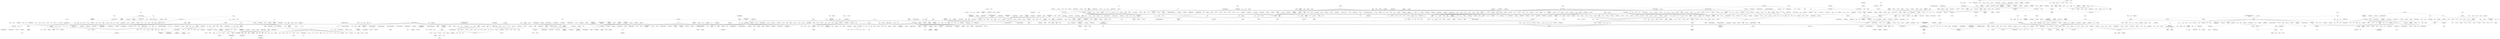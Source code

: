 strict graph "" {
	node [label="\N"];
	1	 [fontsize=30,
		height=0.4722222222222222,
		label="10,000 Maniacs",
		level=1,
		pos="13162.55,-1367.35",
		weight=185348,
		width=2.9444444444444446];
	1002	 [fontsize=30,
		height=0.4722222222222222,
		label="Indigo Girls",
		level=1,
		pos="13848.05,-6223.96",
		weight=175174,
		width=2.111111111111111];
	1 -- 1002;
	1272	 [fontsize=30,
		height=0.4722222222222222,
		label="Lisa Loeb",
		level=1,
		pos="6737.76,-4143.74",
		weight=274835,
		width=1.8194444444444444];
	1 -- 1272;
	1279	 [fontsize=30,
		height=0.4722222222222222,
		label="Liz Phair",
		level=1,
		pos="9695.08,-3943.72",
		weight=271289,
		width=1.625];
	1 -- 1279;
	1497	 [fontsize=30,
		height=0.4722222222222222,
		label="Natalie Merchant",
		level=1,
		pos="12095.92,-7265.76",
		weight=241734,
		width=3.1527777777777777];
	1 -- 1497;
	1605	 [fontsize=30,
		height=0.4722222222222222,
		label="Paula Cole",
		level=1,
		pos="8949.34,-371.70",
		weight=176111,
		width=2.0416666666666665];
	1 -- 1605;
	1716	 [fontsize=30,
		height=0.4722222222222222,
		label="R.E.M.",
		level=1,
		pos="9169.20,7320.89",
		weight=1314084,
		width=1.2777777777777777];
	1 -- 1716;
	1793	 [fontsize=30,
		height=0.4722222222222222,
		label="Sarah McLachlan",
		level=1,
		pos="13444.11,5131.50",
		weight=691754,
		width=3.25];
	1 -- 1793;
	1835	 [fontsize=30,
		height=0.4722222222222222,
		label="Shawn Colvin",
		level=1,
		pos="10880.56,647.11",
		weight=171442,
		width=2.5555555555555554];
	1 -- 1835;
	1839	 [fontsize=30,
		height=0.4722222222222222,
		label="Sheryl Crow",
		level=1,
		pos="8993.41,3532.71",
		weight=605660,
		width=2.2777777777777777];
	1 -- 1839;
	1860	 [fontsize=30,
		height=0.4722222222222222,
		label="Sinéad O'Connor",
		level=1,
		pos="16503.71,2387.48",
		weight=431116,
		width=3.1944444444444446];
	1 -- 1860;
	19	 [fontsize=30,
		height=0.4722222222222222,
		label="4 Non\nBlondes",
		level=1,
		pos="17782.41,11887.52",
		weight=176534,
		width=2.9722222222222223];
	1 -- 19;
	1992	 [fontsize=30,
		height=0.4722222222222222,
		label="Suzanne Vega",
		level=1,
		pos="11414.42,-4009.05",
		weight=365231,
		width=2.736111111111111];
	1 -- 1992;
	2101	 [fontsize=30,
		height=0.4722222222222222,
		label="The Cranberries",
		level=1,
		pos="4445.64,-3094.63",
		weight=1000991,
		width=3.013888888888889];
	1 -- 2101;
	2331	 [fontsize=30,
		height=0.4722222222222222,
		label="Toad the\nWet Sprocket",
		level=1,
		pos="13664.82,-7952.93",
		weight=155873,
		width=4.5];
	1 -- 2331;
	248	 [fontsize=30,
		height=0.4722222222222222,
		label="Beth Orton",
		level=1,
		pos="17769.95,-10717.52",
		weight=312380,
		width=2.0277777777777777];
	1 -- 248;
	500	 [fontsize=30,
		height=0.4722222222222222,
		label="Cowboy Junkies",
		level=1,
		pos="9649.01,-8567.70",
		weight=137255,
		width=3.0416666666666665];
	1 -- 500;
	504	 [fontsize=30,
		height=0.4722222222222222,
		label="Crash Test\nDummies",
		level=1,
		pos="16003.94,-7887.06",
		weight=186053,
		width=4.152777777777778];
	1 -- 504;
	545	 [fontsize=30,
		height=0.4722222222222222,
		label="Dar Williams",
		level=1,
		pos="6494.00,-1217.38",
		weight=143227,
		width=2.3472222222222223];
	1 -- 545;
	554	 [fontsize=30,
		height=0.4722222222222222,
		label="David Byrne",
		level=1,
		pos="20730.59,-12404.54",
		weight=155448,
		width=2.2777777777777777];
	1 -- 554;
	10	 [fontsize=30,
		height=0.4722222222222222,
		label="*NSYNC",
		level=1,
		pos="-34052.60,15464.26",
		weight=286836,
		width=1.625];
	1064	 [fontsize=30,
		height=0.4722222222222222,
		label="Jesse McCartney",
		level=1,
		pos="-41105.16,4547.06",
		weight=202719,
		width=3.2222222222222223];
	10 -- 1064;
	1065	 [fontsize=25,
		height=0.3888888888888889,
		label="Jessica Simpson",
		level=2,
		pos="-35879.40,18976.20",
		weight=298868,
		width=2.611111111111111];
	10 -- 1065;
	1143	 [fontsize=30,
		height=0.4722222222222222,
		label="Justin Timberlake",
		level=1,
		pos="-26974.49,16412.83",
		weight=972050,
		width=3.2777777777777777];
	10 -- 1143;
	1331	 [fontsize=25,
		height=0.3888888888888889,
		label="Mandy Moore",
		level=2,
		pos="-31544.23,17721.81",
		weight=281127,
		width=2.125];
	10 -- 1331;
	1799	 [fontsize=25,
		height=0.3888888888888889,
		label="Savage Garden",
		level=2,
		pos="-32171.46,13301.84",
		weight=403602,
		width=2.4444444444444446];
	10 -- 1799;
	199	 [fontsize=25,
		height=0.3888888888888889,
		label="Backstreet Boys",
		level=2,
		pos="-36101.88,14759.21",
		weight=450420,
		width=2.513888888888889];
	10 -- 199;
	100	 [fontsize=12,
		height=0.19444444444444445,
		label=Amiina,
		level=5,
		pos="3266.11,16735.08",
		weight=132408,
		width=0.4861111111111111];
	1472	 [fontsize=12,
		height=0.19444444444444445,
		label=MUM,
		level=5,
		pos="3706.60,15891.52",
		weight=173564,
		width=0.3888888888888889];
	100 -- 1472;
	1813	 [fontsize=12,
		height=0.19444444444444445,
		label=Seabear,
		level=5,
		pos="4820.26,16736.88",
		weight=120959,
		width=0.6111111111111112];
	100 -- 1813;
	690	 [fontsize=12,
		height=0.19444444444444445,
		label=Efterklang,
		level=5,
		pos="3563.53,17578.71",
		weight=135960,
		width=0.7083333333333334];
	100 -- 690;
	1000	 [fontsize=30,
		height=0.4722222222222222,
		label=Incubus,
		level=1,
		pos="-4316.22,-22143.03",
		weight=1214650,
		width=1.4722222222222223];
	15	 [fontsize=25,
		height=0.3888888888888889,
		label=311,
		level=2,
		pos="-7392.18,-23903.52",
		weight=417857,
		width=0.5833333333333334];
	1000 -- 15;
	2	 [fontsize=30,
		height=0.4722222222222222,
		label="10 Years",
		level=1,
		pos="-194.34,-14649.48",
		weight=168158,
		width=1.6805555555555556];
	1000 -- 2;
	808	 [fontsize=25,
		height=0.3888888888888889,
		label="Foo Fighters",
		level=2,
		pos="-3329.22,-22551.33",
		weight=1524991,
		width=1.9583333333333333];
	1000 -- 808;
	1001	 [fontsize=20,
		height=0.3194444444444444,
		label="India.Arie",
		level=3,
		pos="-6257.23,24642.97",
		weight=272268,
		width=1.1805555555555556];
	135	 [fontsize=12,
		height=0.19444444444444445,
		label="Anthony Hamilton",
		level=5,
		pos="-5716.45,24239.99",
		weight=116381,
		width=1.25];
	1001 -- 135;
	76	 [fontsize=25,
		height=0.3888888888888889,
		label="Alicia Keys",
		level=2,
		pos="-7120.67,25812.97",
		weight=747095,
		width=1.7083333333333333];
	1001 -- 76;
	1168	 [fontsize=15,
		height=0.2361111111111111,
		label="k.d. lang",
		level=4,
		pos="13962.48,-7154.50",
		weight=123677,
		width=0.7777777777777778];
	1002 -- 1168;
	1003	 [fontsize=20,
		height=0.3194444444444444,
		label=Infernal,
		level=3,
		pos="-12675.20,6013.26",
		weight=147992,
		width=0.9305555555555556];
	986	 [fontsize=25,
		height=0.3888888888888889,
		label="Ian Van\nDahl",
		level=2,
		pos="-13313.52,5577.69",
		weight=207732,
		width=2.2083333333333335];
	1003 -- 986;
	1004	 [fontsize=15,
		height=0.2361111111111111,
		label="In Flames",
		level=4,
		pos="-6397.83,8337.06",
		weight=514041,
		width=0.9027777777777778];
	101	 [fontsize=12,
		height=0.19444444444444445,
		label="Amon Amarth",
		level=5,
		pos="-7946.23,6113.57",
		weight=224808,
		width=0.9722222222222222];
	1004 -- 101;
	1148	 [fontsize=12,
		height=0.19444444444444445,
		label=Kalmah,
		level=5,
		pos="-6955.20,6685.07",
		weight=116026,
		width=0.5416666666666666];
	1004 -- 1148;
	1543	 [fontsize=12,
		height=0.19444444444444445,
		label=Norther,
		level=5,
		pos="-5810.21,6601.92",
		weight=145502,
		width=0.5277777777777778];
	1004 -- 1543;
	180	 [fontsize=12,
		height=0.19444444444444445,
		label="At the\nGates",
		level=5,
		pos="-5934.78,9099.17",
		weight=150904,
		width=0.9722222222222222];
	1004 -- 180;
	446	 [fontsize=12,
		height=0.19444444444444445,
		label="Children of\nBodom",
		level=5,
		pos="-5040.67,7192.07",
		weight=450449,
		width=1.4027777777777777];
	1004 -- 446;
	542	 [fontsize=12,
		height=0.19444444444444445,
		label="Dark Tranquillity",
		level=5,
		pos="-7147.13,9237.52",
		weight=232932,
		width=1.125];
	1004 -- 542;
	84	 [fontsize=25,
		height=0.3888888888888889,
		label="All That\nRemains",
		level=2,
		pos="-3357.74,8447.47",
		weight=193659,
		width=2.8472222222222223];
	1004 -- 84;
	1005	 [fontsize=20,
		height=0.3194444444444444,
		label="Ingrid Michaelson",
		level=3,
		pos="-14140.61,31009.59",
		weight=254827,
		width=2.1805555555555554];
	1124	 [fontsize=15,
		height=0.2361111111111111,
		label="Joshua Radin",
		level=4,
		pos="-15133.03,32071.44",
		weight=254988,
		width=1.25];
	1005 -- 1124;
	1159	 [fontsize=12,
		height=0.19444444444444445,
		label="Kate Havnevik",
		level=5,
		pos="-14243.19,30521.15",
		weight=111383,
		width=1.0277777777777777];
	1005 -- 1159;
	2064	 [fontsize=12,
		height=0.19444444444444445,
		label="The Bird and\nthe Bee",
		level=5,
		pos="-12730.25,31051.57",
		weight=188926,
		width=1.5833333333333333];
	1005 -- 2064;
	2288	 [fontsize=15,
		height=0.2361111111111111,
		label="The Weepies",
		level=4,
		pos="-14471.56,32340.08",
		weight=220100,
		width=1.2083333333333333];
	1005 -- 2288;
	352	 [fontsize=15,
		height=0.2361111111111111,
		label="Brett Dennen",
		level=4,
		pos="-12888.42,31986.32",
		weight=174875,
		width=1.2083333333333333];
	1005 -- 352;
	378	 [fontsize=12,
		height=0.19444444444444445,
		label="Butterfly Boucher",
		level=5,
		pos="-15009.76,31077.30",
		weight=115527,
		width=1.2083333333333333];
	1005 -- 378;
	38	 [fontsize=20,
		height=0.3194444444444444,
		label=Adele,
		level=3,
		pos="-11716.58,28039.71",
		weight=401785,
		width=0.7222222222222222];
	1005 -- 38;
	1006	 [fontsize=12,
		height=0.19444444444444445,
		label=Interpol,
		level=5,
		pos="-10361.32,-9889.94",
		weight=1087041,
		width=0.5277777777777778];
	1648	 [fontsize=25,
		height=0.3888888888888889,
		label=Placebo,
		level=2,
		pos="-9779.93,-9929.28",
		weight=1310676,
		width=1.2638888888888888];
	1006 -- 1648;
	1009	 [fontsize=15,
		height=0.2361111111111111,
		label="Iron &\nWine",
		level=4,
		pos="1199.39,38702.81",
		weight=814278,
		width=1.1805555555555556];
	114	 [fontsize=20,
		height=0.3194444444444444,
		label="Andrew Bird",
		level=3,
		pos="-962.53,36001.44",
		weight=483747,
		width=1.5138888888888888];
	1009 -- 114;
	1204	 [fontsize=12,
		height=0.19444444444444445,
		label=Korpiklaani,
		level=5,
		pos="-8998.63,5456.99",
		weight=148812,
		width=0.7777777777777778];
	101 -- 1204;
	2368	 [fontsize=12,
		height=0.19444444444444445,
		label=Turisas,
		level=5,
		pos="-8410.79,7408.77",
		weight=102273,
		width=0.5138888888888888];
	101 -- 2368;
	296	 [fontsize=12,
		height=0.19444444444444445,
		label=Bloodbath,
		level=5,
		pos="-8275.69,4881.63",
		weight=104489,
		width=0.7222222222222222];
	101 -- 296;
	731	 [fontsize=12,
		height=0.19444444444444445,
		label=Ensiferum,
		level=5,
		pos="-9262.09,6803.65",
		weight=181637,
		width=0.7222222222222222];
	101 -- 731;
	980	 [fontsize=12,
		height=0.19444444444444445,
		label=Hypocrisy,
		level=5,
		pos="-7236.93,5628.60",
		weight=125339,
		width=0.6944444444444444];
	101 -- 980;
	1010	 [fontsize=30,
		height=0.4722222222222222,
		label="Iron Butterfly",
		level=1,
		pos="33170.78,7163.16",
		weight=136163,
		width=2.375];
	5	 [fontsize=30,
		height=0.4722222222222222,
		label="13th Floor\nElevators",
		level=1,
		pos="36363.13,7939.72",
		weight=128190,
		width=3.9722222222222223];
	1010 -- 5;
	1011	 [fontsize=20,
		height=0.3194444444444444,
		label="Iron Maiden",
		level=3,
		pos="36016.49,3014.64",
		weight=836037,
		width=1.4722222222222223];
	287	 [fontsize=12,
		height=0.19444444444444445,
		label="Blind Guardian",
		level=5,
		pos="35321.82,4439.25",
		weight=339213,
		width=1.0416666666666667];
	1011 -- 287;
	30	 [fontsize=20,
		height=0.3194444444444444,
		label="AC/DC",
		level=3,
		pos="35467.15,-286.68",
		weight=1092654,
		width=0.875];
	1011 -- 30;
	929	 [fontsize=12,
		height=0.19444444444444445,
		label=HammerFall,
		level=5,
		pos="36332.77,3985.65",
		weight=261582,
		width=0.8611111111111112];
	1011 -- 929;
	949	 [fontsize=12,
		height=0.19444444444444445,
		label=Helloween,
		level=5,
		pos="34475.81,3210.26",
		weight=297463,
		width=0.75];
	1011 -- 949;
	1012	 [fontsize=15,
		height=0.2361111111111111,
		label="Isaac Hayes",
		level=4,
		pos="-4325.40,30180.50",
		weight=272216,
		width=1.125];
	71	 [fontsize=15,
		height=0.2361111111111111,
		label="Al Green",
		level=4,
		pos="-6457.32,32977.21",
		weight=488249,
		width=0.8055555555555556];
	1012 -- 71;
	1014	 [fontsize=12,
		height=0.19444444444444445,
		label=Islands,
		level=5,
		pos="10526.31,38720.43",
		weight=224987,
		width=0.5];
	595	 [fontsize=20,
		height=0.3194444444444444,
		label=Destroyer,
		level=3,
		pos="9573.42,39343.99",
		weight=174672,
		width=1.2083333333333333];
	1014 -- 595;
	1015	 [fontsize=25,
		height=0.3888888888888889,
		label="It Dies\nToday",
		level=2,
		pos="-664.97,3174.63",
		weight=116737,
		width=2.25];
	16	 [fontsize=25,
		height=0.3888888888888889,
		label="36 Crazyfists",
		level=2,
		pos="-3302.59,3191.37",
		weight=185875,
		width=2.013888888888889];
	1015 -- 16;
	1016	 [fontsize=15,
		height=0.2361111111111111,
		label="Jack's Mannequin",
		level=4,
		pos="-13742.43,-8188.69",
		weight=308392,
		width=1.625];
	1460	 [fontsize=30,
		height=0.4722222222222222,
		label="Motion City\nSoundtrack",
		level=1,
		pos="-14034.34,-10018.06",
		weight=388212,
		width=4.541666666666667];
	1016 -- 1460;
	1019	 [fontsize=12,
		height=0.19444444444444445,
		label="Jackson Browne",
		level=5,
		pos="-27709.32,7908.70",
		weight=221481,
		width=1.1666666666666667];
	95	 [fontsize=15,
		height=0.2361111111111111,
		label=America,
		level=4,
		pos="-27762.40,9488.38",
		weight=253311,
		width=0.75];
	1019 -- 95;
	102	 [fontsize=25,
		height=0.3888888888888889,
		label="Amon Tobin",
		level=2,
		pos="25183.32,2728.45",
		weight=440972,
		width=1.875];
	1184	 [fontsize=12,
		height=0.19444444444444445,
		label="Kid Koala",
		level=5,
		pos="25916.32,1121.81",
		weight=158878,
		width=0.6805555555555556];
	102 -- 1184;
	1929	 [fontsize=25,
		height=0.3888888888888889,
		label=Squarepusher,
		level=2,
		pos="25569.85,-21.68",
		weight=335714,
		width=2.1944444444444446];
	102 -- 1929;
	2123	 [fontsize=12,
		height=0.19444444444444445,
		label="The Dust\nBrothers",
		level=5,
		pos="23734.73,3494.56",
		weight=141869,
		width=1.375];
	102 -- 2123;
	2386	 [fontsize=12,
		height=0.19444444444444445,
		label=UNKLE,
		level=5,
		pos="25395.45,4354.65",
		weight=490687,
		width=0.5416666666666666];
	102 -- 2386;
	24	 [fontsize=25,
		height=0.3888888888888889,
		label="9 Lazy\n9",
		level=2,
		pos="24109.83,7745.33",
		weight=168403,
		width=1.5138888888888888];
	102 -- 24;
	308	 [fontsize=20,
		height=0.3194444444444444,
		label="Boards of\nCanada",
		level=3,
		pos="23364.16,2356.38",
		weight=623541,
		width=2.4027777777777777];
	102 -- 308;
	528	 [fontsize=12,
		height=0.19444444444444445,
		label=Daedelus,
		level=5,
		pos="26577.88,3180.47",
		weight=127008,
		width=0.6805555555555556];
	102 -- 528;
	631	 [fontsize=12,
		height=0.19444444444444445,
		label="DJ Krush",
		level=5,
		pos="26683.00,2732.08",
		weight=297590,
		width=0.6527777777777778];
	102 -- 631;
	634	 [fontsize=12,
		height=0.19444444444444445,
		label="DJ Shadow",
		level=5,
		pos="24026.48,1393.80",
		weight=602830,
		width=0.8194444444444444];
	102 -- 634;
	1023	 [fontsize=25,
		height=0.3888888888888889,
		label="Jaga Jazzist",
		level=2,
		pos="27940.37,8470.14",
		weight=162373,
		width=1.9166666666666667];
	1023 -- 24;
	1024	 [fontsize=30,
		height=0.4722222222222222,
		label="Jagged Edge",
		level=1,
		pos="-22292.10,16457.19",
		weight=120661,
		width=2.4583333333333335];
	3	 [fontsize=30,
		height=0.4722222222222222,
		label=112,
		level=1,
		pos="-17402.36,18305.56",
		weight=145079,
		width=0.7083333333333334];
	1024 -- 3;
	1025	 [fontsize=20,
		height=0.3194444444444444,
		label=Jakatta,
		level=3,
		pos="-22204.33,-3266.42",
		weight=134443,
		width=0.9027777777777778];
	1962	 [fontsize=15,
		height=0.2361111111111111,
		label=StoneBridge,
		level=4,
		pos="-21283.29,-3508.85",
		weight=104056,
		width=1.125];
	1025 -- 1962;
	442	 [fontsize=25,
		height=0.3888888888888889,
		label=Chicane,
		level=2,
		pos="-22787.33,-2363.16",
		weight=332065,
		width=1.2777777777777777];
	1025 -- 442;
	1026	 [fontsize=15,
		height=0.2361111111111111,
		label=Jamelia,
		level=4,
		pos="-39816.07,20750.46",
		weight=241433,
		width=0.7083333333333334];
	863	 [fontsize=25,
		height=0.3888888888888889,
		label="Geri Halliwell",
		level=2,
		pos="-40514.49,19128.52",
		weight=163415,
		width=2.0277777777777777];
	1026 -- 863;
	1028	 [fontsize=12,
		height=0.19444444444444445,
		label="James Blunt",
		level=5,
		pos="-16256.89,24554.69",
		weight=873851,
		width=0.875];
	106	 [fontsize=20,
		height=0.3194444444444444,
		label="Amy Macdonald",
		level=3,
		pos="-15699.84,25915.78",
		weight=327841,
		width=2.0];
	1028 -- 106;
	1029	 [fontsize=15,
		height=0.2361111111111111,
		label="James Brown",
		level=4,
		pos="-4326.55,33679.33",
		weight=595105,
		width=1.25];
	1029 -- 71;
	103	 [fontsize=12,
		height=0.19444444444444445,
		label=Amorphis,
		level=5,
		pos="-7083.64,9995.27",
		weight=206114,
		width=0.6805555555555556];
	1156	 [fontsize=12,
		height=0.19444444444444445,
		label=Katatonia,
		level=5,
		pos="-7671.05,11024.27",
		weight=217441,
		width=0.6666666666666666];
	103 -- 1156;
	1485	 [fontsize=12,
		height=0.19444444444444445,
		label="My Dying\nBride",
		level=5,
		pos="-6437.28,11079.37",
		weight=150660,
		width=1.1666666666666667];
	103 -- 1485;
	103 -- 542;
	1030	 [fontsize=20,
		height=0.3194444444444444,
		label="James Horner",
		level=3,
		pos="-25040.98,-8497.81",
		weight=184293,
		width=1.75];
	60	 [fontsize=20,
		height=0.3194444444444444,
		label="Alan Silvestri",
		level=3,
		pos="-26757.48,-9888.53",
		weight=126360,
		width=1.6111111111111112];
	1030 -- 60;
	1031	 [fontsize=20,
		height=0.3194444444444444,
		label="James Morrison",
		level=3,
		pos="-15942.29,29590.22",
		weight=450459,
		width=1.9861111111111112];
	104	 [fontsize=15,
		height=0.2361111111111111,
		label="Amos Lee",
		level=4,
		pos="-17186.46,30251.42",
		weight=276612,
		width=0.9305555555555556];
	1031 -- 104;
	1121	 [fontsize=12,
		height=0.19444444444444445,
		label="Josh Kelley",
		level=5,
		pos="-16600.01,29305.21",
		weight=144777,
		width=0.8055555555555556];
	1031 -- 1121;
	1142	 [fontsize=12,
		height=0.19444444444444445,
		label="Justin Nozuka",
		level=5,
		pos="-16157.96,30937.41",
		weight=107972,
		width=1.0];
	1031 -- 1142;
	1031 -- 38;
	1032	 [fontsize=20,
		height=0.3194444444444444,
		label="James Newton\nHoward",
		level=3,
		pos="-24857.42,-8765.49",
		weight=129302,
		width=3.0277777777777777];
	1032 -- 60;
	1035	 [fontsize=20,
		height=0.3194444444444444,
		label="Jamie Foxx",
		level=3,
		pos="-8552.81,15501.18",
		weight=114725,
		width=1.4305555555555556];
	310	 [fontsize=30,
		height=0.4722222222222222,
		label="Bobby Valentino",
		level=1,
		pos="-10055.55,14621.11",
		weight=106056,
		width=3.0416666666666665];
	1035 -- 310;
	1039	 [fontsize=25,
		height=0.3888888888888889,
		label="Janet Jackson",
		level=2,
		pos="-13275.47,18827.06",
		weight=474302,
		width=2.2222222222222223];
	1448	 [fontsize=30,
		height=0.4722222222222222,
		label=Monica,
		level=1,
		pos="-9394.06,21087.10",
		weight=154430,
		width=1.3472222222222223];
	1039 -- 1448;
	2328	 [fontsize=12,
		height=0.19444444444444445,
		label="Tina Turner",
		level=5,
		pos="-13859.13,18112.25",
		weight=366221,
		width=0.8055555555555556];
	1039 -- 2328;
	592	 [fontsize=12,
		height=0.19444444444444445,
		label="Des'ree",
		level=5,
		pos="-12869.22,17484.12",
		weight=127143,
		width=0.5416666666666666];
	1039 -- 592;
	1041	 [fontsize=25,
		height=0.3888888888888889,
		label=Japan,
		level=2,
		pos="-33499.18,-3754.42",
		weight=101153,
		width=0.9583333333333334];
	28	 [fontsize=25,
		height=0.3888888888888889,
		label=ABC,
		level=2,
		pos="-35755.59,-4177.40",
		weight=173133,
		width=0.7222222222222222];
	1041 -- 28;
	1042	 [fontsize=15,
		height=0.2361111111111111,
		label="Jarabe de\nPalo",
		level=4,
		pos="12043.35,14709.13",
		weight=173446,
		width=1.4861111111111112];
	1081	 [fontsize=12,
		height=0.19444444444444445,
		label="Joaquín Sabina",
		level=5,
		pos="10685.87,13568.38",
		weight=107453,
		width=1.0972222222222223];
	1042 -- 1081;
	112	 [fontsize=12,
		height=0.19444444444444445,
		label="Andrés Calamaro",
		level=5,
		pos="11441.62,15352.99",
		weight=127700,
		width=1.2361111111111112];
	1042 -- 112;
	1291	 [fontsize=12,
		height=0.19444444444444445,
		label="Los Rodríguez",
		level=5,
		pos="11618.74,12862.34",
		weight=102724,
		width=1.0277777777777777];
	1042 -- 1291;
	65	 [fontsize=15,
		height=0.2361111111111111,
		label="Alejandro Sanz",
		level=4,
		pos="14538.53,14964.16",
		weight=140271,
		width=1.3888888888888888];
	1042 -- 65;
	696	 [fontsize=15,
		height=0.2361111111111111,
		label="El Canto\ndel Loco",
		level=4,
		pos="10634.23,15073.75",
		weight=110707,
		width=1.7222222222222223];
	1042 -- 696;
	726	 [fontsize=12,
		height=0.19444444444444445,
		label="Enanitos Verdes",
		level=5,
		pos="12772.09,13331.28",
		weight=119632,
		width=1.1527777777777777];
	1042 -- 726;
	1043	 [fontsize=25,
		height=0.3888888888888889,
		label="Ja Rule",
		level=2,
		pos="-12978.61,-1896.88",
		weight=197508,
		width=1.1805555555555556];
	11	 [fontsize=25,
		height=0.3888888888888889,
		label="2Pac",
		level=2,
		pos="-10425.47,-1426.55",
		weight=562588,
		width=0.7916666666666666];
	1043 -- 11;
	1046	 [fontsize=12,
		height=0.19444444444444445,
		label="Jay-Jay Johanson",
		level=5,
		pos="-42684.34,15597.09",
		weight=133300,
		width=1.2777777777777777];
	889	 [fontsize=20,
		height=0.3194444444444444,
		label=Goldfrapp,
		level=3,
		pos="-43399.35,15958.22",
		weight=906439,
		width=1.2222222222222223];
	1046 -- 889;
	1049	 [fontsize=20,
		height=0.3194444444444444,
		label=Jazzamor,
		level=3,
		pos="26122.31,23644.16",
		weight=114778,
		width=1.2083333333333333];
	1407	 [fontsize=25,
		height=0.3888888888888889,
		label=Micatone,
		level=2,
		pos="26783.58,22843.16",
		weight=147507,
		width=1.4166666666666667];
	1049 -- 1407;
	1644	 [fontsize=12,
		height=0.19444444444444445,
		label="Pink Martini",
		level=5,
		pos="25425.68,23527.00",
		weight=275631,
		width=0.8194444444444444];
	1049 -- 1644;
	105	 [fontsize=12,
		height=0.19444444444444445,
		label=Amparanoia,
		level=5,
		pos="15339.91,11258.45",
		weight=101806,
		width=0.8611111111111112];
	225	 [fontsize=15,
		height=0.2361111111111111,
		label=Bebe,
		level=4,
		pos="13482.04,11314.35",
		weight=125493,
		width=0.4861111111111111];
	105 -- 225;
	1050	 [fontsize=25,
		height=0.3888888888888889,
		label=Jazzanova,
		level=2,
		pos="30399.04,19637.08",
		weight=300664,
		width=1.6666666666666667];
	18	 [fontsize=25,
		height=0.3888888888888889,
		label="4hero",
		level=2,
		pos="28085.26,20855.34",
		weight=169114,
		width=0.8888888888888888];
	1050 -- 18;
	2090	 [fontsize=25,
		height=0.3888888888888889,
		label="The Cinematic\nOrchestra",
		level=2,
		pos="32483.60,19649.09",
		weight=432356,
		width=4.055555555555555];
	1050 -- 2090;
	221	 [fontsize=15,
		height=0.2361111111111111,
		label="Beady Belle",
		level=4,
		pos="30510.89,18629.95",
		weight=100040,
		width=1.0972222222222223];
	1050 -- 221;
	1052	 [fontsize=12,
		height=0.19444444444444445,
		label="Jean-Michel Jarre",
		level=5,
		pos="20569.18,-6368.60",
		weight=228313,
		width=1.25];
	161	 [fontsize=25,
		height=0.3888888888888889,
		label="Art of\nNoise",
		level=2,
		pos="22317.66,-6960.90",
		weight=153823,
		width=2.013888888888889];
	1052 -- 161;
	1055	 [fontsize=30,
		height=0.4722222222222222,
		label="Jefferson Airplane",
		level=1,
		pos="38107.63,12259.49",
		weight=542912,
		width=3.361111111111111];
	1055 -- 5;
	1056	 [fontsize=20,
		height=0.3194444444444444,
		label=Jem,
		level=3,
		pos="12460.19,5642.29",
		weight=484415,
		width=0.5277777777777778];
	1056 -- 1793;
	1057	 [fontsize=20,
		height=0.3194444444444444,
		label="Jennifer Hudson",
		level=3,
		pos="-4453.08,19762.78",
		weight=115919,
		width=2.0277777777777777];
	163	 [fontsize=25,
		height=0.3888888888888889,
		label=Ashanti,
		level=2,
		pos="-5578.00,20553.49",
		weight=287385,
		width=1.1666666666666667];
	1057 -- 163;
	1058	 [fontsize=12,
		height=0.19444444444444445,
		label="Jennifer Lopez",
		level=5,
		pos="-38044.13,20428.69",
		weight=570845,
		width=1.0416666666666667];
	1058 -- 1065;
	1786	 [fontsize=12,
		height=0.19444444444444445,
		label="Sandi Thom",
		level=5,
		pos="-16563.85,25886.63",
		weight=133781,
		width=0.8611111111111112];
	106 -- 1786;
	1908	 [fontsize=12,
		height=0.19444444444444445,
		label="Sophie Zelmani",
		level=5,
		pos="-17729.58,25332.46",
		weight=115985,
		width=1.0972222222222223];
	106 -- 1908;
	106 -- 38;
	1061	 [fontsize=15,
		height=0.2361111111111111,
		label="Jerry Cantrell",
		level=4,
		pos="5253.47,-24054.76",
		weight=107848,
		width=1.2083333333333333];
	74	 [fontsize=15,
		height=0.2361111111111111,
		label="Alice in\nChains",
		level=4,
		pos="6435.79,-24192.81",
		weight=629040,
		width=1.4583333333333333];
	1061 -- 74;
	1062	 [fontsize=20,
		height=0.3194444444444444,
		label="Jerry Goldsmith",
		level=3,
		pos="-29100.34,-10541.97",
		weight=118862,
		width=1.9583333333333333];
	1062 -- 60;
	1108	 [fontsize=15,
		height=0.2361111111111111,
		label=JoJo,
		level=4,
		pos="-39888.79,3046.17",
		weight=316204,
		width=0.4444444444444444];
	1064 -- 1108;
	1109	 [fontsize=15,
		height=0.2361111111111111,
		label="Jonas Brothers",
		level=4,
		pos="-43044.90,5145.53",
		weight=184349,
		width=1.375];
	1064 -- 1109;
	1265	 [fontsize=15,
		height=0.2361111111111111,
		label="Lindsay Lohan",
		level=4,
		pos="-41271.17,6659.26",
		weight=304837,
		width=1.3333333333333333];
	1064 -- 1265;
	1378	 [fontsize=15,
		height=0.2361111111111111,
		label=McFly,
		level=4,
		pos="-41366.60,2456.76",
		weight=204853,
		width=0.5555555555555556];
	1064 -- 1378;
	1422	 [fontsize=15,
		height=0.2361111111111111,
		label="Miley Cyrus",
		level=4,
		pos="-39248.49,5255.89",
		weight=216043,
		width=1.0694444444444444];
	1064 -- 1422;
	165	 [fontsize=15,
		height=0.2361111111111111,
		label="Ashley Tisdale",
		level=4,
		pos="-39213.92,4067.34",
		weight=114791,
		width=1.3194444444444444];
	1064 -- 165;
	1773	 [fontsize=12,
		height=0.19444444444444445,
		label="Ryan Cabrera",
		level=5,
		pos="-42668.97,5447.51",
		weight=152977,
		width=0.9861111111111112];
	1064 -- 1773;
	2093	 [fontsize=30,
		height=0.4722222222222222,
		label="The Click\nFive",
		level=1,
		pos="-40517.00,-6625.74",
		weight=111724,
		width=2.875];
	1064 -- 2093;
	2397	 [fontsize=15,
		height=0.2361111111111111,
		label="Vanessa Hudgens",
		level=4,
		pos="-42730.32,3462.85",
		weight=128170,
		width=1.6527777777777777];
	1064 -- 2397;
	91	 [fontsize=15,
		height=0.2361111111111111,
		label="Aly &\nAJ",
		level=4,
		pos="-40614.25,6501.69",
		weight=139448,
		width=0.8888888888888888];
	1064 -- 91;
	958	 [fontsize=25,
		height=0.3888888888888889,
		label="Hilary Duff",
		level=2,
		pos="-44002.72,3317.47",
		weight=408619,
		width=1.625];
	1064 -- 958;
	108	 [fontsize=12,
		height=0.19444444444444445,
		label=Anastacia,
		level=5,
		pos="-36230.33,21126.16",
		weight=391929,
		width=0.6944444444444444];
	1065 -- 108;
	1174	 [fontsize=12,
		height=0.19444444444444445,
		label="Kelly Osbourne",
		level=5,
		pos="-34084.97,20764.21",
		weight=114804,
		width=1.0833333333333333];
	1065 -- 1174;
	1249	 [fontsize=20,
		height=0.3194444444444444,
		label="Leona Lewis",
		level=3,
		pos="-33060.95,19327.90",
		weight=481890,
		width=1.5694444444444444];
	1065 -- 1249;
	1498	 [fontsize=15,
		height=0.2361111111111111,
		label="Natasha Bedingfield",
		level=4,
		pos="-33459.92,17537.92",
		weight=634312,
		width=1.8333333333333333];
	1065 -- 1498;
	1581	 [fontsize=20,
		height=0.3194444444444444,
		label="P!nk",
		level=3,
		pos="-37311.20,17037.07",
		weight=293683,
		width=0.5694444444444444];
	1065 -- 1581;
	1595	 [fontsize=12,
		height=0.19444444444444445,
		label="Paris Hilton",
		level=5,
		pos="-34643.85,20865.62",
		weight=208320,
		width=0.8055555555555556];
	1065 -- 1595;
	164	 [fontsize=15,
		height=0.2361111111111111,
		label="Ashlee Simpson",
		level=4,
		pos="-37607.97,20672.25",
		weight=469115,
		width=1.4861111111111112];
	1065 -- 164;
	1685	 [fontsize=25,
		height=0.3888888888888889,
		label="Rachel Stevens",
		level=2,
		pos="-35883.32,22210.36",
		weight=131031,
		width=2.4444444444444446];
	1065 -- 1685;
	1792	 [fontsize=12,
		height=0.19444444444444445,
		label="Sarah Connor",
		level=5,
		pos="-38467.03,18716.13",
		weight=121431,
		width=0.9861111111111112];
	1065 -- 1792;
	1933	 [fontsize=15,
		height=0.2361111111111111,
		label="Stacie Orrico",
		level=4,
		pos="-37842.37,17416.41",
		weight=193566,
		width=1.1805555555555556];
	1065 -- 1933;
	358	 [fontsize=12,
		height=0.19444444444444445,
		label="Britney Spears",
		level=5,
		pos="-33836.92,17531.64",
		weight=1022718,
		width=1.0416666666666667];
	1065 -- 358;
	456	 [fontsize=12,
		height=0.19444444444444445,
		label="Christina Aguilera",
		level=5,
		pos="-35226.80,16779.14",
		weight=947487,
		width=1.2361111111111112];
	1065 -- 456;
	586	 [fontsize=12,
		height=0.19444444444444445,
		label="Delta Goodrem",
		level=5,
		pos="-33119.72,19030.59",
		weight=210939,
		width=1.0833333333333333];
	1065 -- 586;
	722	 [fontsize=15,
		height=0.2361111111111111,
		label="Emma Bunton",
		level=4,
		pos="-36621.74,16778.70",
		weight=126484,
		width=1.3055555555555556];
	1065 -- 722;
	1065 -- 863;
	1068	 [fontsize=20,
		height=0.3194444444444444,
		label=Jewel,
		level=3,
		pos="7877.11,-6064.53",
		weight=485526,
		width=0.7222222222222222];
	1068 -- 1272;
	1069	 [fontsize=12,
		height=0.19444444444444445,
		label="Jill Scott",
		level=5,
		pos="-24726.45,24524.72",
		weight=233196,
		width=0.5833333333333334];
	1236	 [fontsize=25,
		height=0.3888888888888889,
		label="Lauryn Hill",
		level=2,
		pos="-25336.67,22885.35",
		weight=406920,
		width=1.6527777777777777];
	1069 -- 1236;
	107	 [fontsize=20,
		height=0.3194444444444444,
		label="Amy Winehouse",
		level=3,
		pos="-3793.39,27881.12",
		weight=1006978,
		width=2.0277777777777777];
	1280	 [fontsize=12,
		height=0.19444444444444445,
		label="Lizz Wright",
		level=5,
		pos="-3008.14,27892.42",
		weight=117629,
		width=0.7777777777777778];
	107 -- 1280;
	153	 [fontsize=15,
		height=0.2361111111111111,
		label="Aretha Franklin",
		level=4,
		pos="-2218.97,30548.69",
		weight=642451,
		width=1.3888888888888888];
	107 -- 153;
	1694	 [fontsize=15,
		height=0.2361111111111111,
		label="Randy Crawford",
		level=4,
		pos="-4029.15,26931.27",
		weight=100718,
		width=1.4861111111111112];
	107 -- 1694;
	107 -- 76;
	1070	 [fontsize=12,
		height=0.19444444444444445,
		label="Jim Croce",
		level=5,
		pos="-27121.26,10680.22",
		weight=143632,
		width=0.7083333333333334];
	1070 -- 95;
	1073	 [fontsize=20,
		height=0.3194444444444444,
		label="Jimmy Buffett",
		level=3,
		pos="-23487.01,28250.12",
		weight=131225,
		width=1.6944444444444444];
	59	 [fontsize=20,
		height=0.3194444444444444,
		label="Alan Jackson",
		level=3,
		pos="-22401.65,26923.60",
		weight=114732,
		width=1.6527777777777777];
	1073 -- 59;
	1074	 [fontsize=20,
		height=0.3194444444444444,
		label="Jimmy Eat\nWorld",
		level=3,
		pos="-13655.51,-16847.93",
		weight=936209,
		width=2.263888888888889];
	119	 [fontsize=30,
		height=0.4722222222222222,
		label="Angels &\nAirwaves",
		level=1,
		pos="-12459.88,-15159.60",
		weight=263925,
		width=3.7083333333333335];
	1074 -- 119;
	2144	 [fontsize=15,
		height=0.2361111111111111,
		label="The Get\nUp Kids",
		level=4,
		pos="-13963.06,-17522.89",
		weight=281990,
		width=1.625];
	1074 -- 2144;
	1077	 [fontsize=20,
		height=0.3194444444444444,
		label="Joan as\nPolice Woman",
		level=3,
		pos="16296.84,-12966.39",
		weight=100072,
		width=3.0];
	118	 [fontsize=12,
		height=0.19444444444444445,
		label="Ane Brun",
		level=5,
		pos="16994.49,-13658.55",
		weight=147511,
		width=0.6666666666666666];
	1077 -- 118;
	138	 [fontsize=12,
		height=0.19444444444444445,
		label="Antony and\nthe Johnsons",
		level=5,
		pos="15985.17,-14005.46",
		weight=334464,
		width=1.875];
	1077 -- 138;
	1483	 [fontsize=12,
		height=0.19444444444444445,
		label="My Brightest\nDiamond",
		level=5,
		pos="15430.95,-12827.92",
		weight=201832,
		width=1.6388888888888888];
	1077 -- 1483;
	1077 -- 248;
	1079	 [fontsize=20,
		height=0.3194444444444444,
		label="Joanna Newsom",
		level=3,
		pos="-2268.53,38320.04",
		weight=368213,
		width=2.0694444444444446];
	1079 -- 114;
	1080	 [fontsize=25,
		height=0.3888888888888889,
		label="Joan Osborne",
		level=2,
		pos="16180.30,11295.14",
		weight=205205,
		width=2.1944444444444446];
	1080 -- 19;
	1082	 [fontsize=12,
		height=0.19444444444444445,
		label="João Gilberto",
		level=5,
		pos="23854.41,24212.37",
		weight=139669,
		width=0.9444444444444444];
	134	 [fontsize=12,
		height=0.19444444444444445,
		label="Antônio Carlos\nJobim",
		level=5,
		pos="23000.21,23007.11",
		weight=209413,
		width=1.5833333333333333];
	1082 -- 134;
	1083	 [fontsize=30,
		height=0.4722222222222222,
		label=Joe,
		level=1,
		pos="-21807.29,20209.81",
		weight=135278,
		width=0.6805555555555556];
	1083 -- 3;
	1087	 [fontsize=15,
		height=0.2361111111111111,
		label="Joe Purdy",
		level=4,
		pos="6331.90,1137.89",
		weight=138028,
		width=0.9305555555555556];
	345	 [fontsize=20,
		height=0.3194444444444444,
		label="Brandi Carlile",
		level=3,
		pos="6312.75,605.71",
		weight=177229,
		width=1.6805555555555556];
	1087 -- 345;
	1089	 [fontsize=20,
		height=0.3194444444444444,
		label="John Mayall &\nThe Bluesbreakers",
		level=3,
		pos="28323.28,-5583.82",
		weight=118074,
		width=4.319444444444445];
	62	 [fontsize=20,
		height=0.3194444444444444,
		label="Albert King",
		level=3,
		pos="29961.29,-4819.07",
		weight=112542,
		width=1.3611111111111112];
	1089 -- 62;
	109	 [fontsize=12,
		height=0.19444444444444445,
		label=Anathema,
		level=5,
		pos="31347.56,-14440.58",
		weight=257668,
		width=0.7361111111111112];
	2143	 [fontsize=20,
		height=0.3194444444444444,
		label="The Gathering",
		level=3,
		pos="31552.89,-13888.81",
		weight=199010,
		width=1.7777777777777777];
	109 -- 2143;
	1090	 [fontsize=20,
		height=0.3194444444444444,
		label="John Barry",
		level=3,
		pos="-29193.07,-9338.91",
		weight=123109,
		width=1.3472222222222223];
	1090 -- 60;
	1091	 [fontsize=30,
		height=0.4722222222222222,
		label="John Cale",
		level=1,
		pos="25905.97,-8955.52",
		weight=123519,
		width=1.8888888888888888];
	2279	 [fontsize=30,
		height=0.4722222222222222,
		label="The Velvet\nUnderground",
		level=1,
		pos="28644.10,-791.40",
		weight=848202,
		width=4.777777777777778];
	1091 -- 2279;
	1091 -- 554;
	1092	 [fontsize=12,
		height=0.19444444444444445,
		label="John Coltrane",
		level=5,
		pos="18488.93,26317.27",
		weight=378942,
		width=0.9861111111111112];
	159	 [fontsize=12,
		height=0.19444444444444445,
		label="Art Blakey & The\nJazz Messengers",
		level=5,
		pos="18312.16,24823.22",
		weight=105787,
		width=2.5416666666666665];
	1092 -- 159;
	1096	 [fontsize=20,
		height=0.3194444444444444,
		label="John Lee\nHooker",
		level=3,
		pos="31385.71,-6076.84",
		weight=276549,
		width=2.2777777777777777];
	1096 -- 62;
	1097	 [fontsize=20,
		height=0.3194444444444444,
		label="John Legend",
		level=3,
		pos="-19212.55,11462.27",
		weight=420828,
		width=1.6111111111111112];
	1372	 [fontsize=12,
		height=0.19444444444444445,
		label=Maxwell,
		level=5,
		pos="-19151.68,10750.88",
		weight=124801,
		width=0.5833333333333334];
	1097 -- 1372;
	2391	 [fontsize=30,
		height=0.4722222222222222,
		label=Usher,
		level=1,
		pos="-19148.54,12508.77",
		weight=546757,
		width=1.125];
	1097 -- 2391;
	1439	 [fontsize=25,
		height=0.3888888888888889,
		label="Mobb Deep",
		level=2,
		pos="-11053.37,-5729.68",
		weight=207866,
		width=1.8055555555555556];
	11 -- 1439;
	1494	 [fontsize=25,
		height=0.3888888888888889,
		label=Nas,
		level=2,
		pos="-14240.17,-3918.26",
		weight=479776,
		width=0.625];
	11 -- 1494;
	1544	 [fontsize=25,
		height=0.3888888888888889,
		label="Notorious B.I.G.",
		level=2,
		pos="-11262.35,-5065.07",
		weight=400668,
		width=2.4722222222222223];
	11 -- 1544;
	1549	 [fontsize=25,
		height=0.3888888888888889,
		label="N.W.A",
		level=2,
		pos="-8043.73,-3127.21",
		weight=243288,
		width=1.0138888888888888];
	11 -- 1549;
	1890	 [fontsize=25,
		height=0.3888888888888889,
		label="Snoop Dogg",
		level=2,
		pos="-9266.75,2277.01",
		weight=617991,
		width=1.9444444444444444];
	11 -- 1890;
	21	 [fontsize=25,
		height=0.3888888888888889,
		label="50 Cent",
		level=2,
		pos="-11739.62,8560.96",
		weight=685200,
		width=1.2222222222222223];
	11 -- 21;
	2142	 [fontsize=25,
		height=0.3888888888888889,
		label="The Game",
		level=2,
		pos="-9272.33,-4645.77",
		weight=371642,
		width=1.6527777777777777];
	11 -- 2142;
	2470	 [fontsize=25,
		height=0.3888888888888889,
		label=Xzibit,
		level=2,
		pos="-7984.93,-1476.23",
		weight=245020,
		width=0.8611111111111112];
	11 -- 2470;
	318	 [fontsize=25,
		height=0.3888888888888889,
		label="Bone Thugs-N-Harmony",
		level=2,
		pos="-7758.79,-2501.60",
		weight=212676,
		width=3.763888888888889];
	11 -- 318;
	494	 [fontsize=25,
		height=0.3888888888888889,
		label=Coolio,
		level=2,
		pos="-7489.31,-138.23",
		weight=222397,
		width=0.9861111111111112];
	11 -- 494;
	524	 [fontsize=25,
		height=0.3888888888888889,
		label="Cypress Hill",
		level=2,
		pos="-12070.15,952.44",
		weight=471151,
		width=1.8611111111111112];
	11 -- 524;
	637	 [fontsize=25,
		height=0.3888888888888889,
		label=DMX,
		level=2,
		pos="-9711.71,2523.74",
		weight=353243,
		width=0.7777777777777778];
	11 -- 637;
	658	 [fontsize=25,
		height=0.3888888888888889,
		label="Dr. Dre",
		level=2,
		pos="-12324.25,-514.52",
		weight=488822,
		width=1.125];
	11 -- 658;
	678	 [fontsize=25,
		height=0.3888888888888889,
		label="Eazy-E",
		level=2,
		pos="-7934.40,600.18",
		weight=104328,
		width=1.125];
	11 -- 678;
	721	 [fontsize=25,
		height=0.3888888888888889,
		label=Eminem,
		level=2,
		pos="-12590.87,-3446.83",
		weight=956558,
		width=1.2777777777777777];
	11 -- 721;
	987	 [fontsize=25,
		height=0.3888888888888889,
		label="Ice Cube",
		level=2,
		pos="-9451.20,-5081.87",
		weight=306252,
		width=1.4027777777777777];
	11 -- 987;
	110	 [fontsize=20,
		height=0.3194444444444444,
		label=Anberlin,
		level=3,
		pos="-11612.13,-13159.18",
		weight=323719,
		width=1.0277777777777777];
	110 -- 119;
	1715	 [fontsize=12,
		height=0.19444444444444445,
		label="Relient K",
		level=5,
		pos="-11350.30,-12139.43",
		weight=317317,
		width=0.6388888888888888];
	110 -- 1715;
	717	 [fontsize=12,
		height=0.19444444444444445,
		label=Emery,
		level=5,
		pos="-12450.11,-12554.34",
		weight=205735,
		width=0.4583333333333333];
	110 -- 717;
	1101	 [fontsize=12,
		height=0.19444444444444445,
		label="John Mayer",
		level=5,
		pos="-14662.75,23507.14",
		weight=788419,
		width=0.8333333333333334];
	481	 [fontsize=20,
		height=0.3194444444444444,
		label="Colbie Caillat",
		level=3,
		pos="-15066.64,24959.03",
		weight=374979,
		width=1.6388888888888888];
	1101 -- 481;
	1102	 [fontsize=12,
		height=0.19444444444444445,
		label="John Mayer\nTrio",
		level=5,
		pos="28012.66,-4377.03",
		weight=101264,
		width=1.2222222222222223];
	218	 [fontsize=20,
		height=0.3194444444444444,
		label="B.B. King &\nEric Clapton",
		level=3,
		pos="28594.67,-4014.41",
		weight=158894,
		width=3.1666666666666665];
	1102 -- 218;
	1104	 [fontsize=20,
		height=0.3194444444444444,
		label="Johnny Winter",
		level=3,
		pos="30122.65,-2451.28",
		weight=131056,
		width=1.7777777777777777];
	2493	 [fontsize=20,
		height=0.3194444444444444,
		label="ZZ Top",
		level=3,
		pos="31150.80,-1255.85",
		weight=523070,
		width=0.9027777777777778];
	1104 -- 2493;
	1104 -- 62;
	1106	 [fontsize=20,
		height=0.3194444444444444,
		label="John Vanderslice",
		level=3,
		pos="11256.63,38301.06",
		weight=132952,
		width=2.138888888888889];
	1368	 [fontsize=15,
		height=0.2361111111111111,
		label="Matt Pond\nPA",
		level=4,
		pos="12425.93,38301.32",
		weight=150214,
		width=1.3611111111111112];
	1106 -- 1368;
	1754	 [fontsize=15,
		height=0.2361111111111111,
		label="Rogue Wave",
		level=4,
		pos="11886.46,39472.48",
		weight=311713,
		width=1.1805555555555556];
	1106 -- 1754;
	34	 [fontsize=20,
		height=0.3194444444444444,
		label="A.C. Newman",
		level=3,
		pos="7399.85,36173.11",
		weight=140351,
		width=1.7222222222222223];
	1106 -- 34;
	1107	 [fontsize=20,
		height=0.3194444444444444,
		label="John Williams",
		level=3,
		pos="-27358.34,-12046.67",
		weight=404010,
		width=1.7222222222222223];
	1107 -- 60;
	111	 [fontsize=25,
		height=0.3888888888888889,
		label=Andain,
		level=2,
		pos="-12945.26,3871.42",
		weight=109556,
		width=1.0833333333333333];
	20	 [fontsize=25,
		height=0.3888888888888889,
		label="4 Strings",
		level=2,
		pos="-16273.05,3087.89",
		weight=175971,
		width=1.375];
	111 -- 20;
	1110	 [fontsize=20,
		height=0.3194444444444444,
		label="Jon Bon\nJovi",
		level=3,
		pos="41605.73,-4609.96",
		weight=147886,
		width=1.75];
	1991	 [fontsize=12,
		height=0.19444444444444445,
		label=Survivor,
		level=5,
		pos="41340.77,-5117.28",
		weight=271744,
		width=0.5833333333333334];
	1110 -- 1991;
	41	 [fontsize=20,
		height=0.3194444444444444,
		label=Aerosmith,
		level=3,
		pos="42605.60,-2399.35",
		weight=1167673,
		width=1.2638888888888888];
	1110 -- 41;
	1111	 [fontsize=12,
		height=0.19444444444444445,
		label="Joni Mitchell",
		level=5,
		pos="7197.60,-1616.04",
		weight=403885,
		width=0.8611111111111112];
	1111 -- 545;
	1112	 [fontsize=25,
		height=0.3888888888888889,
		label="Jon Kennedy",
		level=2,
		pos="19792.46,6979.37",
		weight=101567,
		width=2.0277777777777777];
	1112 -- 24;
	1114	 [fontsize=12,
		height=0.19444444444444445,
		label="Jonny Greenwood",
		level=5,
		pos="11535.17,20065.73",
		weight=131344,
		width=1.2916666666666667];
	124	 [fontsize=20,
		height=0.3194444444444444,
		label="Animal Collective",
		level=3,
		pos="12527.86,19214.06",
		weight=467779,
		width=2.138888888888889];
	1114 -- 124;
	1117	 [fontsize=15,
		height=0.2361111111111111,
		label="José González",
		level=4,
		pos="22261.84,11073.59",
		weight=545027,
		width=1.3611111111111112];
	122	 [fontsize=12,
		height=0.19444444444444445,
		label="Angus &\nJulia Stone",
		level=5,
		pos="21923.15,10881.45",
		weight=103944,
		width=1.5138888888888888];
	1117 -- 122;
	790	 [fontsize=25,
		height=0.3888888888888889,
		label=Fink,
		level=2,
		pos="23442.87,10653.29",
		weight=107865,
		width=0.6666666666666666];
	1117 -- 790;
	1118	 [fontsize=20,
		height=0.3194444444444444,
		label="José Padilla",
		level=3,
		pos="28245.22,13963.37",
		weight=114638,
		width=1.5];
	47	 [fontsize=20,
		height=0.3194444444444444,
		label=Afterlife,
		level=3,
		pos="28254.98,15670.89",
		weight=225205,
		width=0.9444444444444444];
	1118 -- 47;
	1119	 [fontsize=15,
		height=0.2361111111111111,
		label="Joseph Arthur",
		level=4,
		pos="-11201.71,38636.94",
		weight=257913,
		width=1.2638888888888888];
	147	 [fontsize=20,
		height=0.3194444444444444,
		label=Aqualung,
		level=3,
		pos="-12483.42,39809.81",
		weight=452138,
		width=1.1805555555555556];
	1119 -- 147;
	1289	 [fontsize=12,
		height=0.19444444444444445,
		label="Los Fabulosos\nCadillacs",
		level=5,
		pos="10628.29,15884.22",
		weight=186279,
		width=1.7916666666666667];
	112 -- 1289;
	173	 [fontsize=12,
		height=0.19444444444444445,
		label=Aterciopelados,
		level=5,
		pos="11547.07,16979.32",
		weight=118348,
		width=1.0416666666666667];
	112 -- 173;
	1892	 [fontsize=12,
		height=0.19444444444444445,
		label="Soda Stereo",
		level=5,
		pos="12206.28,16112.33",
		weight=132081,
		width=0.8888888888888888];
	112 -- 1892;
	1120	 [fontsize=12,
		height=0.19444444444444445,
		label="Josh Groban",
		level=5,
		pos="27190.70,-9581.53",
		weight=126094,
		width=0.9166666666666666];
	113	 [fontsize=12,
		height=0.19444444444444445,
		label="Andrea Bocelli",
		level=5,
		pos="27767.59,-9578.64",
		weight=211530,
		width=1.0138888888888888];
	1120 -- 113;
	1122	 [fontsize=15,
		height=0.2361111111111111,
		label="Josh Ritter",
		level=4,
		pos="-9141.27,44174.21",
		weight=186561,
		width=0.9722222222222222];
	69	 [fontsize=15,
		height=0.2361111111111111,
		label="Alexi Murdoch",
		level=4,
		pos="-10033.13,42630.11",
		weight=180196,
		width=1.2916666666666667];
	1122 -- 69;
	1125	 [fontsize=20,
		height=0.3194444444444444,
		label="Joss Stone",
		level=3,
		pos="-7883.49,27727.09",
		weight=487412,
		width=1.375];
	1125 -- 76;
	1126	 [fontsize=12,
		height=0.19444444444444445,
		label=Journey,
		level=5,
		pos="37401.44,-3231.53",
		weight=465778,
		width=0.5694444444444444];
	579	 [fontsize=20,
		height=0.3194444444444444,
		label="Def Leppard",
		level=3,
		pos="37411.58,-2438.56",
		weight=386528,
		width=1.5416666666666667];
	1126 -- 579;
	1128	 [fontsize=15,
		height=0.2361111111111111,
		label=Juanes,
		level=4,
		pos="16693.29,15039.14",
		weight=310537,
		width=0.6666666666666666];
	1128 -- 65;
	1129	 [fontsize=20,
		height=0.3194444444444444,
		label="Judas Priest",
		level=3,
		pos="32746.63,644.41",
		weight=490388,
		width=1.5416666666666667];
	1129 -- 30;
	848	 [fontsize=12,
		height=0.19444444444444445,
		label="Gamma Ray",
		level=5,
		pos="32482.55,1606.66",
		weight=166071,
		width=0.9027777777777778];
	1129 -- 848;
	1302	 [fontsize=12,
		height=0.19444444444444445,
		label="Luciano Pavarotti",
		level=5,
		pos="27863.80,-8986.78",
		weight=116399,
		width=1.2222222222222223];
	113 -- 1302;
	1791	 [fontsize=12,
		height=0.19444444444444445,
		label="Sarah Brightman",
		level=5,
		pos="28172.29,-10006.64",
		weight=277023,
		width=1.1944444444444444];
	113 -- 1791;
	1132	 [fontsize=25,
		height=0.3888888888888889,
		label=Juli,
		level=2,
		pos="-3941.83,23529.32",
		weight=150895,
		width=0.5277777777777778];
	12	 [fontsize=25,
		height=0.3888888888888889,
		label="2raumwohnung",
		level=2,
		pos="-1867.60,24414.67",
		weight=163349,
		width=2.4027777777777777];
	1132 -- 12;
	1133	 [fontsize=12,
		height=0.19444444444444445,
		label="Julie London",
		level=5,
		pos="-10822.27,31350.80",
		weight=262229,
		width=0.9027777777777778];
	126	 [fontsize=12,
		height=0.19444444444444445,
		label="Anita O'Day",
		level=5,
		pos="-9758.18,30692.81",
		weight=122716,
		width=0.8333333333333334];
	1133 -- 126;
	1134	 [fontsize=12,
		height=0.19444444444444445,
		label="Julieta Venegas",
		level=5,
		pos="14960.92,11977.36",
		weight=198629,
		width=1.1111111111111112];
	1134 -- 225;
	1136	 [fontsize=12,
		height=0.19444444444444445,
		label="Junior Jack",
		level=5,
		pos="-19117.34,-2536.31",
		weight=175889,
		width=0.8055555555555556];
	192	 [fontsize=15,
		height=0.2361111111111111,
		label=Axwell,
		level=4,
		pos="-19959.96,-3989.71",
		weight=126810,
		width=0.5972222222222222];
	1136 -- 192;
	1137	 [fontsize=30,
		height=0.4722222222222222,
		label="Junior Senior",
		level=1,
		pos="17350.39,34914.06",
		weight=205844,
		width=2.4583333333333335];
	131	 [fontsize=15,
		height=0.2361111111111111,
		label=Annie,
		level=4,
		pos="19128.32,34683.59",
		weight=259435,
		width=0.5277777777777778];
	1137 -- 131;
	1807	 [fontsize=12,
		height=0.19444444444444445,
		label="Scissor Sisters",
		level=5,
		pos="18311.46,35742.45",
		weight=603869,
		width=1.0416666666666667];
	1137 -- 1807;
	213	 [fontsize=12,
		height=0.19444444444444445,
		label="Basement Jaxx",
		level=5,
		pos="18376.68,33536.95",
		weight=580544,
		width=1.0833333333333333];
	1137 -- 213;
	2145	 [fontsize=12,
		height=0.19444444444444445,
		label="The Go!\nTeam",
		level=5,
		pos="16444.52,34706.93",
		weight=421657,
		width=1.0972222222222223];
	1137 -- 2145;
	6	 [fontsize=30,
		height=0.4722222222222222,
		label="!!!",
		level=1,
		pos="13750.22,28530.60",
		weight=291033,
		width=0.3611111111111111];
	1137 -- 6;
	87	 [fontsize=15,
		height=0.2361111111111111,
		label=Alphabeat,
		level=4,
		pos="17003.80,35927.26",
		weight=204174,
		width=0.9305555555555556];
	1137 -- 87;
	1138	 [fontsize=12,
		height=0.19444444444444445,
		label="Junkie XL",
		level=5,
		pos="-19710.21,-1169.61",
		weight=204719,
		width=0.6944444444444444];
	366	 [fontsize=25,
		height=0.3888888888888889,
		label=BT,
		level=2,
		pos="-20224.23,-1319.35",
		weight=277601,
		width=0.4444444444444444];
	1138 -- 366;
	1139	 [fontsize=12,
		height=0.19444444444444445,
		label="Jurassic 5",
		level=5,
		pos="34026.64,11689.77",
		weight=340808,
		width=0.7083333333333334];
	587	 [fontsize=20,
		height=0.3194444444444444,
		label="Del tha\nFunkee Homosapien",
		level=3,
		pos="33928.88,12955.12",
		weight=136831,
		width=3.6805555555555554];
	1139 -- 587;
	1478	 [fontsize=12,
		height=0.19444444444444445,
		label="M. Ward",
		level=5,
		pos="53.64,38862.89",
		weight=327010,
		width=0.5972222222222222];
	114 -- 1478;
	1523	 [fontsize=15,
		height=0.2361111111111111,
		label="Nick Drake",
		level=4,
		pos="-599.24,33057.00",
		weight=657487,
		width=1.0];
	114 -- 1523;
	1561	 [fontsize=12,
		height=0.19444444444444445,
		label="Okkervil River",
		level=5,
		pos="-1471.23,38250.43",
		weight=300893,
		width=0.9722222222222222];
	114 -- 1561;
	1768	 [fontsize=20,
		height=0.3194444444444444,
		label="Rufus Wainwright",
		level=3,
		pos="-3474.44,34335.63",
		weight=589827,
		width=2.1805555555555554];
	114 -- 1768;
	1903	 [fontsize=12,
		height=0.19444444444444445,
		label="Sondre Lerche",
		level=5,
		pos="-1947.52,33274.71",
		weight=210456,
		width=1.0416666666666667];
	114 -- 1903;
	1971	 [fontsize=12,
		height=0.19444444444444445,
		label="St. Vincent",
		level=5,
		pos="1053.95,36892.43",
		weight=146772,
		width=0.7638888888888888];
	114 -- 1971;
	1976	 [fontsize=12,
		height=0.19444444444444445,
		label="Sufjan Stevens",
		level=5,
		pos="-4415.42,36790.79",
		weight=772295,
		width=1.0694444444444444];
	114 -- 1976;
	203	 [fontsize=12,
		height=0.19444444444444445,
		label="Badly Drawn\nBoy",
		level=5,
		pos="-2900.64,34369.20",
		weight=447834,
		width=1.3055555555555556];
	114 -- 203;
	2117	 [fontsize=12,
		height=0.19444444444444445,
		label="The Dodos",
		level=5,
		pos="-1895.01,32783.88",
		weight=100247,
		width=0.7777777777777778];
	114 -- 2117;
	2242	 [fontsize=12,
		height=0.19444444444444445,
		label="The Shins",
		level=5,
		pos="873.86,34518.08",
		weight=1074793,
		width=0.7222222222222222];
	114 -- 2242;
	231	 [fontsize=12,
		height=0.19444444444444445,
		label=Beirut,
		level=5,
		pos="-4104.88,35501.34",
		weight=360793,
		width=0.4166666666666667];
	114 -- 231;
	240	 [fontsize=20,
		height=0.3194444444444444,
		label="Ben Kweller",
		level=3,
		pos="-4018.25,36897.43",
		weight=377399,
		width=1.4861111111111112];
	114 -- 240;
	2447	 [fontsize=12,
		height=0.19444444444444445,
		label=Wilco,
		level=5,
		pos="1183.15,38481.50",
		weight=592002,
		width=0.3888888888888889];
	114 -- 2447;
	320	 [fontsize=15,
		height=0.2361111111111111,
		label="Bon Iver",
		level=4,
		pos="-224.62,38554.69",
		weight=202669,
		width=0.7638888888888888];
	114 -- 320;
	114 -- 34;
	599	 [fontsize=12,
		height=0.19444444444444445,
		label=DeVotchKa,
		level=5,
		pos="1455.66,37339.16",
		weight=163024,
		width=0.8055555555555556];
	114 -- 599;
	657	 [fontsize=12,
		height=0.19444444444444445,
		label="Dr. Dog",
		level=5,
		pos="-2584.74,37868.03",
		weight=109015,
		width=0.5416666666666666];
	114 -- 657;
	707	 [fontsize=12,
		height=0.19444444444444445,
		label="Elliott Smith",
		level=5,
		pos="-4246.42,35327.58",
		weight=810691,
		width=0.8333333333333334];
	114 -- 707;
	786	 [fontsize=12,
		height=0.19444444444444445,
		label="Final Fantasy",
		level=5,
		pos="-365.50,33513.86",
		weight=236347,
		width=0.9444444444444444];
	114 -- 786;
	797	 [fontsize=12,
		height=0.19444444444444445,
		label="Fleet Foxes",
		level=5,
		pos="1049.14,34899.08",
		weight=368486,
		width=0.8333333333333334];
	114 -- 797;
	1181	 [fontsize=12,
		height=0.19444444444444445,
		label="Keri Hilson",
		level=5,
		pos="-25394.38,17230.50",
		weight=102343,
		width=0.7638888888888888];
	1143 -- 1181;
	2221	 [fontsize=12,
		height=0.19444444444444445,
		label="The Pussycat\nDolls",
		level=5,
		pos="-28117.69,17614.46",
		weight=538598,
		width=1.4444444444444444];
	1143 -- 2221;
	2324	 [fontsize=20,
		height=0.3194444444444444,
		label=Timbaland,
		level=3,
		pos="-25854.33,18276.21",
		weight=572821,
		width=1.3055555555555556];
	1143 -- 2324;
	1143 -- 2391;
	253	 [fontsize=20,
		height=0.3194444444444444,
		label=Beyoncé,
		level=3,
		pos="-27285.75,18493.11",
		weight=806626,
		width=1.0833333333333333];
	1143 -- 253;
	416	 [fontsize=12,
		height=0.19444444444444445,
		label=Cassie,
		level=5,
		pos="-26746.95,15473.23",
		weight=251617,
		width=0.4861111111111111];
	1143 -- 416;
	461	 [fontsize=25,
		height=0.3888888888888889,
		label=Ciara,
		level=2,
		pos="-28559.33,15339.89",
		weight=405789,
		width=0.8333333333333334];
	1143 -- 461;
	1146	 [fontsize=12,
		height=0.19444444444444445,
		label="Kaiser Chiefs",
		level=5,
		pos="-1711.76,-4081.53",
		weight=1069671,
		width=0.9444444444444444];
	1474	 [fontsize=25,
		height=0.3888888888888889,
		label=Muse,
		level=2,
		pos="-3451.30,-4957.98",
		weight=1629255,
		width=0.8611111111111112];
	1146 -- 1474;
	1147	 [fontsize=12,
		height=0.19444444444444445,
		label="Kaki King",
		level=5,
		pos="18407.33,-12788.58",
		weight=105886,
		width=0.6666666666666666];
	123	 [fontsize=12,
		height=0.19444444444444445,
		label="Ani DiFranco",
		level=5,
		pos="18257.19,-12097.78",
		weight=312705,
		width=0.9166666666666666];
	1147 -- 123;
	1149	 [fontsize=12,
		height=0.19444444444444445,
		label=Kamelot,
		level=5,
		pos="32525.95,-7232.97",
		weight=216233,
		width=0.5833333333333334];
	141	 [fontsize=20,
		height=0.3194444444444444,
		label=Apocalyptica,
		level=3,
		pos="33163.50,-7422.94",
		weight=528633,
		width=1.5833333333333333];
	1149 -- 141;
	115	 [fontsize=15,
		height=0.2361111111111111,
		label="Andrew W.K.",
		level=4,
		pos="3288.78,-8990.69",
		weight=146995,
		width=1.1805555555555556];
	77	 [fontsize=30,
		height=0.4722222222222222,
		label="Alien Ant\nFarm",
		level=1,
		pos="4641.75,-10381.30",
		weight=481750,
		width=3.0];
	115 -- 77;
	1150	 [fontsize=12,
		height=0.19444444444444445,
		label=Kansas,
		level=5,
		pos="43184.76,-8721.69",
		weight=336746,
		width=0.5416666666666666];
	1718	 [fontsize=20,
		height=0.3194444444444444,
		label="REO Speedwagon",
		level=3,
		pos="43264.20,-8054.71",
		weight=213533,
		width=2.3055555555555554];
	1150 -- 1718;
	1151	 [fontsize=20,
		height=0.3194444444444444,
		label="Kanye West",
		level=3,
		pos="-15875.97,-2856.40",
		weight=1023445,
		width=1.5];
	1151 -- 1494;
	1152	 [fontsize=12,
		height=0.19444444444444445,
		label=Karunesh,
		level=5,
		pos="-27669.59,-2514.55",
		weight=142469,
		width=0.6805555555555556];
	99	 [fontsize=20,
		height=0.3194444444444444,
		label=Amethystium,
		level=3,
		pos="-26853.03,-4399.12",
		weight=175106,
		width=1.6111111111111112];
	1152 -- 99;
	1153	 [fontsize=12,
		height=0.19444444444444445,
		label=Kasabian,
		level=5,
		pos="-5142.33,-5578.10",
		weight=813145,
		width=0.6666666666666666];
	1153 -- 1474;
	1157	 [fontsize=12,
		height=0.19444444444444445,
		label="Kat DeLuna",
		level=5,
		pos="-5912.08,21432.56",
		weight=121602,
		width=0.8472222222222222];
	1157 -- 163;
	1158	 [fontsize=20,
		height=0.3194444444444444,
		label="Kate Bush",
		level=3,
		pos="17241.55,3537.90",
		weight=491069,
		width=1.2916666666666667];
	1158 -- 1860;
	215	 [fontsize=12,
		height=0.19444444444444445,
		label="Bat for\nLashes",
		level=5,
		pos="17640.28,3913.99",
		weight=311687,
		width=1.1111111111111112];
	1158 -- 215;
	116	 [fontsize=12,
		height=0.19444444444444445,
		label="...And You Will Know Us\nby the Trail of...",
		level=5,
		pos="9094.11,17901.28",
		weight=339971,
		width=2.875];
	1554	 [fontsize=12,
		height=0.19444444444444445,
		label=Oceansize,
		level=5,
		pos="10160.22,17557.82",
		weight=115935,
		width=0.75];
	116 -- 1554;
	1880	 [fontsize=12,
		height=0.19444444444444445,
		label=Slut,
		level=5,
		pos="9216.29,16992.04",
		weight=100560,
		width=0.2777777777777778];
	116 -- 1880;
	2369	 [fontsize=30,
		height=0.4722222222222222,
		label="TV on\nthe Radio",
		level=1,
		pos="7751.71,19785.36",
		weight=590113,
		width=3.25];
	116 -- 2369;
	1160	 [fontsize=20,
		height=0.3194444444444444,
		label="Kate Nash",
		level=3,
		pos="-10840.73,26458.10",
		weight=512121,
		width=1.3055555555555556];
	2175	 [fontsize=20,
		height=0.3194444444444444,
		label="The Kooks",
		level=3,
		pos="-10888.83,25308.96",
		weight=943840,
		width=1.3333333333333333];
	1160 -- 2175;
	2293	 [fontsize=20,
		height=0.3194444444444444,
		label="The Wombats",
		level=3,
		pos="-9738.15,26206.06",
		weight=261401,
		width=1.7361111111111112];
	1160 -- 2293;
	1160 -- 38;
	1161	 [fontsize=20,
		height=0.3194444444444444,
		label="Kate Ryan",
		level=3,
		pos="-12002.92,3776.43",
		weight=193438,
		width=1.3055555555555556];
	815	 [fontsize=25,
		height=0.3888888888888889,
		label=Fragma,
		level=2,
		pos="-11964.79,4576.31",
		weight=196835,
		width=1.2083333333333333];
	1161 -- 815;
	1163	 [fontsize=12,
		height=0.19444444444444445,
		label="Katie Melua",
		level=5,
		pos="-842.03,27484.81",
		weight=508204,
		width=0.8333333333333334];
	130	 [fontsize=25,
		height=0.3888888888888889,
		label="Annett Louisan",
		level=2,
		pos="-1196.03,26601.30",
		weight=100586,
		width=2.3194444444444446];
	1163 -- 130;
	1164	 [fontsize=12,
		height=0.19444444444444445,
		label="Katy Perry",
		level=5,
		pos="-44689.51,3928.84",
		weight=573653,
		width=0.7361111111111112];
	1164 -- 958;
	1167	 [fontsize=30,
		height=0.4722222222222222,
		label="K-Ci &\nJoJo",
		level=1,
		pos="-21228.50,17753.05",
		weight=113379,
		width=2.4444444444444446];
	1167 -- 3;
	1169	 [fontsize=12,
		height=0.19444444444444445,
		label=Keane,
		level=5,
		pos="-5162.03,-4085.13",
		weight=1088831,
		width=0.4722222222222222];
	1169 -- 1474;
	117	 [fontsize=12,
		height=0.19444444444444445,
		label="Andy Williams",
		level=5,
		pos="-25014.76,2796.84",
		weight=164770,
		width=1.0];
	1625	 [fontsize=12,
		height=0.19444444444444445,
		label="Perry Como",
		level=5,
		pos="-24469.31,3287.99",
		weight=156087,
		width=0.8472222222222222];
	117 -- 1625;
	211	 [fontsize=20,
		height=0.3194444444444444,
		label="Barry Manilow",
		level=3,
		pos="-25555.64,3434.48",
		weight=149528,
		width=1.7638888888888888];
	117 -- 211;
	270	 [fontsize=12,
		height=0.19444444444444445,
		label="Bing Crosby",
		level=5,
		pos="-26259.64,2255.10",
		weight=238683,
		width=0.8611111111111112];
	117 -- 270;
	350	 [fontsize=12,
		height=0.19444444444444445,
		label="Brenda Lee",
		level=5,
		pos="-25198.53,1647.82",
		weight=147329,
		width=0.8194444444444444];
	117 -- 350;
	565	 [fontsize=12,
		height=0.19444444444444445,
		label="Dean Martin",
		level=5,
		pos="-24055.42,2122.30",
		weight=353835,
		width=0.8611111111111112];
	117 -- 565;
	1172	 [fontsize=25,
		height=0.3888888888888889,
		label=Kelis,
		level=2,
		pos="-8289.80,18226.44",
		weight=441679,
		width=0.7638888888888888];
	1172 -- 1448;
	1173	 [fontsize=12,
		height=0.19444444444444445,
		label="Kelly Clarkson",
		level=5,
		pos="-32048.92,18289.36",
		weight=841862,
		width=1.0138888888888888];
	1173 -- 1331;
	1175	 [fontsize=15,
		height=0.2361111111111111,
		label="Kelly Rowland",
		level=4,
		pos="-9551.98,18526.27",
		weight=244804,
		width=1.2916666666666667];
	1175 -- 1448;
	1176	 [fontsize=20,
		height=0.3194444444444444,
		label="Kenny Chesney",
		level=3,
		pos="-21981.19,28384.17",
		weight=119719,
		width=1.9722222222222223];
	1176 -- 59;
	1179	 [fontsize=12,
		height=0.19444444444444445,
		label=Kent,
		level=5,
		pos="-18725.39,24132.14",
		weight=249149,
		width=0.3333333333333333];
	129	 [fontsize=12,
		height=0.19444444444444445,
		label="Anna Ternheim",
		level=5,
		pos="-19023.38,24736.20",
		weight=189732,
		width=1.0694444444444444];
	1179 -- 129;
	1180	 [fontsize=12,
		height=0.19444444444444445,
		label="Keren Ann",
		level=5,
		pos="11786.63,-10195.35",
		weight=190357,
		width=0.75];
	2471	 [fontsize=20,
		height=0.3194444444444444,
		label="Yael Naim",
		level=3,
		pos="11912.21,-9229.66",
		weight=120779,
		width=1.2916666666666667];
	1180 -- 2471;
	1183	 [fontsize=25,
		height=0.3888888888888889,
		label="Keyshia Cole",
		level=2,
		pos="-11498.94,22805.64",
		weight=155449,
		width=2.0555555555555554];
	1183 -- 1448;
	1185	 [fontsize=15,
		height=0.2361111111111111,
		label="Kid Loco",
		level=4,
		pos="29369.13,8076.45",
		weight=244053,
		width=0.8055555555555556];
	327	 [fontsize=25,
		height=0.3888888888888889,
		label=Bonobo,
		level=2,
		pos="29462.00,6077.91",
		weight=471515,
		width=1.2083333333333333];
	1185 -- 327;
	1186	 [fontsize=25,
		height=0.3888888888888889,
		label="Kid Rock",
		level=2,
		pos="-4912.68,-14506.65",
		weight=260243,
		width=1.4027777777777777];
	2378	 [fontsize=12,
		height=0.19444444444444445,
		label="Ugly Kid\nJoe",
		level=5,
		pos="-5072.19,-14060.55",
		weight=136945,
		width=0.9722222222222222];
	1186 -- 2378;
	789	 [fontsize=30,
		height=0.4722222222222222,
		label="Finger Eleven",
		level=1,
		pos="-3808.19,-14712.59",
		weight=331711,
		width=2.5833333333333335];
	1186 -- 789;
	1187	 [fontsize=25,
		height=0.3888888888888889,
		label="Kill Hannah",
		level=2,
		pos="-7673.54,-13833.20",
		weight=139913,
		width=1.7777777777777777];
	14	 [fontsize=30,
		height=0.4722222222222222,
		label="30 Seconds\nto Mars",
		level=1,
		pos="-7470.06,-8644.92",
		weight=723734,
		width=3.9444444444444446];
	1187 -- 14;
	1400	 [fontsize=15,
		height=0.2361111111111111,
		label="Metro Station",
		level=4,
		pos="-6208.58,-13351.59",
		weight=215634,
		width=1.2222222222222223];
	1187 -- 1400;
	1481	 [fontsize=20,
		height=0.3194444444444444,
		label="My American\nHeart",
		level=3,
		pos="-8526.48,-12818.23",
		weight=110999,
		width=2.5416666666666665];
	1187 -- 1481;
	156	 [fontsize=20,
		height=0.3194444444444444,
		label="Armor for\nSleep",
		level=3,
		pos="-7522.99,-16282.38",
		weight=281710,
		width=2.111111111111111];
	1187 -- 156;
	50	 [fontsize=20,
		height=0.3194444444444444,
		label=Aiden,
		level=3,
		pos="-6365.55,-14927.01",
		weight=149984,
		width=0.7222222222222222];
	1187 -- 50;
	829	 [fontsize=20,
		height=0.3194444444444444,
		label="From First\nto Last",
		level=3,
		pos="-9050.41,-14010.74",
		weight=280945,
		width=2.3333333333333335];
	1187 -- 829;
	939	 [fontsize=20,
		height=0.3194444444444444,
		label="Hawthorne Heights",
		level=3,
		pos="-8683.77,-14933.17",
		weight=287407,
		width=2.375];
	1187 -- 939;
	1189	 [fontsize=25,
		height=0.3888888888888889,
		label="Killswitch Engage",
		level=2,
		pos="-4938.78,5677.34",
		weight=398244,
		width=2.7222222222222223];
	1189 -- 16;
	119 -- 14;
	2003	 [fontsize=12,
		height=0.19444444444444445,
		label="Taking Back\nSunday",
		level=5,
		pos="-10708.76,-15568.71",
		weight=597935,
		width=1.5277777777777777];
	119 -- 2003;
	2044	 [fontsize=20,
		height=0.3194444444444444,
		label="The Almost",
		level=3,
		pos="-12482.91,-17093.94",
		weight=103130,
		width=1.4166666666666667];
	119 -- 2044;
	32	 [fontsize=20,
		height=0.3194444444444444,
		label=Acceptance,
		level=3,
		pos="-11149.17,-18400.60",
		weight=184243,
		width=1.4583333333333333];
	119 -- 32;
	521	 [fontsize=15,
		height=0.2361111111111111,
		label="Cute Is What We\nAim For",
		level=4,
		pos="-13704.67,-15012.33",
		weight=202105,
		width=2.4305555555555554];
	119 -- 521;
	546	 [fontsize=12,
		height=0.19444444444444445,
		label="Dashboard Confessional",
		level=5,
		pos="-12594.56,-14002.35",
		weight=670986,
		width=1.7361111111111112];
	119 -- 546;
	8	 [fontsize=30,
		height=0.4722222222222222,
		label="+44",
		level=1,
		pos="-20496.59,-17075.17",
		weight=133149,
		width=0.7083333333333334];
	119 -- 8;
	1191	 [fontsize=15,
		height=0.2361111111111111,
		label="Kim Wilde",
		level=4,
		pos="-27898.14,-642.05",
		weight=234301,
		width=0.9166666666666666];
	205	 [fontsize=25,
		height=0.3888888888888889,
		label=Bananarama,
		level=2,
		pos="-28688.09,507.53",
		weight=222532,
		width=2.0];
	1191 -- 205;
	1194	 [fontsize=20,
		height=0.3194444444444444,
		label="Kings of\nLeon",
		level=3,
		pos="-21260.55,45113.51",
		weight=948535,
		width=1.8611111111111112];
	686	 [fontsize=20,
		height=0.3194444444444444,
		label=Editors,
		level=3,
		pos="-20263.83,44695.54",
		weight=686981,
		width=0.875];
	1194 -- 686;
	1195	 [fontsize=20,
		height=0.3194444444444444,
		label=Kinobe,
		level=3,
		pos="24008.49,15032.50",
		weight=137691,
		width=0.875];
	785	 [fontsize=25,
		height=0.3888888888888889,
		label="Fila Brazillia",
		level=2,
		pos="26015.80,14751.07",
		weight=250091,
		width=1.875];
	1195 -- 785;
	1196	 [fontsize=20,
		height=0.3194444444444444,
		label=KISS,
		level=3,
		pos="34249.74,-3014.07",
		weight=581809,
		width=0.6388888888888888];
	1196 -- 30;
	1197	 [fontsize=12,
		height=0.19444444444444445,
		label=Kitaro,
		level=5,
		pos="-25161.69,-5181.65",
		weight=179568,
		width=0.4166666666666667];
	1197 -- 99;
	1198	 [fontsize=12,
		height=0.19444444444444445,
		label=Kittie,
		level=5,
		pos="2756.49,-4464.95",
		weight=155070,
		width=0.3472222222222222];
	665	 [fontsize=25,
		height=0.3888888888888889,
		label="Dry Kill\nLogic",
		level=2,
		pos="2817.15,-4839.77",
		weight=115145,
		width=2.2222222222222223];
	1198 -- 665;
	1199	 [fontsize=20,
		height=0.3194444444444444,
		label="Klaus Badelt",
		level=3,
		pos="-24958.94,-10751.21",
		weight=211545,
		width=1.5694444444444444];
	1199 -- 60;
	12 -- 130;
	1406	 [fontsize=25,
		height=0.3888888888888889,
		label=mia,
		level=2,
		pos="-1585.65,22404.46",
		weight=169410,
		width=0.5694444444444444];
	12 -- 1406;
	1761	 [fontsize=25,
		height=0.3888888888888889,
		label=Rosenstolz,
		level=2,
		pos="-3898.66,24954.75",
		weight=105828,
		width=1.7222222222222223];
	12 -- 1761;
	1950	 [fontsize=25,
		height=0.3888888888888889,
		label="Stereo Total",
		level=2,
		pos="2250.41,25835.83",
		weight=166598,
		width=1.9027777777777777];
	12 -- 1950;
	2457	 [fontsize=25,
		height=0.3888888888888889,
		label="Wir sind\nHelden",
		level=2,
		pos="-3111.65,22376.71",
		weight=231727,
		width=2.6527777777777777];
	12 -- 2457;
	2561	 [fontsize=25,
		height=0.3888888888888889,
		label="Die Fantastischen\nVier",
		level=2,
		pos="-2837.42,26097.46",
		weight=171131,
		width=3.6944444444444446];
	12 -- 2561;
	951	 [fontsize=25,
		height=0.3888888888888889,
		label="Herbert Grönemeyer",
		level=2,
		pos="-47.58,23445.36",
		weight=135891,
		width=3.1944444444444446];
	12 -- 951;
	120	 [fontsize=12,
		height=0.19444444444444445,
		label="Angie Stone",
		level=5,
		pos="-26139.36,23976.69",
		weight=177710,
		width=0.8611111111111112];
	120 -- 1236;
	1200	 [fontsize=12,
		height=0.19444444444444445,
		label=Klaxons,
		level=5,
		pos="14814.86,32404.64",
		weight=511333,
		width=0.5694444444444444];
	547	 [fontsize=30,
		height=0.4722222222222222,
		label=Datarock,
		level=1,
		pos="14736.83,31806.05",
		weight=196999,
		width=1.6805555555555556];
	1200 -- 547;
	1201	 [fontsize=20,
		height=0.3194444444444444,
		label="Ko\:042fn",
		level=3,
		pos="9331.24,-12581.75",
		weight=918247,
		width=1.1944444444444444];
	1804	 [fontsize=30,
		height=0.4722222222222222,
		label="Scars On\nBroadway",
		level=1,
		pos="8092.47,-13869.09",
		weight=111533,
		width=3.9444444444444446];
	1201 -- 1804;
	1206	 [fontsize=12,
		height=0.19444444444444445,
		label=Kreator,
		level=5,
		pos="33175.25,-4669.15",
		weight=185539,
		width=0.5277777777777778];
	1396	 [fontsize=20,
		height=0.3194444444444444,
		label=Metallica,
		level=3,
		pos="34134.45,-4844.54",
		weight=1334527,
		width=1.0972222222222223];
	1206 -- 1396;
	1207	 [fontsize=12,
		height=0.19444444444444445,
		label="KRS-One",
		level=5,
		pos="-14307.78,-5216.82",
		weight=159858,
		width=0.6944444444444444];
	1207 -- 1494;
	1209	 [fontsize=20,
		height=0.3194444444444444,
		label="KT Tunstall",
		level=3,
		pos="14757.84,6116.54",
		weight=684225,
		width=1.4166666666666667];
	1209 -- 1793;
	121	 [fontsize=12,
		height=0.19444444444444445,
		label=Angra,
		level=5,
		pos="35231.61,4769.14",
		weight=146859,
		width=0.4305555555555556];
	189	 [fontsize=12,
		height=0.19444444444444445,
		label=Avantasia,
		level=5,
		pos="34169.67,4576.60",
		weight=170353,
		width=0.6944444444444444];
	121 -- 189;
	1998	 [fontsize=12,
		height=0.19444444444444445,
		label="Symphony X",
		level=5,
		pos="36109.91,4833.02",
		weight=148644,
		width=0.9027777777777778];
	121 -- 1998;
	121 -- 287;
	589	 [fontsize=12,
		height=0.19444444444444445,
		label="Demons &\nWizards",
		level=5,
		pos="35655.31,6534.61",
		weight=146421,
		width=1.4444444444444444];
	121 -- 589;
	1211	 [fontsize=25,
		height=0.3888888888888889,
		label="Kyau vs.\nAlbert",
		level=2,
		pos="-13994.93,-181.47",
		weight=106201,
		width=2.5416666666666665];
	1211 -- 20;
	1212	 [fontsize=25,
		height=0.3888888888888889,
		label="Kylie Minogue",
		level=2,
		pos="-42681.24,17614.71",
		weight=780058,
		width=2.1944444444444446];
	1704	 [fontsize=12,
		height=0.19444444444444445,
		label="Róisín Murphy",
		level=5,
		pos="-43139.59,18040.76",
		weight=218622,
		width=1.0277777777777777];
	1212 -- 1704;
	1212 -- 863;
	1212 -- 889;
	1213	 [fontsize=25,
		height=0.3888888888888889,
		label="Kyoto Jazz\nMassive",
		level=2,
		pos="26126.18,20756.65",
		weight=129760,
		width=3.263888888888889];
	1213 -- 18;
	1216	 [fontsize=25,
		height=0.3888888888888889,
		label="La Bouche",
		level=2,
		pos="-23119.99,13563.39",
		weight=116885,
		width=1.6666666666666667];
	13	 [fontsize=25,
		height=0.3888888888888889,
		label="2 Unlimited",
		level=2,
		pos="-25252.24,12974.13",
		weight=165877,
		width=1.75];
	1216 -- 13;
	1217	 [fontsize=20,
		height=0.3194444444444444,
		label="Lacuna Coil",
		level=3,
		pos="29850.75,-12916.66",
		weight=405918,
		width=1.4722222222222223];
	46	 [fontsize=20,
		height=0.3194444444444444,
		label="After Forever",
		level=3,
		pos="31653.09,-11191.60",
		weight=169540,
		width=1.625];
	1217 -- 46;
	1218	 [fontsize=15,
		height=0.2361111111111111,
		label="Lady GaGa",
		level=4,
		pos="-33453.22,6319.03",
		weight=461534,
		width=1.0555555555555556];
	872	 [fontsize=25,
		height=0.3888888888888889,
		label="Girls Aloud",
		level=2,
		pos="-34837.70,6570.64",
		weight=329039,
		width=1.7083333333333333];
	1218 -- 872;
	1219	 [fontsize=12,
		height=0.19444444444444445,
		label=Ladyhawke,
		level=5,
		pos="7791.77,27264.19",
		weight=189872,
		width=0.8055555555555556];
	520	 [fontsize=30,
		height=0.4722222222222222,
		label="Cut Copy",
		level=1,
		pos="6879.71,26400.10",
		weight=416442,
		width=1.75];
	1219 -- 520;
	1221	 [fontsize=20,
		height=0.3194444444444444,
		label=Ladytron,
		level=3,
		pos="21394.21,28425.25",
		weight=546528,
		width=1.0833333333333333];
	2129	 [fontsize=30,
		height=0.4722222222222222,
		label="The Faint",
		level=1,
		pos="20847.37,29451.12",
		weight=374938,
		width=1.7638888888888888];
	1221 -- 2129;
	1222	 [fontsize=20,
		height=0.3194444444444444,
		label=Lagwagon,
		level=3,
		pos="-20468.26,-10022.63",
		weight=221328,
		width=1.2916666666666667];
	1479	 [fontsize=30,
		height=0.4722222222222222,
		label=MxPx,
		level=1,
		pos="-20590.32,-11118.50",
		weight=284328,
		width=1.0416666666666667];
	1222 -- 1479;
	1224	 [fontsize=20,
		height=0.3194444444444444,
		label=Lamb,
		level=3,
		pos="31412.08,7236.02",
		weight=613913,
		width=0.7083333333333334];
	1224 -- 327;
	1226	 [fontsize=15,
		height=0.2361111111111111,
		label="Lamb of\nGod",
		level=4,
		pos="-5021.28,9294.90",
		weight=310308,
		width=1.3055555555555556];
	1226 -- 84;
	1227	 [fontsize=15,
		height=0.2361111111111111,
		label="La Oreja de\nVan Gogh",
		level=4,
		pos="12339.96,10176.08",
		weight=175298,
		width=2.138888888888889];
	1227 -- 225;
	1228	 [fontsize=12,
		height=0.19444444444444445,
		label="Larrikin Love",
		level=5,
		pos="16181.59,24859.70",
		weight=116190,
		width=0.9027777777777778];
	2339	 [fontsize=30,
		height=0.4722222222222222,
		label="Tom Vek",
		level=1,
		pos="14427.92,24065.07",
		weight=132242,
		width=1.6805555555555556];
	1228 -- 2339;
	1229	 [fontsize=25,
		height=0.3888888888888889,
		label=Lasgo,
		level=2,
		pos="-18162.97,7807.65",
		weight=150573,
		width=0.9583333333333334];
	1825	 [fontsize=20,
		height=0.3194444444444444,
		label=September,
		level=3,
		pos="-18787.76,8668.27",
		weight=237685,
		width=1.3611111111111112];
	1229 -- 1825;
	1229 -- 20;
	123 -- 248;
	1233	 [fontsize=12,
		height=0.19444444444444445,
		label="Laura Veirs",
		level=5,
		pos="18497.05,-9564.97",
		weight=164244,
		width=0.8055555555555556];
	1233 -- 248;
	1234	 [fontsize=15,
		height=0.2361111111111111,
		label="Laurent Garnier",
		level=4,
		pos="16112.86,-3763.78",
		weight=126325,
		width=1.4305555555555556];
	2383	 [fontsize=25,
		height=0.3888888888888889,
		label=Underworld,
		level=2,
		pos="17346.59,-2292.93",
		weight=541732,
		width=1.7777777777777777];
	1234 -- 2383;
	1235	 [fontsize=15,
		height=0.2361111111111111,
		label="Laurent Wolf",
		level=4,
		pos="-17996.33,-4737.38",
		weight=100383,
		width=1.1527777777777777];
	67	 [fontsize=15,
		height=0.2361111111111111,
		label="Alex Gaudino",
		level=4,
		pos="-18575.63,-6440.68",
		weight=169634,
		width=1.2361111111111112];
	1235 -- 67;
	26	 [fontsize=25,
		height=0.3888888888888889,
		label=Aaliyah,
		level=2,
		pos="-22828.53,22747.30",
		weight=377241,
		width=1.1388888888888888];
	1236 -- 26;
	526	 [fontsize=12,
		height=0.19444444444444445,
		label="D'Angelo",
		level=5,
		pos="-24978.27,22148.42",
		weight=166526,
		width=0.6388888888888888];
	1236 -- 526;
	742	 [fontsize=12,
		height=0.19444444444444445,
		label="Erykah Badu",
		level=5,
		pos="-26168.00,22637.78",
		weight=382640,
		width=0.9166666666666666];
	1236 -- 742;
	1237	 [fontsize=30,
		height=0.4722222222222222,
		label="LCD Soundsystem",
		level=1,
		pos="10563.15,24540.01",
		weight=622881,
		width=3.486111111111111];
	2088	 [fontsize=12,
		height=0.19444444444444445,
		label="The Chemical\nBrothers",
		level=5,
		pos="9753.42,24469.88",
		weight=1033623,
		width=1.7083333333333333];
	1237 -- 2088;
	1237 -- 6;
	1256	 [fontsize=12,
		height=0.19444444444444445,
		label=Liars,
		level=5,
		pos="13722.63,18319.42",
		weight=186567,
		width=0.3472222222222222];
	124 -- 1256;
	124 -- 2369;
	2467	 [fontsize=12,
		height=0.19444444444444445,
		label="Xiu Xiu",
		level=5,
		pos="11496.75,18216.93",
		weight=244767,
		width=0.5];
	124 -- 2467;
	403	 [fontsize=12,
		height=0.19444444444444445,
		label=Caribou,
		level=5,
		pos="12665.94,17853.73",
		weight=214318,
		width=0.5555555555555556];
	124 -- 403;
	479	 [fontsize=12,
		height=0.19444444444444445,
		label=CocoRosie,
		level=5,
		pos="12391.28,20532.99",
		weight=403429,
		width=0.7777777777777778];
	124 -- 479;
	57	 [fontsize=20,
		height=0.3194444444444444,
		label="Akron/Family",
		level=3,
		pos="15874.18,20133.31",
		weight=112345,
		width=1.625];
	124 -- 57;
	576	 [fontsize=12,
		height=0.19444444444444445,
		label=Deerhoof,
		level=5,
		pos="13545.00,20112.34",
		weight=274641,
		width=0.6527777777777778];
	124 -- 576;
	1240	 [fontsize=20,
		height=0.3194444444444444,
		label="Leaves' Eyes",
		level=3,
		pos="34110.49,-9138.77",
		weight=148482,
		width=1.6527777777777777];
	1240 -- 46;
	1241	 [fontsize=20,
		height=0.3194444444444444,
		label="Led Zeppelin",
		level=3,
		pos="37035.36,2497.63",
		weight=1267330,
		width=1.6111111111111112];
	2166	 [fontsize=30,
		height=0.4722222222222222,
		label="The Jimi\nHendrix Experience",
		level=1,
		pos="38636.44,4804.35",
		weight=495688,
		width=5.569444444444445];
	1241 -- 2166;
	1241 -- 30;
	1242	 [fontsize=12,
		height=0.19444444444444445,
		label="Lee Morgan",
		level=5,
		pos="20131.05,25097.25",
		weight=106001,
		width=0.8472222222222222];
	1242 -- 159;
	1243	 [fontsize=12,
		height=0.19444444444444445,
		label=Leftfield,
		level=5,
		pos="22267.85,-99.43",
		weight=365785,
		width=0.5555555555555556];
	1571	 [fontsize=25,
		height=0.3888888888888889,
		label=Orbital,
		level=2,
		pos="21226.48,212.21",
		weight=413940,
		width=1.0277777777777777];
	1243 -- 1571;
	1244	 [fontsize=20,
		height=0.3194444444444444,
		label=Lemongrass,
		level=3,
		pos="29764.72,14532.38",
		weight=180462,
		width=1.5416666666666667];
	1244 -- 47;
	1245	 [fontsize=20,
		height=0.3194444444444444,
		label="Lemon Jelly",
		level=3,
		pos="28182.46,4999.83",
		weight=195296,
		width=1.4861111111111112];
	1245 -- 327;
	1246	 [fontsize=12,
		height=0.19444444444444445,
		label="Lena Horne",
		level=5,
		pos="-15916.31,22651.09",
		weight=126192,
		width=0.8333333333333334];
	1495	 [fontsize=12,
		height=0.19444444444444445,
		label="Natalie Cole",
		level=5,
		pos="-16245.08,22204.66",
		weight=176528,
		width=0.8611111111111112];
	1246 -- 1495;
	1247	 [fontsize=12,
		height=0.19444444444444445,
		label="Lene Marlin",
		level=5,
		pos="7031.11,-3812.03",
		weight=159518,
		width=0.8333333333333334];
	1247 -- 1272;
	125	 [fontsize=15,
		height=0.2361111111111111,
		label="Anita Baker",
		level=4,
		pos="-15621.49,21506.24",
		weight=106558,
		width=1.0555555555555556];
	125 -- 1495;
	2341	 [fontsize=25,
		height=0.3888888888888889,
		label="Toni Braxton",
		level=2,
		pos="-14326.36,22044.11",
		weight=289811,
		width=1.9722222222222223];
	125 -- 2341;
	80	 [fontsize=15,
		height=0.2361111111111111,
		label="Al Jarreau",
		level=4,
		pos="-16361.81,20736.61",
		weight=101698,
		width=0.9305555555555556];
	125 -- 80;
	1251	 [fontsize=12,
		height=0.19444444444444445,
		label="Les Savy\nFav",
		level=5,
		pos="14312.56,33457.64",
		weight=154937,
		width=1.0555555555555556];
	1677	 [fontsize=30,
		height=0.4722222222222222,
		label="Q and\nNot U",
		level=1,
		pos="12694.38,34056.92",
		weight=112957,
		width=2.5555555555555554];
	1251 -- 1677;
	1254	 [fontsize=25,
		height=0.3888888888888889,
		label="Level 42",
		level=2,
		pos="-36715.92,-7078.30",
		weight=119935,
		width=1.3194444444444444];
	1254 -- 28;
	1255	 [fontsize=25,
		height=0.3888888888888889,
		label=LFO,
		level=2,
		pos="23995.50,-2255.84",
		weight=133520,
		width=0.6805555555555556];
	1307	 [fontsize=20,
		height=0.3194444444444444,
		label="Luke Vibert",
		level=3,
		pos="23244.73,-3671.63",
		weight=100182,
		width=1.4166666666666667];
	1255 -- 1307;
	1462	 [fontsize=12,
		height=0.19444444444444445,
		label="Mouse on\nMars",
		level=5,
		pos="24303.02,-3795.85",
		weight=126724,
		width=1.1805555555555556];
	1255 -- 1462;
	1649	 [fontsize=20,
		height=0.3194444444444444,
		label=Plaid,
		level=3,
		pos="25535.63,-1621.03",
		weight=206666,
		width=0.625];
	1255 -- 1649;
	187	 [fontsize=20,
		height=0.3194444444444444,
		label=Autechre,
		level=3,
		pos="25808.55,-3231.30",
		weight=269071,
		width=1.125];
	1255 -- 187;
	1255 -- 1929;
	23	 [fontsize=25,
		height=0.3888888888888889,
		label="808 State",
		level=2,
		pos="20495.86,-3455.90",
		weight=107838,
		width=1.5];
	1255 -- 23;
	48	 [fontsize=20,
		height=0.3194444444444444,
		label=AFX,
		level=3,
		pos="23159.08,-1365.64",
		weight=137992,
		width=0.5416666666666666];
	1255 -- 48;
	1257	 [fontsize=30,
		height=0.4722222222222222,
		label=Lifehouse,
		level=1,
		pos="5797.86,8932.10",
		weight=626378,
		width=1.8194444444444444];
	184	 [fontsize=20,
		height=0.3194444444444444,
		label=Augustana,
		level=3,
		pos="6718.03,8933.09",
		weight=281370,
		width=1.3333333333333333];
	1257 -- 184;
	1995	 [fontsize=12,
		height=0.19444444444444445,
		label=Switchfoot,
		level=5,
		pos="5692.33,8374.09",
		weight=413550,
		width=0.7361111111111112];
	1257 -- 1995;
	4	 [fontsize=30,
		height=0.4722222222222222,
		label="12 Stones",
		level=1,
		pos="2907.68,10626.56",
		weight=201699,
		width=1.8888888888888888];
	1257 -- 4;
	1258	 [fontsize=15,
		height=0.2361111111111111,
		label="Lighthouse Family",
		level=4,
		pos="-14488.16,20054.92",
		weight=167199,
		width=1.6527777777777777];
	1273	 [fontsize=15,
		height=0.2361111111111111,
		label="Lisa Stansfield",
		level=4,
		pos="-14340.88,21393.51",
		weight=144714,
		width=1.3333333333333333];
	1258 -- 1273;
	1844	 [fontsize=12,
		height=0.19444444444444445,
		label="Shirley Horn",
		level=5,
		pos="-11050.72,30270.75",
		weight=107627,
		width=0.875];
	126 -- 1844;
	263	 [fontsize=12,
		height=0.19444444444444445,
		label="Billie Holiday",
		level=5,
		pos="-8920.99,30584.75",
		weight=521970,
		width=0.9027777777777778];
	126 -- 263;
	299	 [fontsize=12,
		height=0.19444444444444445,
		label="Blossom Dearie",
		level=5,
		pos="-9900.51,29618.53",
		weight=128059,
		width=1.125];
	126 -- 299;
	407	 [fontsize=12,
		height=0.19444444444444445,
		label="Carmen McRae",
		level=5,
		pos="-9774.91,31568.06",
		weight=115481,
		width=1.125];
	126 -- 407;
	1263	 [fontsize=20,
		height=0.3194444444444444,
		label="Lily Allen",
		level=3,
		pos="-34423.47,5497.22",
		weight=735619,
		width=1.125];
	1263 -- 872;
	1264	 [fontsize=30,
		height=0.4722222222222222,
		label="Limp Bizkit",
		level=1,
		pos="4083.03,-21862.69",
		weight=809599,
		width=2.0277777777777777];
	1934	 [fontsize=30,
		height=0.4722222222222222,
		label=Staind,
		level=1,
		pos="2000.09,-20265.63",
		weight=597418,
		width=1.1944444444444444];
	1264 -- 1934;
	1266	 [fontsize=25,
		height=0.3888888888888889,
		label="Linkin Park",
		level=2,
		pos="-5016.50,-9480.63",
		weight=1361417,
		width=1.7222222222222223];
	1266 -- 14;
	127	 [fontsize=12,
		height=0.19444444444444445,
		label="Anja Garbarek",
		level=5,
		pos="-18483.68,27849.37",
		weight=151568,
		width=1.0277777777777777];
	718	 [fontsize=12,
		height=0.19444444444444445,
		label="Emiliana Torrini",
		level=5,
		pos="-17766.55,27590.65",
		weight=393116,
		width=1.0694444444444444];
	127 -- 718;
	128	 [fontsize=20,
		height=0.3194444444444444,
		label="Anna Nalick",
		level=3,
		pos="6847.87,-6379.29",
		weight=305049,
		width=1.4861111111111112];
	1272 -- 128;
	1496	 [fontsize=20,
		height=0.3194444444444444,
		label="Natalie Imbruglia",
		level=3,
		pos="5732.23,-5331.93",
		weight=556836,
		width=2.0972222222222223];
	1272 -- 1496;
	427	 [fontsize=20,
		height=0.3194444444444444,
		label="Chantal Kreviazuk",
		level=3,
		pos="8568.08,-4833.07",
		weight=149221,
		width=2.263888888888889];
	1272 -- 427;
	433	 [fontsize=12,
		height=0.19444444444444445,
		label="Charlotte Martin",
		level=5,
		pos="6018.16,-4332.37",
		weight=106886,
		width=1.125];
	1272 -- 433;
	1273 -- 2341;
	1274	 [fontsize=25,
		height=0.3888888888888889,
		label=Lit,
		level=2,
		pos="2496.16,-10463.48",
		weight=192681,
		width=0.375];
	1274 -- 77;
	2346	 [fontsize=20,
		height=0.3194444444444444,
		label="Tori Amos",
		level=3,
		pos="8845.54,-4438.74",
		weight=698337,
		width=1.2777777777777777];
	1279 -- 2346;
	792	 [fontsize=20,
		height=0.3194444444444444,
		label="Fiona Apple",
		level=3,
		pos="10443.44,-5384.52",
		weight=652836,
		width=1.4861111111111112];
	1279 -- 792;
	2294	 [fontsize=12,
		height=0.19444444444444445,
		label="The Wreckers",
		level=5,
		pos="6838.66,-6753.19",
		weight=105282,
		width=0.9861111111111112];
	128 -- 2294;
	1284	 [fontsize=25,
		height=0.3888888888888889,
		label="Lloyd Banks",
		level=2,
		pos="-9750.12,7404.77",
		weight=141309,
		width=1.9027777777777777];
	1284 -- 21;
	1288	 [fontsize=12,
		height=0.19444444444444445,
		label="Los Campesinos!",
		level=5,
		pos="11018.37,34003.16",
		weight=211495,
		width=1.2222222222222223];
	827	 [fontsize=20,
		height=0.3194444444444444,
		label="Frightened Rabbit",
		level=3,
		pos="10464.87,34414.67",
		weight=100186,
		width=2.2083333333333335];
	1288 -- 827;
	129 -- 1908;
	2322	 [fontsize=12,
		height=0.19444444444444445,
		label="Tiger Lou",
		level=5,
		pos="-19861.23,25630.11",
		weight=105194,
		width=0.6666666666666666];
	129 -- 2322;
	940	 [fontsize=12,
		height=0.19444444444444445,
		label="Håkan Hellström",
		level=5,
		pos="-19714.70,25005.36",
		weight=120853,
		width=1.1666666666666667];
	129 -- 940;
	1292	 [fontsize=25,
		height=0.3888888888888889,
		label=Lostprophets,
		level=2,
		pos="-5929.62,-11254.15",
		weight=636420,
		width=2.013888888888889];
	1292 -- 14;
	784	 [fontsize=15,
		height=0.2361111111111111,
		label=Fightstar,
		level=4,
		pos="-6188.61,-12163.61",
		weight=100577,
		width=0.7916666666666666];
	1292 -- 784;
	836	 [fontsize=20,
		height=0.3194444444444444,
		label="Funeral for\na Friend",
		level=3,
		pos="-5102.66,-11726.48",
		weight=369163,
		width=2.5972222222222223];
	1292 -- 836;
	1295	 [fontsize=12,
		height=0.19444444444444445,
		label="Louis XIV",
		level=5,
		pos="8178.54,28603.47",
		weight=187630,
		width=0.6805555555555556];
	568	 [fontsize=30,
		height=0.4722222222222222,
		label="Death From\nAbove 1979",
		level=1,
		pos="8834.32,28978.66",
		weight=395895,
		width=4.777777777777778];
	1295 -- 568;
	1298	 [fontsize=30,
		height=0.4722222222222222,
		label=Love,
		level=1,
		pos="33233.22,9528.69",
		weight=208521,
		width=0.9166666666666666];
	1298 -- 5;
	1299	 [fontsize=20,
		height=0.3194444444444444,
		label="Love Is\nAll",
		level=3,
		pos="4573.66,33306.21",
		weight=105033,
		width=1.4444444444444444];
	1974	 [fontsize=12,
		height=0.19444444444444445,
		label="Suburban Kids With\nBiblical Names",
		level=5,
		pos="3280.72,34176.50",
		weight=116363,
		width=2.5694444444444446];
	1299 -- 1974;
	1299 -- 34;
	709	 [fontsize=12,
		height=0.19444444444444445,
		label="El Perro\ndel Mar",
		level=5,
		pos="3465.89,32759.74",
		weight=136574,
		width=1.2222222222222223];
	1299 -- 709;
	981	 [fontsize=12,
		height=0.19444444444444445,
		label="I'm From\nBarcelona",
		level=5,
		pos="4412.26,32495.83",
		weight=188730,
		width=1.4583333333333333];
	1299 -- 981;
	1888	 [fontsize=25,
		height=0.3888888888888889,
		label="Snap!",
		level=2,
		pos="-24054.62,10787.77",
		weight=196869,
		width=0.9166666666666666];
	13 -- 1888;
	2017	 [fontsize=25,
		height=0.3888888888888889,
		label=Technotronic,
		level=2,
		pos="-25137.20,14690.41",
		weight=113775,
		width=2.013888888888889];
	13 -- 2017;
	2407	 [fontsize=25,
		height=0.3888888888888889,
		label=Vengaboys,
		level=2,
		pos="-21331.94,11087.19",
		weight=151163,
		width=1.75];
	13 -- 2407;
	33	 [fontsize=25,
		height=0.3888888888888889,
		label="Ace of\nBase",
		level=2,
		pos="-31584.29,11177.95",
		weight=371921,
		width=2.0694444444444446];
	13 -- 33;
	514	 [fontsize=25,
		height=0.3888888888888889,
		label="Culture Beat",
		level=2,
		pos="-23365.79,10554.26",
		weight=128375,
		width=1.9305555555555556];
	13 -- 514;
	627	 [fontsize=25,
		height=0.3888888888888889,
		label="DJ BoBo",
		level=2,
		pos="-26768.03,11472.60",
		weight=109025,
		width=1.375];
	13 -- 627;
	656	 [fontsize=25,
		height=0.3888888888888889,
		label="Dr. Alban",
		level=2,
		pos="-26945.79,13914.82",
		weight=121557,
		width=1.4583333333333333];
	13 -- 656;
	924	 [fontsize=25,
		height=0.3888888888888889,
		label=Haddaway,
		level=2,
		pos="-25625.73,10969.64",
		weight=236096,
		width=1.6527777777777777];
	13 -- 924;
	1509	 [fontsize=12,
		height=0.19444444444444445,
		label=Nena,
		level=5,
		pos="-2000.61,26857.54",
		weight=228159,
		width=0.3888888888888889];
	130 -- 1509;
	1850	 [fontsize=12,
		height=0.19444444444444445,
		label=Silbermond,
		level=5,
		pos="-146.64,26305.20",
		weight=127642,
		width=0.8055555555555556];
	130 -- 1850;
	1301	 [fontsize=25,
		height=0.3888888888888889,
		label="LTJ Bukem",
		level=2,
		pos="28781.79,22821.55",
		weight=110380,
		width=1.7638888888888888];
	1301 -- 18;
	1303	 [fontsize=12,
		height=0.19444444444444445,
		label="Lucie Silvas",
		level=5,
		pos="-29347.23,19349.34",
		weight=157461,
		width=0.8472222222222222];
	176	 [fontsize=25,
		height=0.3888888888888889,
		label="Atomic Kitten",
		level=2,
		pos="-29888.10,20015.27",
		weight=191060,
		width=2.0555555555555554];
	1303 -- 176;
	1306	 [fontsize=15,
		height=0.2361111111111111,
		label="Luis Miguel",
		level=4,
		pos="13826.60,16272.34",
		weight=100781,
		width=1.0416666666666667];
	1306 -- 65;
	1308	 [fontsize=12,
		height=0.19444444444444445,
		label="Lunatic Calm",
		level=5,
		pos="23441.02,1404.25",
		weight=100746,
		width=0.9305555555555556];
	142	 [fontsize=12,
		height=0.19444444444444445,
		label="Apollo 440",
		level=5,
		pos="22542.80,589.25",
		weight=288912,
		width=0.75];
	1308 -- 142;
	1310	 [fontsize=12,
		height=0.19444444444444445,
		label="Luther Vandross",
		level=5,
		pos="-20605.11,15493.46",
		weight=187645,
		width=1.1527777777777777];
	353	 [fontsize=30,
		height=0.4722222222222222,
		label="Brian McKnight",
		level=1,
		pos="-20124.11,15704.86",
		weight=143823,
		width=2.8333333333333335];
	1310 -- 353;
	1313	 [fontsize=25,
		height=0.3888888888888889,
		label=M83,
		level=2,
		pos="6194.00,23548.54",
		weight=493679,
		width=0.6805555555555556];
	1375	 [fontsize=12,
		height=0.19444444444444445,
		label=múm,
		level=5,
		pos="7556.16,24030.06",
		weight=338387,
		width=0.3611111111111111];
	1313 -- 1375;
	1445	 [fontsize=25,
		height=0.3888888888888889,
		label=Mogwai,
		level=2,
		pos="3972.27,21606.19",
		weight=582879,
		width=1.2083333333333333];
	1313 -- 1445;
	1482	 [fontsize=12,
		height=0.19444444444444445,
		label="My Bloody\nValentine",
		level=5,
		pos="5149.01,24099.59",
		weight=395548,
		width=1.5138888888888888];
	1313 -- 1482;
	169	 [fontsize=12,
		height=0.19444444444444445,
		label="Asobi Seksu",
		level=5,
		pos="7786.00,22968.76",
		weight=129875,
		width=0.8888888888888888];
	1313 -- 169;
	1879	 [fontsize=12,
		height=0.19444444444444445,
		label=Slowdive,
		level=5,
		pos="4886.02,22989.18",
		weight=161401,
		width=0.6388888888888888];
	1313 -- 1879;
	2224	 [fontsize=12,
		height=0.19444444444444445,
		label="The Radio\nDept.",
		level=5,
		pos="5935.82,24313.42",
		weight=188633,
		width=1.2361111111111112];
	1313 -- 2224;
	1313 -- 520;
	638	 [fontsize=12,
		height=0.19444444444444445,
		label=Dntel,
		level=5,
		pos="6707.66,22007.04",
		weight=202537,
		width=0.375];
	1313 -- 638;
	1314	 [fontsize=12,
		height=0.19444444444444445,
		label=Macaco,
		level=5,
		pos="14450.46,9982.51",
		weight=104340,
		width=0.5694444444444444];
	1314 -- 225;
	1315	 [fontsize=12,
		height=0.19444444444444445,
		label="Machine Head",
		level=5,
		pos="-1782.46,6133.63",
		weight=314244,
		width=1.0277777777777777];
	447	 [fontsize=25,
		height=0.3888888888888889,
		label=Chimaira,
		level=2,
		pos="-2521.88,5809.76",
		weight=217271,
		width=1.4027777777777777];
	1315 -- 447;
	1316	 [fontsize=15,
		height=0.2361111111111111,
		label="Macy Gray",
		level=4,
		pos="-5584.22,25958.93",
		weight=330149,
		width=1.0];
	1316 -- 76;
	1318	 [fontsize=20,
		height=0.3194444444444444,
		label=Madcon,
		level=3,
		pos="-15509.45,11641.67",
		weight=109168,
		width=1.0];
	56	 [fontsize=25,
		height=0.3888888888888889,
		label=Akon,
		level=2,
		pos="-16060.62,10200.29",
		weight=589097,
		width=0.7916666666666666];
	1318 -- 56;
	132	 [fontsize=20,
		height=0.3194444444444444,
		label="Annie Lennox",
		level=3,
		pos="9134.65,349.77",
		weight=363635,
		width=1.7083333333333333];
	132 -- 1605;
	1961	 [fontsize=12,
		height=0.19444444444444445,
		label=Sting,
		level=5,
		pos="7932.94,1102.22",
		weight=760579,
		width=0.3611111111111111];
	132 -- 1961;
	454	 [fontsize=12,
		height=0.19444444444444445,
		label="Chris Isaak",
		level=5,
		pos="9245.40,1393.27",
		weight=294773,
		width=0.7916666666666666];
	132 -- 454;
	1320	 [fontsize=20,
		height=0.3194444444444444,
		label="Madina Lake",
		level=3,
		pos="-30090.82,-13085.11",
		weight=110233,
		width=1.5972222222222223];
	339	 [fontsize=30,
		height=0.4722222222222222,
		label="Boys Like\nGirls",
		level=1,
		pos="-31983.95,-14597.77",
		weight=282131,
		width=3.013888888888889];
	1320 -- 339;
	1322	 [fontsize=20,
		height=0.3194444444444444,
		label=Madonna,
		level=3,
		pos="17773.16,14320.48",
		weight=1223315,
		width=1.1666666666666667];
	58	 [fontsize=25,
		height=0.3888888888888889,
		label="Alanis Morissette",
		level=2,
		pos="18647.53,15639.20",
		weight=881375,
		width=2.6527777777777777];
	1322 -- 58;
	1323	 [fontsize=15,
		height=0.2361111111111111,
		label="Mad Season",
		level=4,
		pos="6062.51,-23074.12",
		weight=128831,
		width=1.1527777777777777];
	1323 -- 74;
	1326	 [fontsize=20,
		height=0.3194444444444444,
		label=Mae,
		level=3,
		pos="-12852.23,-8590.74",
		weight=310303,
		width=0.5416666666666666];
	1326 -- 1460;
	1327	 [fontsize=15,
		height=0.2361111111111111,
		label="Mahavishnu Orchestra",
		level=4,
		pos="9648.18,11200.75",
		weight=123251,
		width=2.0555555555555554];
	64	 [fontsize=15,
		height=0.2361111111111111,
		label="Al Di\nMeola",
		level=4,
		pos="9876.44,11029.77",
		weight=111872,
		width=1.1666666666666667];
	1327 -- 64;
	1328	 [fontsize=15,
		height=0.2361111111111111,
		label=Maná,
		level=4,
		pos="15651.88,16954.39",
		weight=165693,
		width=0.5138888888888888];
	1328 -- 65;
	1329	 [fontsize=12,
		height=0.19444444444444445,
		label=Mandalay,
		level=5,
		pos="28796.74,17379.48",
		weight=237522,
		width=0.6944444444444444];
	1536	 [fontsize=20,
		height=0.3194444444444444,
		label="Nitin Sawhney",
		level=3,
		pos="28678.01,16724.67",
		weight=276508,
		width=1.7777777777777777];
	1329 -- 1536;
	133	 [fontsize=12,
		height=0.19444444444444445,
		label=Annihilator,
		level=5,
		pos="42744.52,903.90",
		weight=135211,
		width=0.75];
	136	 [fontsize=12,
		height=0.19444444444444445,
		label=Anthrax,
		level=5,
		pos="42105.14,862.01",
		weight=310236,
		width=0.5555555555555556];
	133 -- 136;
	1331 -- 176;
	2395	 [fontsize=20,
		height=0.3194444444444444,
		label="Vanessa Carlton",
		level=3,
		pos="-30041.70,17566.53",
		weight=403428,
		width=2.0555555555555554];
	1331 -- 2395;
	1333	 [fontsize=12,
		height=0.19444444444444445,
		label="Manic Street\nPreachers",
		level=5,
		pos="-18158.78,37580.19",
		weight=523277,
		width=1.7361111111111112];
	162	 [fontsize=12,
		height=0.19444444444444445,
		label=Ash,
		level=5,
		pos="-17636.74,37803.24",
		weight=321421,
		width=0.2777777777777778];
	1333 -- 162;
	1335	 [fontsize=20,
		height=0.3194444444444444,
		label=Manowar,
		level=3,
		pos="39312.24,-3881.80",
		weight=287888,
		width=1.1527777777777777];
	1967	 [fontsize=12,
		height=0.19444444444444445,
		label=Stratovarius,
		level=5,
		pos="39303.71,-4973.46",
		weight=243615,
		width=0.8472222222222222];
	1335 -- 1967;
	613	 [fontsize=20,
		height=0.3194444444444444,
		label=Dio,
		level=3,
		pos="38337.84,-2440.39",
		weight=324642,
		width=0.4305555555555556];
	1335 -- 613;
	684	 [fontsize=12,
		height=0.19444444444444445,
		label=Edguy,
		level=5,
		pos="39924.11,-4021.52",
		weight=182753,
		width=0.4583333333333333];
	1335 -- 684;
	1336	 [fontsize=12,
		height=0.19444444444444445,
		label=Mansun,
		level=5,
		pos="-15376.22,39758.08",
		weight=129413,
		width=0.5694444444444444];
	2304	 [fontsize=20,
		height=0.3194444444444444,
		label="Thirteen Senses",
		level=3,
		pos="-15025.86,39917.42",
		weight=236836,
		width=2.0277777777777777];
	1336 -- 2304;
	1338	 [fontsize=25,
		height=0.3888888888888889,
		label="Marco V",
		level=2,
		pos="-19035.15,3568.91",
		weight=123382,
		width=1.3055555555555556];
	1338 -- 20;
	171	 [fontsize=12,
		height=0.19444444444444445,
		label="Astrud Gilberto",
		level=5,
		pos="24323.07,22912.92",
		weight=230331,
		width=1.0555555555555556];
	134 -- 171;
	1935	 [fontsize=12,
		height=0.19444444444444445,
		label="Stan Getz",
		level=5,
		pos="20945.57,22733.95",
		weight=206505,
		width=0.7083333333333334];
	134 -- 1935;
	226	 [fontsize=12,
		height=0.19444444444444445,
		label="Bebel Gilberto",
		level=5,
		pos="22203.30,22185.95",
		weight=276618,
		width=1.0];
	134 -- 226;
	385	 [fontsize=12,
		height=0.19444444444444445,
		label="Caetano Veloso",
		level=5,
		pos="22009.13,24308.56",
		weight=208615,
		width=1.125];
	134 -- 385;
	445	 [fontsize=12,
		height=0.19444444444444445,
		label="Chico Buarque",
		level=5,
		pos="23071.59,24645.77",
		weight=170396,
		width=1.0555555555555556];
	134 -- 445;
	702	 [fontsize=12,
		height=0.19444444444444445,
		label="Elis Regina",
		level=5,
		pos="23370.45,22056.24",
		weight=148727,
		width=0.8055555555555556];
	134 -- 702;
	1340	 [fontsize=15,
		height=0.2361111111111111,
		label="Mariah Carey",
		level=4,
		pos="-7162.41,21572.02",
		weight=720333,
		width=1.2361111111111112];
	1340 -- 1448;
	1341	 [fontsize=20,
		height=0.3194444444444444,
		label="Maria Mena",
		level=3,
		pos="-11076.30,35262.90",
		weight=266367,
		width=1.4722222222222223];
	44	 [fontsize=20,
		height=0.3194444444444444,
		label="A Fine\nFrenzy",
		level=3,
		pos="-12734.09,34798.44",
		weight=229882,
		width=1.8888888888888888];
	1341 -- 44;
	1342	 [fontsize=20,
		height=0.3194444444444444,
		label="Marianne Faithfull",
		level=3,
		pos="17596.21,1920.99",
		weight=133106,
		width=2.2083333333333335];
	1342 -- 1860;
	1348	 [fontsize=25,
		height=0.3888888888888889,
		label="Markus Schulz",
		level=2,
		pos="-23061.25,1006.88",
		weight=100594,
		width=2.2777777777777777];
	29	 [fontsize=25,
		height=0.3888888888888889,
		label="Above &\nBeyond",
		level=2,
		pos="-21068.34,985.44",
		weight=172383,
		width=2.7916666666666665];
	1348 -- 29;
	1350	 [fontsize=30,
		height=0.4722222222222222,
		label="Marques Houston",
		level=1,
		pos="-23401.08,19339.41",
		weight=101278,
		width=3.2916666666666665];
	1350 -- 3;
	1352	 [fontsize=20,
		height=0.3194444444444444,
		label="Martha Wainwright",
		level=3,
		pos="16376.16,-9490.34",
		weight=207931,
		width=2.3194444444444446];
	1352 -- 248;
	1354	 [fontsize=12,
		height=0.19444444444444445,
		label="Martina Topley-Bird",
		level=5,
		pos="-20470.76,33494.15",
		weight=188421,
		width=1.3472222222222223];
	966	 [fontsize=20,
		height=0.3194444444444444,
		label=Hooverphonic,
		level=3,
		pos="-19007.67,32904.23",
		weight=505670,
		width=1.7222222222222223];
	1354 -- 966;
	1355	 [fontsize=12,
		height=0.19444444444444445,
		label="Martin Solveig",
		level=5,
		pos="-20617.80,-4670.11",
		weight=165534,
		width=1.0];
	1355 -- 192;
	1356	 [fontsize=15,
		height=0.2361111111111111,
		label="Marvin Gaye",
		level=4,
		pos="-9383.62,34834.33",
		weight=630961,
		width=1.1666666666666667];
	1356 -- 71;
	1357	 [fontsize=25,
		height=0.3888888888888889,
		label="Mary J.\nBlige",
		level=2,
		pos="-8511.11,24435.90",
		weight=397642,
		width=2.2083333333333335];
	1357 -- 1448;
	424	 [fontsize=12,
		height=0.19444444444444445,
		label="Chaka Khan",
		level=5,
		pos="-9346.52,25026.22",
		weight=178036,
		width=0.875];
	1357 -- 424;
	1358	 [fontsize=15,
		height=0.2361111111111111,
		label="Mason Jennings",
		level=4,
		pos="-10189.47,-26986.38",
		weight=151877,
		width=1.4861111111111112];
	841	 [fontsize=25,
		height=0.3888888888888889,
		label="G. Love &\nSpecial Sauce",
		level=2,
		pos="-8309.96,-27856.58",
		weight=192410,
		width=4.055555555555555];
	1358 -- 841;
	1359	 [fontsize=20,
		height=0.3194444444444444,
		label="Massive Attack",
		level=3,
		pos="30586.05,8143.10",
		weight=1156891,
		width=1.875];
	1359 -- 327;
	281	 [fontsize=20,
		height=0.3194444444444444,
		label="Black Sabbath",
		level=3,
		pos="40279.86,1323.26",
		weight=875812,
		width=1.7916666666666667];
	136 -- 281;
	1362	 [fontsize=15,
		height=0.2361111111111111,
		label="Matchbook Romance",
		level=4,
		pos="-18014.00,-24154.49",
		weight=252902,
		width=1.9305555555555556];
	1978	 [fontsize=30,
		height=0.4722222222222222,
		label=Sugarcult,
		level=1,
		pos="-17841.87,-23132.12",
		weight=411221,
		width=1.7638888888888888];
	1362 -- 1978;
	1364	 [fontsize=12,
		height=0.19444444444444445,
		label="Mates of\nState",
		level=5,
		pos="6868.05,40518.54",
		weight=279900,
		width=1.1111111111111112];
	271	 [fontsize=20,
		height=0.3194444444444444,
		label="Bishop Allen",
		level=3,
		pos="7595.99,41049.36",
		weight=118515,
		width=1.5555555555555556];
	1364 -- 271;
	1365	 [fontsize=12,
		height=0.19444444444444445,
		label="Mat Kearney",
		level=5,
		pos="7351.39,8835.40",
		weight=163384,
		width=0.9027777777777778];
	1365 -- 184;
	1366	 [fontsize=15,
		height=0.2361111111111111,
		label="Matt Costa",
		level=4,
		pos="-9394.89,-29053.17",
		weight=229045,
		width=0.9861111111111112];
	1366 -- 841;
	137	 [fontsize=20,
		height=0.3194444444444444,
		label="Anti-Flag",
		level=3,
		pos="-3391.34,18497.82",
		weight=336794,
		width=1.125];
	1667	 [fontsize=12,
		height=0.19444444444444445,
		label=Propagandhi,
		level=5,
		pos="-2241.43,18284.04",
		weight=127524,
		width=0.9027777777777778];
	137 -- 1667;
	1969	 [fontsize=12,
		height=0.19444444444444445,
		label="Strike Anywhere",
		level=5,
		pos="-3081.74,19185.66",
		weight=123166,
		width=1.1388888888888888];
	137 -- 1969;
	269	 [fontsize=30,
		height=0.4722222222222222,
		label="Billy Talent",
		level=1,
		pos="-3403.74,16728.68",
		weight=515568,
		width=2.0416666666666665];
	137 -- 269;
	893	 [fontsize=12,
		height=0.19444444444444445,
		label="Good Riddance",
		level=5,
		pos="-4088.51,18491.37",
		weight=100319,
		width=1.1111111111111112];
	137 -- 893;
	1371	 [fontsize=12,
		height=0.19444444444444445,
		label="Maxïmo Park",
		level=5,
		pos="-15441.02,47092.74",
		weight=463424,
		width=0.9444444444444444];
	337	 [fontsize=20,
		height=0.3194444444444444,
		label="Boy Kill\nBoy",
		level=3,
		pos="-15783.57,45882.53",
		weight=214130,
		width=1.6388888888888888];
	1371 -- 337;
	1373	 [fontsize=15,
		height=0.2361111111111111,
		label="Mayday Parade",
		level=4,
		pos="-33852.42,-13567.95",
		weight=118449,
		width=1.4305555555555556];
	1373 -- 339;
	1374	 [fontsize=20,
		height=0.3194444444444444,
		label="Mötley Crüe",
		level=3,
		pos="44602.95,-1866.47",
		weight=356089,
		width=1.5];
	200	 [fontsize=12,
		height=0.19444444444444445,
		label="Backyard Babies",
		level=5,
		pos="45187.42,-1850.38",
		weight=100354,
		width=1.1944444444444444];
	1374 -- 200;
	1374 -- 41;
	1376	 [fontsize=30,
		height=0.4722222222222222,
		label=MC5,
		level=1,
		pos="39020.58,10010.83",
		weight=121515,
		width=0.8888888888888888];
	1376 -- 5;
	1377	 [fontsize=12,
		height=0.19444444444444445,
		label="McCoy Tyner",
		level=5,
		pos="18674.49,23409.69",
		weight=100524,
		width=0.9305555555555556];
	1377 -- 159;
	1380	 [fontsize=20,
		height=0.3194444444444444,
		label="Meat Loaf",
		level=3,
		pos="43541.05,-6107.63",
		weight=303221,
		width=1.2361111111111112];
	1380 -- 1718;
	1972	 [fontsize=12,
		height=0.19444444444444445,
		label=Styx,
		level=5,
		pos="42346.74,-6304.30",
		weight=338729,
		width=0.3194444444444444];
	1380 -- 1972;
	332	 [fontsize=12,
		height=0.19444444444444445,
		label=Boston,
		level=5,
		pos="44669.86,-6557.26",
		weight=416615,
		width=0.5];
	1380 -- 332;
	1380 -- 41;
	1384	 [fontsize=12,
		height=0.19444444444444445,
		label=Megadeth,
		level=5,
		pos="39577.92,1852.79",
		weight=526043,
		width=0.7083333333333334];
	1384 -- 281;
	1385	 [fontsize=20,
		height=0.3194444444444444,
		label="Melanie C",
		level=3,
		pos="19499.38,16995.09",
		weight=274824,
		width=1.2638888888888888];
	1385 -- 58;
	1386	 [fontsize=15,
		height=0.2361111111111111,
		label=Melendi,
		level=4,
		pos="12086.40,11860.78",
		weight=101994,
		width=0.7222222222222222];
	1386 -- 225;
	1387	 [fontsize=12,
		height=0.19444444444444445,
		label="Melissa Etheridge",
		level=5,
		pos="6001.91,-1863.85",
		weight=181427,
		width=1.25];
	1387 -- 545;
	1388	 [fontsize=12,
		height=0.19444444444444445,
		label="Mel Tormé",
		level=5,
		pos="-23455.02,2302.66",
		weight=142963,
		width=0.7361111111111112];
	1388 -- 565;
	139	 [fontsize=30,
		height=0.4722222222222222,
		label="A Perfect\nCircle",
		level=1,
		pos="8573.29,-22116.75",
		weight=766161,
		width=3.138888888888889];
	1676	 [fontsize=12,
		height=0.19444444444444445,
		label=Puscifer,
		level=5,
		pos="7772.34,-20973.60",
		weight=131638,
		width=0.5694444444444444];
	139 -- 1676;
	1689	 [fontsize=12,
		height=0.19444444444444445,
		label="Rage Against\nthe Machine",
		level=5,
		pos="10286.26,-22950.17",
		weight=1145249,
		width=1.9305555555555556];
	139 -- 1689;
	1734	 [fontsize=12,
		height=0.19444444444444445,
		label=Riverside,
		level=5,
		pos="7102.90,-22432.54",
		weight=147588,
		width=0.6666666666666666];
	139 -- 1734;
	182	 [fontsize=25,
		height=0.3888888888888889,
		label=Audioslave,
		level=2,
		pos="11415.45,-20289.18",
		weight=948102,
		width=1.7083333333333333];
	139 -- 182;
	139 -- 2;
	2015	 [fontsize=12,
		height=0.19444444444444445,
		label="Team Sleep",
		level=5,
		pos="8514.85,-20729.68",
		weight=140572,
		width=0.8472222222222222];
	139 -- 2015;
	2344	 [fontsize=12,
		height=0.19444444444444445,
		label=Tool,
		level=5,
		pos="8688.65,-23990.12",
		weight=814482,
		width=0.2916666666666667];
	139 -- 2344;
	580	 [fontsize=30,
		height=0.4722222222222222,
		label=Deftones,
		level=1,
		pos="10996.25,-24864.68",
		weight=694891,
		width=1.6805555555555556];
	139 -- 580;
	660	 [fontsize=12,
		height=0.19444444444444445,
		label=dredg,
		level=5,
		pos="9875.70,-21119.75",
		weight=243148,
		width=0.4166666666666667];
	139 -- 660;
	139 -- 74;
	1390	 [fontsize=12,
		height=0.19444444444444445,
		label=Menomena,
		level=5,
		pos="5255.21,20348.18",
		weight=215426,
		width=0.8055555555555556];
	1390 -- 2369;
	1391	 [fontsize=20,
		height=0.3194444444444444,
		label="Men Without\nHats",
		level=3,
		pos="-32414.77,-1383.15",
		weight=120168,
		width=2.375];
	245	 [fontsize=25,
		height=0.3888888888888889,
		label=Berlin,
		level=2,
		pos="-33333.35,-70.36",
		weight=156754,
		width=0.8888888888888888];
	1391 -- 245;
	1393	 [fontsize=25,
		height=0.3888888888888889,
		label="Meredith Brooks",
		level=2,
		pos="21692.55,12773.00",
		weight=161543,
		width=2.5416666666666665];
	1393 -- 19;
	1395	 [fontsize=30,
		height=0.4722222222222222,
		label=Mest,
		level=1,
		pos="-19001.01,-13525.24",
		weight=124315,
		width=0.9166666666666666];
	1416	 [fontsize=15,
		height=0.2361111111111111,
		label=Midtown,
		level=4,
		pos="-18737.70,-12821.60",
		weight=177685,
		width=0.7638888888888888];
	1395 -- 1416;
	1395 -- 8;
	1396 -- 141;
	1589	 [fontsize=12,
		height=0.19444444444444445,
		label=Pantera,
		level=5,
		pos="33283.07,-5658.67",
		weight=552590,
		width=0.5555555555555556];
	1396 -- 1589;
	1826	 [fontsize=12,
		height=0.19444444444444445,
		label=Sepultura,
		level=5,
		pos="35750.48,-5376.11",
		weight=376107,
		width=0.6805555555555556];
	1396 -- 1826;
	1873	 [fontsize=12,
		height=0.19444444444444445,
		label=Slayer,
		level=5,
		pos="33880.18,-3718.66",
		weight=493901,
		width=0.4583333333333333];
	1396 -- 1873;
	2032	 [fontsize=12,
		height=0.19444444444444445,
		label=Testament,
		level=5,
		pos="35059.88,-6350.18",
		weight=201270,
		width=0.7361111111111112];
	1396 -- 2032;
	1396 -- 30;
	761	 [fontsize=12,
		height=0.19444444444444445,
		label=Exodus,
		level=5,
		pos="35644.14,-4249.95",
		weight=130857,
		width=0.5416666666666666];
	1396 -- 761;
	14 -- 1474;
	1484	 [fontsize=25,
		height=0.3888888888888889,
		label="My Chemical\nRomance",
		level=2,
		pos="-9896.32,-8313.56",
		weight=928094,
		width=3.7916666666666665];
	14 -- 1484;
	1591	 [fontsize=25,
		height=0.3888888888888889,
		label="Papa Roach",
		level=2,
		pos="-6502.46,-4865.04",
		weight=780535,
		width=1.9166666666666667];
	14 -- 1591;
	14 -- 1648;
	14 -- 2;
	2229	 [fontsize=25,
		height=0.3888888888888889,
		label="The Rasmus",
		level=2,
		pos="-7957.46,-11885.87",
		weight=373522,
		width=1.9722222222222223];
	14 -- 2229;
	2231	 [fontsize=25,
		height=0.3888888888888889,
		label="The Red\nJumpsuit Apparatus",
		level=2,
		pos="-3716.68,-7808.74",
		weight=285699,
		width=4.694444444444445];
	14 -- 2231;
	2277	 [fontsize=25,
		height=0.3888888888888889,
		label="The Used",
		level=2,
		pos="-8216.45,-6847.79",
		weight=533923,
		width=1.5138888888888888];
	14 -- 2277;
	140	 [fontsize=20,
		height=0.3194444444444444,
		label="Aphex Twin",
		level=3,
		pos="19603.48,1259.98",
		weight=664060,
		width=1.4583333333333333];
	140 -- 1571;
	1407 -- 18;
	1408	 [fontsize=20,
		height=0.3194444444444444,
		label="Michael Bolton",
		level=3,
		pos="-22587.55,6132.73",
		weight=150530,
		width=1.8333333333333333];
	54	 [fontsize=20,
		height=0.3194444444444444,
		label="Air Supply",
		level=3,
		pos="-24498.09,6108.13",
		weight=171621,
		width=1.2777777777777777];
	1408 -- 54;
	1902	 [fontsize=12,
		height=0.19444444444444445,
		label="Sonata Arctica",
		level=5,
		pos="34829.61,-7932.47",
		weight=349647,
		width=1.0138888888888888];
	141 -- 1902;
	141 -- 46;
	1410	 [fontsize=15,
		height=0.2361111111111111,
		label="Michael Gray",
		level=4,
		pos="-20676.93,-6986.78",
		weight=119633,
		width=1.2083333333333333];
	1410 -- 67;
	1411	 [fontsize=20,
		height=0.3194444444444444,
		label="Michelle Branch",
		level=3,
		pos="7633.09,4231.70",
		weight=440679,
		width=1.9861111111111112];
	1411 -- 1839;
	1412	 [fontsize=12,
		height=0.19444444444444445,
		label="Michelle Williams",
		level=5,
		pos="-4808.65,21017.73",
		weight=100180,
		width=1.2083333333333333];
	1412 -- 163;
	1417	 [fontsize=15,
		height=0.2361111111111111,
		label=Mika,
		level=4,
		pos="-36662.82,8976.65",
		weight=692106,
		width=0.4305555555555556];
	1808	 [fontsize=25,
		height=0.3888888888888889,
		label="S Club\n7",
		level=2,
		pos="-36063.38,9169.65",
		weight=135593,
		width=1.5277777777777777];
	1417 -- 1808;
	1419	 [fontsize=12,
		height=0.19444444444444445,
		label="Mike Oldfield",
		level=5,
		pos="-28849.85,-3657.87",
		weight=350492,
		width=0.9166666666666666];
	1419 -- 99;
	142 -- 1571;
	1578	 [fontsize=12,
		height=0.19444444444444445,
		label=Overseer,
		level=5,
		pos="22529.34,2025.80",
		weight=145569,
		width=0.6527777777777778];
	142 -- 1578;
	1666	 [fontsize=12,
		height=0.19444444444444445,
		label=Prodigy,
		level=5,
		pos="23042.12,313.56",
		weight=128831,
		width=0.5416666666666666];
	142 -- 1666;
	1420	 [fontsize=20,
		height=0.3194444444444444,
		label=Milburn,
		level=3,
		pos="-18917.53,47342.16",
		weight=162623,
		width=0.9166666666666666];
	160	 [fontsize=12,
		height=0.19444444444444445,
		label="Art Brut",
		level=5,
		pos="-18281.19,46818.17",
		weight=349339,
		width=0.5416666666666666];
	1420 -- 160;
	2102	 [fontsize=20,
		height=0.3194444444444444,
		label="The Cribs",
		level=3,
		pos="-20695.50,48869.38",
		weight=306256,
		width=1.2083333333333333];
	1420 -- 2102;
	2205	 [fontsize=12,
		height=0.19444444444444445,
		label="The Paddingtons",
		level=5,
		pos="-20344.14,46451.74",
		weight=106091,
		width=1.1944444444444444];
	1420 -- 2205;
	2228	 [fontsize=20,
		height=0.3194444444444444,
		label="The Rascals",
		level=3,
		pos="-17939.56,48227.24",
		weight=111591,
		width=1.5555555555555556];
	1420 -- 2228;
	55	 [fontsize=20,
		height=0.3194444444444444,
		label="Air Traffic",
		level=3,
		pos="-19028.70,42956.00",
		weight=200502,
		width=1.1944444444444444];
	1420 -- 55;
	617	 [fontsize=20,
		height=0.3194444444444444,
		label="Dirty Pretty\nThings",
		level=3,
		pos="-19078.28,49311.13",
		weight=398365,
		width=2.4444444444444446];
	1420 -- 617;
	894	 [fontsize=20,
		height=0.3194444444444444,
		label="Good Shoes",
		level=3,
		pos="-21330.57,47413.22",
		weight=196826,
		width=1.5555555555555556];
	1420 -- 894;
	1421	 [fontsize=12,
		height=0.19444444444444445,
		label="Miles Davis",
		level=5,
		pos="10012.67,13699.14",
		weight=609610,
		width=0.8055555555555556];
	443	 [fontsize=15,
		height=0.2361111111111111,
		label="Chick Corea",
		level=4,
		pos="9406.12,12532.69",
		weight=166943,
		width=1.125];
	1421 -- 443;
	1423	 [fontsize=25,
		height=0.3888888888888889,
		label="Milk Inc.",
		level=2,
		pos="-14389.84,18.76",
		weight=141057,
		width=1.2777777777777777];
	1423 -- 20;
	1424	 [fontsize=12,
		height=0.19444444444444445,
		label=Millencolin,
		level=5,
		pos="-18843.75,-11777.09",
		weight=314248,
		width=0.7361111111111112];
	1424 -- 1479;
	1429	 [fontsize=12,
		height=0.19444444444444445,
		label="Mint Royale",
		level=5,
		pos="23449.81,17198.67",
		weight=109590,
		width=0.8333333333333334];
	244	 [fontsize=20,
		height=0.3194444444444444,
		label=Bent,
		level=3,
		pos="24060.83,16536.47",
		weight=315504,
		width=0.5833333333333334];
	1429 -- 244;
	143	 [fontsize=12,
		height=0.19444444444444445,
		label="Apostle of\nHustle",
		level=5,
		pos="8635.12,32575.67",
		weight=103390,
		width=1.2777777777777777];
	2111	 [fontsize=20,
		height=0.3194444444444444,
		label="The Dears",
		level=3,
		pos="7387.78,32483.16",
		weight=148225,
		width=1.3055555555555556];
	143 -- 2111;
	1433	 [fontsize=20,
		height=0.3194444444444444,
		label="Miss Kittin &\nThe Hacker",
		level=3,
		pos="3695.99,30632.73",
		weight=133473,
		width=3.2083333333333335];
	2490	 [fontsize=15,
		height=0.2361111111111111,
		label="Zombie Nation",
		level=4,
		pos="4593.27,30805.75",
		weight=133533,
		width=1.3333333333333333];
	1433 -- 2490;
	40	 [fontsize=20,
		height=0.3194444444444444,
		label="ADULT.",
		level=3,
		pos="2992.64,28643.58",
		weight=115656,
		width=1.0];
	1433 -- 40;
	706	 [fontsize=12,
		height=0.19444444444444445,
		label="Ellen Allien",
		level=5,
		pos="3598.72,31210.24",
		weight=149480,
		width=0.7638888888888888];
	1433 -- 706;
	1435	 [fontsize=20,
		height=0.3194444444444444,
		label="Miss Kittin",
		level=3,
		pos="4789.74,28249.43",
		weight=181767,
		width=1.2777777777777777];
	1435 -- 40;
	1436	 [fontsize=25,
		height=0.3888888888888889,
		label="Missy Elliott",
		level=2,
		pos="-13767.92,12839.90",
		weight=467973,
		width=1.8333333333333333];
	376	 [fontsize=25,
		height=0.3888888888888889,
		label="Busta Rhymes",
		level=2,
		pos="-13553.72,11483.91",
		weight=398590,
		width=2.263888888888889];
	1436 -- 376;
	1437	 [fontsize=20,
		height=0.3194444444444444,
		label="Missy Higgins",
		level=3,
		pos="-12503.62,32732.22",
		weight=190785,
		width=1.7222222222222223];
	1437 -- 44;
	144	 [fontsize=12,
		height=0.19444444444444445,
		label=Apparat,
		level=5,
		pos="25667.46,-3787.51",
		weight=158464,
		width=0.5555555555555556];
	144 -- 187;
	1440	 [fontsize=20,
		height=0.3194444444444444,
		label=Moby,
		level=3,
		pos="21216.78,1913.11",
		weight=1277865,
		width=0.6805555555555556];
	1440 -- 1571;
	1442	 [fontsize=15,
		height=0.2361111111111111,
		label=Modeselektor,
		level=4,
		pos="28463.07,1423.68",
		weight=137860,
		width=1.2361111111111112];
	1499	 [fontsize=12,
		height=0.19444444444444445,
		label="Nathan Fake",
		level=5,
		pos="28945.38,1765.39",
		weight=107759,
		width=0.9166666666666666];
	1442 -- 1499;
	705	 [fontsize=12,
		height=0.19444444444444445,
		label="Ellen Allien\n& Apparat",
		level=5,
		pos="27793.09,773.95",
		weight=140056,
		width=1.5833333333333333];
	1442 -- 705;
	90	 [fontsize=15,
		height=0.2361111111111111,
		label="Alter Ego",
		level=4,
		pos="27837.19,1994.14",
		weight=162902,
		width=0.8472222222222222];
	1442 -- 90;
	1443	 [fontsize=12,
		height=0.19444444444444445,
		label="Modest Mouse",
		level=5,
		pos="8754.13,17830.86",
		weight=1082498,
		width=1.0416666666666667];
	1443 -- 2369;
	22	 [fontsize=25,
		height=0.3888888888888889,
		label="65daysofstatic",
		level=2,
		pos="1203.52,19956.00",
		weight=199660,
		width=2.2222222222222223];
	1445 -- 22;
	1446	 [fontsize=12,
		height=0.19444444444444445,
		label=Moloko,
		level=5,
		pos="-44372.74,16233.75",
		weight=602757,
		width=0.5138888888888888];
	1446 -- 889;
	1480	 [fontsize=25,
		height=0.3888888888888889,
		label=Mya,
		level=2,
		pos="-11605.86,17864.39",
		weight=190710,
		width=0.6666666666666666];
	1448 -- 1480;
	1448 -- 163;
	1897	 [fontsize=15,
		height=0.2361111111111111,
		label=Solange,
		level=4,
		pos="-7293.70,19341.08",
		weight=107376,
		width=0.75];
	1448 -- 1897;
	2008	 [fontsize=25,
		height=0.3888888888888889,
		label=Tamia,
		level=2,
		pos="-9729.69,24273.58",
		weight=118430,
		width=0.9722222222222222];
	1448 -- 2008;
	2330	 [fontsize=25,
		height=0.3888888888888889,
		label=TLC,
		level=2,
		pos="-12363.33,22697.94",
		weight=333436,
		width=0.6666666666666666];
	1448 -- 2330;
	1448 -- 2341;
	2370	 [fontsize=25,
		height=0.3888888888888889,
		label=Tweet,
		level=2,
		pos="-9969.54,17864.06",
		weight=100295,
		width=0.9583333333333334];
	1448 -- 2370;
	2446	 [fontsize=12,
		height=0.19444444444444445,
		label="Whitney Houston",
		level=5,
		pos="-10606.87,22838.82",
		weight=456802,
		width=1.2083333333333333];
	1448 -- 2446;
	1448 -- 3;
	347	 [fontsize=25,
		height=0.3888888888888889,
		label=Brandy,
		level=2,
		pos="-7158.09,22735.05",
		weight=258100,
		width=1.1111111111111112];
	1448 -- 347;
	437	 [fontsize=12,
		height=0.19444444444444445,
		label=Cherish,
		level=5,
		pos="-12055.27,20441.67",
		weight=102774,
		width=0.5555555555555556];
	1448 -- 437;
	457	 [fontsize=25,
		height=0.3888888888888889,
		label="Christina Milian",
		level=2,
		pos="-11681.16,18158.73",
		weight=221628,
		width=2.375];
	1448 -- 457;
	594	 [fontsize=25,
		height=0.3888888888888889,
		label="Destiny's Child",
		level=2,
		pos="-13045.94,21530.64",
		weight=571296,
		width=2.2916666666666665];
	1448 -- 594;
	1448 -- 76;
	765	 [fontsize=25,
		height=0.3888888888888889,
		label="Faith Evans",
		level=2,
		pos="-9850.74,23967.99",
		weight=136879,
		width=1.8472222222222223];
	1448 -- 765;
	98	 [fontsize=25,
		height=0.3888888888888889,
		label=Amerie,
		level=2,
		pos="-7020.65,19393.34",
		weight=254164,
		width=1.1111111111111112];
	1448 -- 98;
	1449	 [fontsize=25,
		height=0.3888888888888889,
		label=Mono,
		level=2,
		pos="-46.12,18090.92",
		weight=255706,
		width=0.875];
	1449 -- 22;
	145	 [fontsize=12,
		height=0.19444444444444445,
		label="April March",
		level=5,
		pos="1721.93,26151.07",
		weight=122981,
		width=0.8055555555555556];
	145 -- 1950;
	816	 [fontsize=12,
		height=0.19444444444444445,
		label="Françoise Hardy",
		level=5,
		pos="210.08,26719.37",
		weight=139451,
		width=1.1666666666666667];
	145 -- 816;
	817	 [fontsize=12,
		height=0.19444444444444445,
		label="France Gall",
		level=5,
		pos="1409.93,26886.98",
		weight=110276,
		width=0.8194444444444444];
	145 -- 817;
	1451	 [fontsize=30,
		height=0.4722222222222222,
		label="Monty Python",
		level=1,
		pos="15533.51,-21455.31",
		weight=174941,
		width=2.5555555555555554];
	7	 [fontsize=30,
		height=0.4722222222222222,
		label="\"Weird Al\"\nYankovic",
		level=1,
		pos="16393.00,-18529.64",
		weight=286194,
		width=3.9166666666666665];
	1451 -- 7;
	1452	 [fontsize=12,
		height=0.19444444444444445,
		label=Moonspell,
		level=5,
		pos="36362.15,-11627.05",
		weight=193201,
		width=0.7222222222222222];
	2051	 [fontsize=20,
		height=0.3194444444444444,
		label="Theatre of\nTragedy",
		level=3,
		pos="35471.14,-11017.44",
		weight=182832,
		width=2.5277777777777777];
	1452 -- 2051;
	1455	 [fontsize=20,
		height=0.3194444444444444,
		label=Morcheeba,
		level=3,
		pos="28505.09,7698.28",
		weight=642060,
		width=1.4027777777777777];
	1455 -- 327;
	1458	 [fontsize=20,
		height=0.3194444444444444,
		label=Motörhead,
		level=3,
		pos="31682.60,-921.08",
		weight=536711,
		width=1.3333333333333333];
	1458 -- 30;
	1459	 [fontsize=15,
		height=0.2361111111111111,
		label="Mother Love\nBone",
		level=4,
		pos="18879.33,7340.54",
		weight=119833,
		width=1.7916666666666667];
	1909	 [fontsize=25,
		height=0.3888888888888889,
		label="Soul Asylum",
		level=2,
		pos="17205.47,7684.47",
		weight=197627,
		width=1.9305555555555556];
	1459 -- 1909;
	146	 [fontsize=25,
		height=0.3888888888888889,
		label=Aqua,
		level=2,
		pos="-30235.60,12695.56",
		weight=276105,
		width=0.8194444444444444];
	146 -- 33;
	1901	 [fontsize=15,
		height=0.2361111111111111,
		label="Something Corporate",
		level=4,
		pos="-14267.46,-11298.43",
		weight=401691,
		width=1.9444444444444444];
	1460 -- 1901;
	2254	 [fontsize=20,
		height=0.3194444444444444,
		label="The Starting\nLine",
		level=3,
		pos="-15041.11,-8157.17",
		weight=302519,
		width=2.2777777777777777];
	1460 -- 2254;
	346	 [fontsize=12,
		height=0.19444444444444445,
		label="Brand New",
		level=5,
		pos="-13102.29,-10682.84",
		weight=527253,
		width=0.7916666666666666];
	1460 -- 346;
	567	 [fontsize=12,
		height=0.19444444444444445,
		label="Death Cab\nfor Cutie",
		level=5,
		pos="-15805.64,-10171.39",
		weight=1315656,
		width=1.4861111111111112];
	1460 -- 567;
	769	 [fontsize=15,
		height=0.2361111111111111,
		label="Fall Out\nBoy",
		level=4,
		pos="-12574.99,-9807.70",
		weight=1033148,
		width=1.2361111111111112];
	1460 -- 769;
	1460 -- 8;
	962	 [fontsize=15,
		height=0.2361111111111111,
		label="Hit the\nLights",
		level=4,
		pos="-15797.23,-9013.66",
		weight=101033,
		width=1.3055555555555556];
	1460 -- 962;
	1461	 [fontsize=20,
		height=0.3194444444444444,
		label=Motorcycle,
		level=3,
		pos="-22155.82,1952.79",
		weight=106847,
		width=1.3472222222222223];
	1461 -- 29;
	1464	 [fontsize=20,
		height=0.3194444444444444,
		label="Mr. Big",
		level=3,
		pos="43370.26,-1179.37",
		weight=173796,
		width=0.8888888888888888];
	1464 -- 41;
	1467	 [fontsize=25,
		height=0.3888888888888889,
		label="Mr. Scruff",
		level=2,
		pos="27154.20,8076.44",
		weight=298012,
		width=1.5138888888888888];
	1467 -- 24;
	1469	 [fontsize=20,
		height=0.3194444444444444,
		label="Muddy Waters",
		level=3,
		pos="31439.49,-3838.02",
		weight=236634,
		width=1.7916666666666667];
	1469 -- 62;
	174	 [fontsize=20,
		height=0.3194444444444444,
		label=Athlete,
		level=3,
		pos="-15048.73,37630.10",
		weight=487805,
		width=0.875];
	147 -- 174;
	1891	 [fontsize=20,
		height=0.3194444444444444,
		label="Snow Patrol",
		level=3,
		pos="-10517.68,39671.03",
		weight=1324962,
		width=1.5];
	147 -- 1891;
	1938	 [fontsize=12,
		height=0.19444444444444445,
		label=Starsailor,
		level=5,
		pos="-14654.91,41499.10",
		weight=448604,
		width=0.6666666666666666];
	147 -- 1938;
	2206	 [fontsize=12,
		height=0.19444444444444445,
		label="The Perishers",
		level=5,
		pos="-12825.71,41766.16",
		weight=159929,
		width=0.9861111111111112];
	147 -- 2206;
	147 -- 2304;
	2335	 [fontsize=12,
		height=0.19444444444444445,
		label="Tom McRae",
		level=5,
		pos="-14603.45,39661.34",
		weight=136993,
		width=0.8611111111111112];
	147 -- 2335;
	2367	 [fontsize=12,
		height=0.19444444444444445,
		label="Turin Brakes",
		level=5,
		pos="-11941.69,38348.34",
		weight=245432,
		width=0.8888888888888888];
	147 -- 2367;
	412	 [fontsize=15,
		height=0.2361111111111111,
		label="Cary Brothers",
		level=4,
		pos="-10879.35,40513.08",
		weight=273940,
		width=1.2638888888888888];
	147 -- 412;
	147 -- 44;
	147 -- 55;
	147 -- 69;
	695	 [fontsize=12,
		height=0.19444444444444445,
		label=Elbow,
		level=5,
		pos="-12466.06,41986.97",
		weight=425130,
		width=0.4444444444444444];
	147 -- 695;
	1470	 [fontsize=15,
		height=0.2361111111111111,
		label=Mudhoney,
		level=4,
		pos="8093.20,-24856.07",
		weight=189721,
		width=0.9583333333333334];
	1470 -- 74;
	1471	 [fontsize=12,
		height=0.19444444444444445,
		label=Mudvayne,
		level=5,
		pos="7638.05,-12304.40",
		weight=390050,
		width=0.7361111111111112];
	1471 -- 1804;
	1473	 [fontsize=20,
		height=0.3194444444444444,
		label=Murs,
		level=3,
		pos="31108.27,11093.69",
		weight=112456,
		width=0.625];
	42	 [fontsize=20,
		height=0.3194444444444444,
		label="Aesop Rock",
		level=3,
		pos="31741.72,12544.06",
		weight=214080,
		width=1.5];
	1473 -- 42;
	152	 [fontsize=20,
		height=0.3194444444444444,
		label="Arctic Monkeys",
		level=3,
		pos="-1448.39,-5435.29",
		weight=1120718,
		width=1.8888888888888888];
	1474 -- 152;
	1949	 [fontsize=12,
		height=0.19444444444444445,
		label=Stereophonics,
		level=5,
		pos="-4841.21,-3487.01",
		weight=766218,
		width=1.0138888888888888];
	1474 -- 1949;
	2169	 [fontsize=12,
		height=0.19444444444444445,
		label="The Killers",
		level=5,
		pos="-2993.98,-2884.97",
		weight=1820368,
		width=0.75];
	1474 -- 2169;
	2178	 [fontsize=20,
		height=0.3194444444444444,
		label="The Last\nShadow Puppets",
		level=3,
		pos="-1674.05,-3665.72",
		weight=161702,
		width=3.4166666666666665];
	1474 -- 2178;
	2260	 [fontsize=20,
		height=0.3194444444444444,
		label="The Strokes",
		level=3,
		pos="-3476.95,-2764.36",
		weight=1231044,
		width=1.5];
	1474 -- 2260;
	484	 [fontsize=12,
		height=0.19444444444444445,
		label=Coldplay,
		level=5,
		pos="-4057.91,-6203.17",
		weight=2251030,
		width=0.625];
	1474 -- 484;
	779	 [fontsize=12,
		height=0.19444444444444445,
		label=Feeder,
		level=5,
		pos="-2200.51,-5684.98",
		weight=409374,
		width=0.5138888888888888];
	1474 -- 779;
	821	 [fontsize=12,
		height=0.19444444444444445,
		label="Franz Ferdinand",
		level=5,
		pos="-3332.85,-6423.90",
		weight=1483084,
		width=1.1666666666666667];
	1474 -- 821;
	1475	 [fontsize=12,
		height=0.19444444444444445,
		label=Mushroomhead,
		level=5,
		pos="664.86,-24786.78",
		weight=166016,
		width=1.1111111111111112];
	1829	 [fontsize=30,
		height=0.4722222222222222,
		label=Sevendust,
		level=1,
		pos="147.19,-23629.25",
		weight=253569,
		width=1.9722222222222223];
	1475 -- 1829;
	1476	 [fontsize=12,
		height=0.19444444444444445,
		label=Musiq,
		level=5,
		pos="-14295.25,14957.58",
		weight=110855,
		width=0.4305555555555556];
	342	 [fontsize=30,
		height=0.4722222222222222,
		label="Boyz II\nMen",
		level=1,
		pos="-14582.52,15254.34",
		weight=224997,
		width=2.4444444444444446];
	1476 -- 342;
	1477	 [fontsize=15,
		height=0.2361111111111111,
		label="Mutya Buena",
		level=4,
		pos="-30174.58,21495.64",
		weight=149083,
		width=1.2083333333333333];
	1477 -- 176;
	1545	 [fontsize=15,
		height=0.2361111111111111,
		label="No Use for\na Name",
		level=4,
		pos="-21102.99,-11411.22",
		weight=207931,
		width=1.8611111111111112];
	1479 -- 1545;
	1623	 [fontsize=20,
		height=0.3194444444444444,
		label=Pennywise,
		level=3,
		pos="-18869.07,-10279.52",
		weight=307364,
		width=1.3472222222222223];
	1479 -- 1623;
	1479 -- 8;
	148	 [fontsize=12,
		height=0.19444444444444445,
		label="Arcade Fire",
		level=5,
		pos="6554.74,21417.95",
		weight=483352,
		width=0.8194444444444444];
	148 -- 2369;
	927	 [fontsize=15,
		height=0.2361111111111111,
		label=Halifax,
		level=4,
		pos="-8783.37,-12650.90",
		weight=124216,
		width=0.625];
	1481 -- 927;
	743	 [fontsize=20,
		height=0.3194444444444444,
		label="Escape The\nFate",
		level=3,
		pos="-10834.62,-7943.90",
		weight=134628,
		width=2.2777777777777777];
	1484 -- 743;
	1486	 [fontsize=12,
		height=0.19444444444444445,
		label=Mylo,
		level=5,
		pos="15767.05,-418.61",
		weight=420371,
		width=0.3333333333333333];
	909	 [fontsize=20,
		height=0.3194444444444444,
		label="Groove Armada",
		level=3,
		pos="16598.07,-846.50",
		weight=691987,
		width=1.9722222222222223];
	1486 -- 909;
	1488	 [fontsize=20,
		height=0.3194444444444444,
		label="Mystery Jets",
		level=3,
		pos="15521.71,23195.43",
		weight=224026,
		width=1.5694444444444444];
	1488 -- 2339;
	149	 [fontsize=12,
		height=0.19444444444444445,
		label="Arch Enemy",
		level=5,
		pos="-1205.39,7599.43",
		weight=307623,
		width=0.875];
	402	 [fontsize=12,
		height=0.19444444444444445,
		label=Carcass,
		level=5,
		pos="-934.00,7258.01",
		weight=138315,
		width=0.5833333333333334];
	149 -- 402;
	597	 [fontsize=15,
		height=0.2361111111111111,
		label=DevilDriver,
		level=4,
		pos="-2002.14,7786.67",
		weight=161409,
		width=1.0];
	149 -- 597;
	1490	 [fontsize=12,
		height=0.19444444444444445,
		label="Nada Surf",
		level=5,
		pos="-4338.81,37883.06",
		weight=502496,
		width=0.7222222222222222];
	1490 -- 240;
	1492	 [fontsize=12,
		height=0.19444444444444445,
		label="Nancy Wilson",
		level=5,
		pos="-16784.30,22286.93",
		weight=148489,
		width=0.9722222222222222];
	1492 -- 1495;
	1577	 [fontsize=12,
		height=0.19444444444444445,
		label=OutKast,
		level=5,
		pos="-13616.69,-4963.72",
		weight=804335,
		width=0.5833333333333334];
	1494 -- 1577;
	178	 [fontsize=12,
		height=0.19444444444444445,
		label="A Tribe\nCalled Quest",
		level=5,
		pos="-14444.87,-2271.47",
		weight=382956,
		width=1.5277777777777777];
	1494 -- 178;
	2239	 [fontsize=12,
		height=0.19444444444444445,
		label="The Roots",
		level=5,
		pos="-15801.48,-3861.35",
		weight=486260,
		width=0.7361111111111112];
	1494 -- 2239;
	2464	 [fontsize=20,
		height=0.3194444444444444,
		label="Wyclef Jean",
		level=3,
		pos="-15658.24,-5006.89",
		weight=255232,
		width=1.5138888888888888];
	1494 -- 2464;
	490	 [fontsize=12,
		height=0.19444444444444445,
		label=Common,
		level=5,
		pos="-13160.97,-3818.05",
		weight=390856,
		width=0.6527777777777778];
	1494 -- 490;
	1497 -- 2471;
	750	 [fontsize=12,
		height=0.19444444444444445,
		label="Eva Cassidy",
		level=5,
		pos="12268.10,-7145.55",
		weight=309373,
		width=0.8888888888888888];
	1497 -- 750;
	1550	 [fontsize=25,
		height=0.3888888888888889,
		label="O.A.R.",
		level=2,
		pos="-5317.57,-24218.62",
		weight=141947,
		width=1.0555555555555556];
	15 -- 1550;
	1876	 [fontsize=25,
		height=0.3888888888888889,
		label="Slightly Stoopid",
		level=2,
		pos="-9469.22,-22435.03",
		weight=161681,
		width=2.4027777777777777];
	15 -- 1876;
	1973	 [fontsize=25,
		height=0.3888888888888889,
		label=Sublime,
		level=2,
		pos="-6033.85,-25670.91",
		weight=664300,
		width=1.2638888888888888];
	15 -- 1973;
	1980	 [fontsize=25,
		height=0.3888888888888889,
		label="Sugar Ray",
		level=2,
		pos="-10071.89,-23748.09",
		weight=225325,
		width=1.6527777777777777];
	15 -- 1980;
	2303	 [fontsize=25,
		height=0.3888888888888889,
		label="Third Eye\nBlind",
		level=2,
		pos="-6538.74,-21829.32",
		weight=437023,
		width=2.5555555555555554];
	15 -- 2303;
	755	 [fontsize=25,
		height=0.3888888888888889,
		label=Everclear,
		level=2,
		pos="-9305.34,-25049.15",
		weight=390700,
		width=1.4722222222222223];
	15 -- 755;
	839	 [fontsize=25,
		height=0.3888888888888889,
		label="Fun Lovin'\nCriminals",
		level=2,
		pos="-8105.63,-21628.82",
		weight=191712,
		width=3.3333333333333335];
	15 -- 839;
	15 -- 841;
	150	 [fontsize=12,
		height=0.19444444444444445,
		label="Architecture in\nHelsinki",
		level=5,
		pos="5185.73,41262.56",
		weight=512380,
		width=1.6805555555555556];
	2077	 [fontsize=20,
		height=0.3194444444444444,
		label="The Boy Least\nLikely To",
		level=3,
		pos="4034.10,39818.54",
		weight=193239,
		width=3.138888888888889];
	150 -- 2077;
	1501	 [fontsize=12,
		height=0.19444444444444445,
		label="Naughty by\nNature",
		level=5,
		pos="-7130.21,-67.46",
		weight=107916,
		width=1.4027777777777777];
	1501 -- 494;
	1502	 [fontsize=15,
		height=0.2361111111111111,
		label=Nazareth,
		level=4,
		pos="36175.10,-7035.08",
		weight=225983,
		width=0.8333333333333334];
	72	 [fontsize=20,
		height=0.3194444444444444,
		label="Alice Cooper",
		level=3,
		pos="37220.52,-6263.60",
		weight=527380,
		width=1.5972222222222223];
	1502 -- 72;
	1507	 [fontsize=25,
		height=0.3888888888888889,
		label=Nelly,
		level=2,
		pos="-19611.32,14348.53",
		weight=458759,
		width=0.7777777777777778];
	1507 -- 2391;
	1508	 [fontsize=20,
		height=0.3194444444444444,
		label="Nelly Furtado",
		level=3,
		pos="17743.09,16763.38",
		weight=1092709,
		width=1.6527777777777777];
	1832	 [fontsize=15,
		height=0.2361111111111111,
		label=Shakira,
		level=4,
		pos="16153.61,16793.19",
		weight=599218,
		width=0.6944444444444444];
	1508 -- 1832;
	1508 -- 58;
	151	 [fontsize=12,
		height=0.19444444444444445,
		label=Archive,
		level=5,
		pos="-18075.56,32660.60",
		weight=266492,
		width=0.5277777777777778];
	151 -- 966;
	1510	 [fontsize=20,
		height=0.3194444444444444,
		label="Nerina Pallot",
		level=3,
		pos="-13604.81,36041.44",
		weight=142913,
		width=1.5972222222222223];
	1510 -- 44;
	1512	 [fontsize=12,
		height=0.19444444444444445,
		label="Neutral Milk\nHotel",
		level=5,
		pos="3905.67,37311.15",
		weight=548340,
		width=1.3333333333333333];
	2112	 [fontsize=20,
		height=0.3194444444444444,
		label="The Decemberists",
		level=3,
		pos="5230.59,37937.00",
		weight=715277,
		width=2.263888888888889];
	1512 -- 2112;
	1514	 [fontsize=30,
		height=0.4722222222222222,
		label="New Found\nGlory",
		level=1,
		pos="-23039.89,-11236.20",
		weight=442726,
		width=3.486111111111111];
	217	 [fontsize=15,
		height=0.2361111111111111,
		label=Bayside,
		level=4,
		pos="-23751.64,-11821.90",
		weight=126655,
		width=0.7361111111111112];
	1514 -- 217;
	37	 [fontsize=20,
		height=0.3194444444444444,
		label="A Day\nto Remember",
		level=3,
		pos="-22528.33,-9724.38",
		weight=109699,
		width=2.6805555555555554];
	1514 -- 37;
	1514 -- 8;
	2153	 [fontsize=12,
		height=0.19444444444444445,
		label="The Hives",
		level=5,
		pos="-980.11,-5396.39",
		weight=696320,
		width=0.7222222222222222];
	152 -- 2153;
	1520	 [fontsize=20,
		height=0.3194444444444444,
		label="Ne-Yo",
		level=3,
		pos="-9674.06,16085.02",
		weight=449705,
		width=0.7916666666666666];
	1520 -- 310;
	322	 [fontsize=12,
		height=0.19444444444444445,
		label="Bonnie 'Prince'\nBilly",
		level=5,
		pos="-535.82,32540.35",
		weight=301843,
		width=1.4444444444444444];
	1523 -- 322;
	1524	 [fontsize=25,
		height=0.3888888888888889,
		label=Nickelback,
		level=2,
		pos="8176.84,-17425.56",
		weight=968277,
		width=1.6805555555555556];
	349	 [fontsize=30,
		height=0.4722222222222222,
		label="Breaking Benjamin",
		level=1,
		pos="5868.59,-16989.55",
		weight=568249,
		width=3.5];
	1524 -- 349;
	537	 [fontsize=12,
		height=0.19444444444444445,
		label="Danko Jones",
		level=5,
		pos="8729.87,-17242.93",
		weight=136752,
		width=0.9305555555555556];
	1524 -- 537;
	1528	 [fontsize=20,
		height=0.3194444444444444,
		label="Nightmares on\nWax",
		level=3,
		pos="28202.75,10624.29",
		weight=444084,
		width=2.5972222222222223];
	292	 [fontsize=25,
		height=0.3888888888888889,
		label=Blockhead,
		level=2,
		pos="26698.32,11868.33",
		weight=185832,
		width=1.625];
	1528 -- 292;
	1529	 [fontsize=20,
		height=0.3194444444444444,
		label=Nightwish,
		level=3,
		pos="32410.20,-13325.72",
		weight=674973,
		width=1.2083333333333333];
	1529 -- 46;
	1532	 [fontsize=12,
		height=0.19444444444444445,
		label="Nina Simone",
		level=5,
		pos="-2329.24,31352.78",
		weight=683820,
		width=0.9166666666666666];
	153 -- 1532;
	1739	 [fontsize=12,
		height=0.19444444444444445,
		label="Roberta Flack",
		level=5,
		pos="-4087.72,29633.34",
		weight=102118,
		width=0.9861111111111112];
	153 -- 1739;
	153 -- 71;
	874	 [fontsize=12,
		height=0.19444444444444445,
		label="Gladys Knight &\nThe Pips",
		level=5,
		pos="-1481.97,30426.28",
		weight=172460,
		width=1.8888888888888888];
	153 -- 874;
	992	 [fontsize=12,
		height=0.19444444444444445,
		label="Ike &\nTina Turner",
		level=5,
		pos="-1956.72,29214.38",
		weight=151924,
		width=1.2916666666666667];
	153 -- 992;
	1530	 [fontsize=20,
		height=0.3194444444444444,
		label="Nik Kershaw",
		level=3,
		pos="-36216.65,-512.12",
		weight=104400,
		width=1.5694444444444444];
	49	 [fontsize=25,
		height=0.3888888888888889,
		label="a-ha",
		level=2,
		pos="-37261.90,-193.10",
		weight=543486,
		width=0.7083333333333334];
	1530 -- 49;
	1533	 [fontsize=12,
		height=0.19444444444444445,
		label="Nine Black\nAlps",
		level=5,
		pos="-16448.48,46826.90",
		weight=150012,
		width=1.1944444444444444];
	1533 -- 337;
	1535	 [fontsize=15,
		height=0.2361111111111111,
		label=Nirvana,
		level=4,
		pos="-3329.20,-23119.95",
		weight=1686815,
		width=0.7083333333333334];
	1535 -- 808;
	1536 -- 47;
	1538	 [fontsize=25,
		height=0.3888888888888889,
		label="No Doubt",
		level=2,
		pos="6894.15,3665.55",
		weight=910959,
		width=1.4722222222222223];
	1642	 [fontsize=20,
		height=0.3194444444444444,
		label=Pink,
		level=3,
		pos="5534.51,3059.86",
		weight=748518,
		width=0.5416666666666666];
	1538 -- 1642;
	1538 -- 1839;
	921	 [fontsize=12,
		height=0.19444444444444445,
		label="Gwen Stefani",
		level=5,
		pos="6766.19,2235.83",
		weight=827112,
		width=0.9583333333333334];
	1538 -- 921;
	963	 [fontsize=15,
		height=0.2361111111111111,
		label=Hole,
		level=4,
		pos="6302.98,4233.51",
		weight=360592,
		width=0.4305555555555556];
	1538 -- 963;
	1539	 [fontsize=20,
		height=0.3194444444444444,
		label=NOFX,
		level=3,
		pos="-26489.25,-17094.40",
		weight=484532,
		width=0.7777777777777778];
	906	 [fontsize=30,
		height=0.4722222222222222,
		label="Green Day",
		level=1,
		pos="-25290.61,-17472.40",
		weight=1471585,
		width=2.0277777777777777];
	1539 -- 906;
	154	 [fontsize=12,
		height=0.19444444444444445,
		label="Armand van\nHelden",
		level=5,
		pos="2176.94,30903.92",
		weight=322114,
		width=1.4861111111111112];
	781	 [fontsize=20,
		height=0.3194444444444444,
		label="Felix da\nHousecat",
		level=3,
		pos="1510.39,30550.04",
		weight=288981,
		width=2.388888888888889];
	154 -- 781;
	1540	 [fontsize=30,
		height=0.4722222222222222,
		label=Nonpoint,
		level=1,
		pos="1827.52,-6045.85",
		weight=166970,
		width=1.6805555555555556];
	1574	 [fontsize=12,
		height=0.19444444444444445,
		label=Otep,
		level=5,
		pos="3133.21,-6675.09",
		weight=103721,
		width=0.3472222222222222];
	1540 -- 1574;
	1540 -- 665;
	675	 [fontsize=30,
		height=0.4722222222222222,
		label=Earshot,
		level=1,
		pos="1040.47,-8954.86",
		weight=110482,
		width=1.4444444444444444];
	1540 -- 675;
	96	 [fontsize=12,
		height=0.19444444444444445,
		label="American Head\nCharge",
		level=5,
		pos="1581.36,-5622.03",
		weight=100351,
		width=1.75];
	1540 -- 96;
	1824	 [fontsize=12,
		height=0.19444444444444445,
		label=Sentenced,
		level=5,
		pos="-5582.29,6371.30",
		weight=196004,
		width=0.7638888888888888];
	1543 -- 1824;
	1547	 [fontsize=15,
		height=0.2361111111111111,
		label=Novaspace,
		level=4,
		pos="-19860.42,6952.04",
		weight=118547,
		width=1.0277777777777777];
	73	 [fontsize=25,
		height=0.3888888888888889,
		label="Alice Deejay",
		level=2,
		pos="-20120.22,6633.18",
		weight=127106,
		width=1.9305555555555556];
	1547 -- 73;
	1548	 [fontsize=25,
		height=0.3888888888888889,
		label="Nuspirit Helsinki",
		level=2,
		pos="30018.55,21679.92",
		weight=137655,
		width=2.5];
	1548 -- 18;
	155	 [fontsize=25,
		height=0.3888888888888889,
		label="Armin van\nBuuren",
		level=2,
		pos="-16549.92,-780.96",
		weight=272579,
		width=2.986111111111111];
	1609	 [fontsize=12,
		height=0.19444444444444445,
		label="Paul Oakenfold",
		level=5,
		pos="-17255.42,-1283.12",
		weight=431254,
		width=1.0833333333333333];
	155 -- 1609;
	155 -- 20;
	1551	 [fontsize=12,
		height=0.19444444444444445,
		label=Oasis,
		level=5,
		pos="-23463.82,43319.31",
		weight=1593442,
		width=0.4166666666666667];
	2087	 [fontsize=12,
		height=0.19444444444444445,
		label="The Charlatans",
		level=5,
		pos="-23937.02,43458.50",
		weight=255556,
		width=1.0833333333333333];
	1551 -- 2087;
	2233	 [fontsize=20,
		height=0.3194444444444444,
		label="The Rifles",
		level=3,
		pos="-22238.86,42505.93",
		weight=152476,
		width=1.2638888888888888];
	1551 -- 2233;
	1552	 [fontsize=25,
		height=0.3888888888888889,
		label="Obie Trice",
		level=2,
		pos="-8971.60,8416.98",
		weight=143269,
		width=1.6111111111111112];
	1552 -- 21;
	1553	 [fontsize=12,
		height=0.19444444444444445,
		label="Ocean Colour\nScene",
		level=5,
		pos="-14917.53,42424.82",
		weight=238247,
		width=1.5555555555555556];
	1553 -- 1938;
	1555	 [fontsize=12,
		height=0.19444444444444445,
		label="of Montreal",
		level=5,
		pos="3772.89,39058.19",
		weight=555182,
		width=0.7916666666666666];
	1555 -- 2077;
	1557	 [fontsize=12,
		height=0.19444444444444445,
		label="Oh No!\nOh My!",
		level=5,
		pos="6825.85,41700.35",
		weight=100408,
		width=1.1527777777777777];
	1557 -- 271;
	1558	 [fontsize=20,
		height=0.3194444444444444,
		label="Oingo Boingo",
		level=3,
		pos="-32724.39,-6012.63",
		weight=133657,
		width=1.6944444444444444];
	35	 [fontsize=25,
		height=0.3888888888888889,
		label="Adam and\nthe Ants",
		level=2,
		pos="-32778.00,-7362.45",
		weight=139223,
		width=3.1527777777777777];
	1558 -- 35;
	1559	 [fontsize=15,
		height=0.2361111111111111,
		label="Ojos de\nBrujo",
		level=4,
		pos="12449.94,9446.69",
		weight=117639,
		width=1.3472222222222223];
	1559 -- 225;
	871	 [fontsize=15,
		height=0.2361111111111111,
		label="Gipsy Kings",
		level=4,
		pos="11725.48,9212.18",
		weight=237925,
		width=1.0972222222222223];
	1559 -- 871;
	2124	 [fontsize=12,
		height=0.19444444444444445,
		label="The Early\nNovember",
		level=5,
		pos="-6725.06,-15850.03",
		weight=238246,
		width=1.5416666666666667];
	156 -- 2124;
	2316	 [fontsize=15,
		height=0.2361111111111111,
		label=Thursday,
		level=4,
		pos="-6916.56,-17112.19",
		weight=315339,
		width=0.8611111111111112];
	156 -- 2316;
	340	 [fontsize=12,
		height=0.19444444444444445,
		label="Boys Night\nOut",
		level=5,
		pos="-8942.10,-16363.61",
		weight=117988,
		width=1.1527777777777777];
	156 -- 340;
	956	 [fontsize=15,
		height=0.2361111111111111,
		label="Hidden in\nPlain View",
		level=4,
		pos="-8116.89,-17498.21",
		weight=134000,
		width=1.9861111111111112];
	156 -- 956;
	1564	 [fontsize=25,
		height=0.3888888888888889,
		label="Olivia Newton-John",
		level=2,
		pos="-28718.52,3092.44",
		weight=127094,
		width=3.013888888888889];
	27	 [fontsize=25,
		height=0.3888888888888889,
		label=ABBA,
		level=2,
		pos="-30858.43,4463.23",
		weight=629716,
		width=0.9305555555555556];
	1564 -- 27;
	1565	 [fontsize=30,
		height=0.4722222222222222,
		label=Omarion,
		level=1,
		pos="-15486.40,13847.56",
		weight=160896,
		width=1.6111111111111112];
	1565 -- 3;
	1566	 [fontsize=20,
		height=0.3194444444444444,
		label="One Night\nOnly",
		level=3,
		pos="-15839.06,44167.34",
		weight=108133,
		width=2.0555555555555554];
	1566 -- 55;
	157	 [fontsize=12,
		height=0.19444444444444445,
		label=Arovane,
		level=5,
		pos="26174.31,-3136.95",
		weight=120077,
		width=0.5972222222222222];
	157 -- 187;
	1570	 [fontsize=12,
		height=0.19444444444444445,
		label=Opeth,
		level=5,
		pos="-8530.18,4249.44",
		weight=373765,
		width=0.4444444444444444];
	1570 -- 296;
	1668	 [fontsize=12,
		height=0.19444444444444445,
		label=Propellerheads,
		level=5,
		pos="21262.59,-1302.92",
		weight=274296,
		width=1.0694444444444444];
	1571 -- 1668;
	2103	 [fontsize=12,
		height=0.19444444444444445,
		label="The Crystal\nMethod",
		level=5,
		pos="20442.51,1830.03",
		weight=402472,
		width=1.4722222222222223];
	1571 -- 2103;
	2219	 [fontsize=12,
		height=0.19444444444444445,
		label="The Prodigy",
		level=5,
		pos="19828.52,-323.40",
		weight=929174,
		width=0.8611111111111112];
	1571 -- 2219;
	1571 -- 23;
	802	 [fontsize=12,
		height=0.19444444444444445,
		label=Fluke,
		level=5,
		pos="19411.84,328.91",
		weight=239439,
		width=0.3888888888888889];
	1571 -- 802;
	1572	 [fontsize=25,
		height=0.3888888888888889,
		label="Orchestral Manoeuvres in\nthe Dark",
		level=2,
		pos="21490.01,-9880.21",
		weight=269229,
		width=5.583333333333333];
	1572 -- 161;
	1573	 [fontsize=12,
		height=0.19444444444444445,
		label=Orson,
		level=5,
		pos="-15490.18,36668.50",
		weight=197616,
		width=0.4444444444444444];
	1573 -- 174;
	1575	 [fontsize=15,
		height=0.2361111111111111,
		label="Otis Redding",
		level=4,
		pos="-9241.55,34482.88",
		weight=420659,
		width=1.1805555555555556];
	1575 -- 71;
	1579	 [fontsize=12,
		height=0.19444444444444445,
		label="O-Zone",
		level=5,
		pos="-21382.05,11824.84",
		weight=161044,
		width=0.5416666666666666];
	1579 -- 2407;
	158	 [fontsize=12,
		height=0.19444444444444445,
		label="Arrested Development",
		level=5,
		pos="-14774.13,-1609.91",
		weight=110348,
		width=1.5694444444444444];
	158 -- 178;
	582	 [fontsize=12,
		height=0.19444444444444445,
		label="De La\nSoul",
		level=5,
		pos="-15355.50,-1508.56",
		weight=334174,
		width=0.875];
	158 -- 582;
	917	 [fontsize=12,
		height=0.19444444444444445,
		label=Guru,
		level=5,
		pos="-14562.96,-1055.67",
		weight=125171,
		width=0.3611111111111111];
	158 -- 917;
	1580	 [fontsize=20,
		height=0.3194444444444444,
		label="Ozzy Osbourne",
		level=3,
		pos="34342.16,1891.86",
		weight=616696,
		width=1.9305555555555556];
	1580 -- 30;
	1582	 [fontsize=15,
		height=0.2361111111111111,
		label="Paco de\nLucía",
		level=4,
		pos="10676.66,9834.95",
		weight=146482,
		width=1.4166666666666667];
	1582 -- 64;
	1582 -- 871;
	1587	 [fontsize=20,
		height=0.3194444444444444,
		label="Panda Bear",
		level=3,
		pos="15653.34,18409.07",
		weight=208434,
		width=1.4722222222222223];
	1587 -- 57;
	1588	 [fontsize=15,
		height=0.2361111111111111,
		label="Panic at\nthe Disco",
		level=4,
		pos="-31877.17,-12385.11",
		weight=253447,
		width=1.7638888888888888];
	1588 -- 339;
	2183	 [fontsize=12,
		height=0.19444444444444445,
		label="Thelonious Monk",
		level=5,
		pos="19915.82,25780.52",
		weight=279124,
		width=1.2083333333333333];
	159 -- 2183;
	400	 [fontsize=12,
		height=0.19444444444444445,
		label="Cannonball Adderley",
		level=5,
		pos="19550.70,23617.28",
		weight=161014,
		width=1.4583333333333333];
	159 -- 400;
	429	 [fontsize=12,
		height=0.19444444444444445,
		label="Charles Mingus",
		level=5,
		pos="17672.37,26429.55",
		weight=233472,
		width=1.0972222222222223];
	159 -- 429;
	624	 [fontsize=12,
		height=0.19444444444444445,
		label="Dizzy Gillespie",
		level=5,
		pos="16760.36,24889.63",
		weight=173597,
		width=1.0277777777777777];
	159 -- 624;
	822	 [fontsize=12,
		height=0.19444444444444445,
		label="Freddie Hubbard",
		level=5,
		pos="17881.01,23233.86",
		weight=103588,
		width=1.1944444444444444];
	159 -- 822;
	967	 [fontsize=12,
		height=0.19444444444444445,
		label="Horace Silver",
		level=5,
		pos="17082.89,24366.68",
		weight=130113,
		width=0.9444444444444444];
	159 -- 967;
	1590	 [fontsize=20,
		height=0.3194444444444444,
		label="Paolo Nutini",
		level=3,
		pos="-12351.46,25561.28",
		weight=366738,
		width=1.5];
	1703	 [fontsize=20,
		height=0.3194444444444444,
		label=Razorlight,
		level=3,
		pos="-13246.85,24605.13",
		weight=775277,
		width=1.2638888888888888];
	1590 -- 1703;
	2283	 [fontsize=20,
		height=0.3194444444444444,
		label="The View",
		level=3,
		pos="-11632.21,25041.32",
		weight=281743,
		width=1.1666666666666667];
	1590 -- 2283;
	1590 -- 38;
	190	 [fontsize=25,
		height=0.3888888888888889,
		label="Avenged Sevenfold",
		level=2,
		pos="-4942.35,-1361.96",
		weight=431612,
		width=3.013888888888889];
	1591 -- 190;
	1592	 [fontsize=12,
		height=0.19444444444444445,
		label="Paradise Lost",
		level=5,
		pos="36679.04,-10417.07",
		weight=199139,
		width=0.9722222222222222];
	1592 -- 2051;
	1593	 [fontsize=15,
		height=0.2361111111111111,
		label=Paramore,
		level=4,
		pos="-1960.18,-10325.33",
		weight=596805,
		width=0.9027777777777778];
	804	 [fontsize=30,
		height=0.4722222222222222,
		label=Flyleaf,
		level=1,
		pos="-879.51,-10346.12",
		weight=299290,
		width=1.2361111111111112];
	1593 -- 804;
	1599	 [fontsize=12,
		height=0.19444444444444445,
		label="Pati Yang",
		level=5,
		pos="-18727.48,34517.65",
		weight=153359,
		width=0.6666666666666666];
	1599 -- 966;
	1656	 [fontsize=25,
		height=0.3888888888888889,
		label="Poison the\nWell",
		level=2,
		pos="-528.57,2339.33",
		weight=122812,
		width=2.611111111111111];
	16 -- 1656;
	167	 [fontsize=25,
		height=0.3888888888888889,
		label="As I\nLay Dying",
		level=2,
		pos="-1575.26,996.49",
		weight=276169,
		width=2.4444444444444446];
	16 -- 167;
	177	 [fontsize=25,
		height=0.3888888888888889,
		label=Atreyu,
		level=2,
		pos="-6362.95,2436.40",
		weight=366050,
		width=1.0138888888888888];
	16 -- 177;
	185	 [fontsize=25,
		height=0.3888888888888889,
		label="August Burns\nRed",
		level=2,
		pos="-7262.22,4305.42",
		weight=102240,
		width=3.013888888888889];
	16 -- 185;
	16 -- 190;
	2384	 [fontsize=25,
		height=0.3888888888888889,
		label=Unearth,
		level=2,
		pos="-267.94,4619.96",
		weight=133483,
		width=1.2361111111111112];
	16 -- 2384;
	285	 [fontsize=25,
		height=0.3888888888888889,
		label="Bleeding Through",
		level=2,
		pos="-5910.99,1808.75",
		weight=145649,
		width=2.75];
	16 -- 285;
	373	 [fontsize=25,
		height=0.3888888888888889,
		label="Bullet For\nMy Valentine",
		level=2,
		pos="-4736.23,6392.15",
		weight=472966,
		width=3.7916666666666665];
	16 -- 373;
	389	 [fontsize=25,
		height=0.3888888888888889,
		label=Caliban,
		level=2,
		pos="-6770.78,4525.89",
		weight=119761,
		width=1.1805555555555556];
	16 -- 389;
	16 -- 447;
	692	 [fontsize=25,
		height=0.3888888888888889,
		label="Eighteen Visions",
		level=2,
		pos="-5463.91,888.97",
		weight=106094,
		width=2.5972222222222223];
	16 -- 692;
	828	 [fontsize=25,
		height=0.3888888888888889,
		label="From Autumn\nto Ashes",
		level=2,
		pos="-1894.98,-887.19",
		weight=238174,
		width=3.75];
	16 -- 828;
	16 -- 84;
	938	 [fontsize=25,
		height=0.3888888888888889,
		label="Haste the\nDay",
		level=2,
		pos="-1293.43,4824.44",
		weight=118110,
		width=2.4027777777777777];
	16 -- 938;
	1600	 [fontsize=12,
		height=0.19444444444444445,
		label="Patrick Wolf",
		level=5,
		pos="13684.60,24425.38",
		weight=339277,
		width=0.8333333333333334];
	1600 -- 2339;
	1602	 [fontsize=12,
		height=0.19444444444444445,
		label="Patty Griffin",
		level=5,
		pos="7446.35,-120.60",
		weight=129702,
		width=0.8194444444444444];
	1602 -- 545;
	1633	 [fontsize=20,
		height=0.3194444444444444,
		label="Pet Shop\nBoys",
		level=3,
		pos="21828.50,-4907.30",
		weight=492274,
		width=2.0];
	161 -- 1633;
	2009	 [fontsize=12,
		height=0.19444444444444445,
		label="Tangerine Dream",
		level=5,
		pos="23543.80,-5602.65",
		weight=165123,
		width=1.2222222222222223];
	161 -- 2009;
	206	 [fontsize=12,
		height=0.19444444444444445,
		label="Banco de\nGaia",
		level=5,
		pos="23204.61,-9300.40",
		weight=141388,
		width=1.1388888888888888];
	161 -- 206;
	2141	 [fontsize=12,
		height=0.19444444444444445,
		label="The Future Sound\nof London",
		level=5,
		pos="24223.23,-7506.91",
		weight=325515,
		width=2.111111111111111];
	161 -- 2141;
	2160	 [fontsize=25,
		height=0.3888888888888889,
		label="The Human\nLeague",
		level=2,
		pos="19973.17,-6637.22",
		weight=296795,
		width=3.263888888888889];
	161 -- 2160;
	161 -- 23;
	2306	 [fontsize=25,
		height=0.3888888888888889,
		label="Thomas Dolby",
		level=2,
		pos="21190.41,-10115.36",
		weight=109388,
		width=2.25];
	161 -- 2306;
	2308	 [fontsize=25,
		height=0.3888888888888889,
		label="Thompson Twins",
		level=2,
		pos="23563.66,-9144.63",
		weight=160004,
		width=2.6527777777777777];
	161 -- 2308;
	2450	 [fontsize=12,
		height=0.19444444444444445,
		label="William Orbit",
		level=5,
		pos="20474.27,-8043.74",
		weight=174442,
		width=0.8888888888888888];
	161 -- 2450;
	2477	 [fontsize=15,
		height=0.2361111111111111,
		label=Yello,
		level=4,
		pos="24473.26,-7280.27",
		weight=139785,
		width=0.4444444444444444];
	161 -- 2477;
	819	 [fontsize=25,
		height=0.3888888888888889,
		label="Frankie Goes\nto Hollywood",
		level=2,
		pos="20171.34,-8523.34",
		weight=241743,
		width=4.375];
	161 -- 819;
	945	 [fontsize=25,
		height=0.3888888888888889,
		label="Heaven 17",
		level=2,
		pos="24397.07,-5364.54",
		weight=117008,
		width=1.6805555555555556];
	161 -- 945;
	1611	 [fontsize=20,
		height=0.3194444444444444,
		label="Paul van\nDyk",
		level=3,
		pos="-19976.97,2339.71",
		weight=357834,
		width=1.7916666666666667];
	1611 -- 29;
	1613	 [fontsize=15,
		height=0.2361111111111111,
		label="Paul Young",
		level=4,
		pos="-26346.68,-846.27",
		weight=119969,
		width=1.0416666666666667];
	79	 [fontsize=25,
		height=0.3888888888888889,
		label="Alison Moyet",
		level=2,
		pos="-26547.80,43.49",
		weight=115870,
		width=2.0];
	1613 -- 79;
	1614	 [fontsize=12,
		height=0.19444444444444445,
		label=Pavement,
		level=5,
		pos="9775.15,40392.31",
		weight=464010,
		width=0.7222222222222222];
	1614 -- 595;
	1615	 [fontsize=25,
		height=0.3888888888888889,
		label="P. Diddy",
		level=2,
		pos="-8177.89,13148.36",
		weight=162745,
		width=1.3194444444444444];
	1615 -- 310;
	1617	 [fontsize=20,
		height=0.3194444444444444,
		label=Peaches,
		level=3,
		pos="4689.52,29336.23",
		weight=356967,
		width=1.0833333333333333];
	1617 -- 40;
	1618	 [fontsize=15,
		height=0.2361111111111111,
		label="Pearl Jam",
		level=4,
		pos="8375.81,7698.00",
		weight=1059832,
		width=0.9305555555555556];
	1618 -- 1716;
	715	 [fontsize=12,
		height=0.19444444444444445,
		label=Embrace,
		level=5,
		pos="-16924.56,38267.10",
		weight=296064,
		width=0.6388888888888888];
	162 -- 715;
	1620	 [fontsize=12,
		height=0.19444444444444445,
		label="Peggy Lee",
		level=5,
		pos="-9138.80,29390.03",
		weight=302278,
		width=0.7638888888888888];
	747	 [fontsize=15,
		height=0.2361111111111111,
		label="Etta James",
		level=4,
		pos="-8209.24,29809.29",
		weight=331670,
		width=1.0277777777777777];
	1620 -- 747;
	1627	 [fontsize=12,
		height=0.19444444444444445,
		label="Peter Bjorn\nand John",
		level=5,
		pos="6435.73,32520.14",
		weight=356697,
		width=1.5694444444444444];
	478	 [fontsize=20,
		height=0.3194444444444444,
		label="Coconut Records",
		level=3,
		pos="5938.58,33838.37",
		weight=115035,
		width=2.1527777777777777];
	1627 -- 478;
	1629	 [fontsize=12,
		height=0.19444444444444445,
		label="Peter Frampton",
		level=5,
		pos="-25205.59,6560.48",
		weight=151433,
		width=1.0972222222222223];
	441	 [fontsize=20,
		height=0.3194444444444444,
		label=Chicago,
		level=3,
		pos="-25386.03,8142.74",
		weight=341644,
		width=1.0277777777777777];
	1629 -- 441;
	536	 [fontsize=12,
		height=0.19444444444444445,
		label="Danity Kane",
		level=5,
		pos="-5862.93,19141.66",
		weight=182372,
		width=0.8611111111111112];
	163 -- 536;
	1630	 [fontsize=12,
		height=0.19444444444444445,
		label="Peter Gabriel",
		level=5,
		pos="20053.97,-12992.58",
		weight=552607,
		width=0.9305555555555556];
	1630 -- 554;
	1631	 [fontsize=12,
		height=0.19444444444444445,
		label="Pete Yorn",
		level=5,
		pos="2455.15,36780.76",
		weight=273882,
		width=0.6944444444444444];
	351	 [fontsize=20,
		height=0.3194444444444444,
		label="Brendan Benson",
		level=3,
		pos="3757.30,37033.42",
		weight=109384,
		width=2.0833333333333335];
	1631 -- 351;
	1641	 [fontsize=15,
		height=0.2361111111111111,
		label=Pinback,
		level=4,
		pos="-12507.08,48402.49",
		weight=303216,
		width=0.7361111111111112];
	94	 [fontsize=15,
		height=0.2361111111111111,
		label="Ambulance LTD",
		level=4,
		pos="-13708.34,48927.40",
		weight=149730,
		width=1.4583333333333333];
	1641 -- 94;
	1644 -- 171;
	1646	 [fontsize=12,
		height=0.19444444444444445,
		label=Pixies,
		level=5,
		pos="10849.32,7136.71",
		weight=962774,
		width=0.4305555555555556];
	1646 -- 1716;
	1650	 [fontsize=15,
		height=0.2361111111111111,
		label="Plain White\nT's",
		level=4,
		pos="-33922.47,-14948.31",
		weight=579664,
		width=1.4722222222222223];
	1650 -- 339;
	1651	 [fontsize=12,
		height=0.19444444444444445,
		label="Planet Funk",
		level=5,
		pos="23122.97,16050.53",
		weight=155496,
		width=0.8472222222222222];
	1651 -- 244;
	1652	 [fontsize=30,
		height=0.4722222222222222,
		label="P.O.D.",
		level=1,
		pos="5016.14,6118.26",
		weight=523021,
		width=1.2638888888888888];
	1652 -- 4;
	505	 [fontsize=30,
		height=0.4722222222222222,
		label="Crazy Town",
		level=1,
		pos="6916.94,6505.90",
		weight=241640,
		width=2.236111111111111];
	1652 -- 505;
	9	 [fontsize=30,
		height=0.4722222222222222,
		label="(hed) Planet\nEarth",
		level=1,
		pos="4221.14,3472.83",
		weight=116026,
		width=3.625];
	1652 -- 9;
	993	 [fontsize=25,
		height=0.3888888888888889,
		label="Ill Niño",
		level=2,
		pos="3497.88,5599.29",
		weight=286781,
		width=1.0694444444444444];
	1652 -- 993;
	1654	 [fontsize=25,
		height=0.3888888888888889,
		label="Poets of\nthe Fall",
		level=2,
		pos="6336.52,-18326.18",
		weight=141689,
		width=2.7083333333333335];
	1654 -- 349;
	1655	 [fontsize=20,
		height=0.3194444444444444,
		label=Poison,
		level=3,
		pos="43879.36,-4302.54",
		weight=257449,
		width=0.8611111111111112];
	1655 -- 41;
	875	 [fontsize=15,
		height=0.2361111111111111,
		label=Glassjaw,
		level=4,
		pos="76.49,2093.51",
		weight=136655,
		width=0.8333333333333334];
	1656 -- 875;
	1657	 [fontsize=20,
		height=0.3194444444444444,
		label=Portishead,
		level=3,
		pos="30456.36,4183.25",
		weight=1005250,
		width=1.3333333333333333];
	53	 [fontsize=20,
		height=0.3194444444444444,
		label=Air,
		level=3,
		pos="30065.81,4325.58",
		weight=1134369,
		width=0.3472222222222222];
	1657 -- 53;
	1658	 [fontsize=12,
		height=0.19444444444444445,
		label="Powerman 5000",
		level=5,
		pos="771.14,-22748.88",
		weight=226512,
		width=1.1666666666666667];
	1658 -- 1829;
	166	 [fontsize=12,
		height=0.19444444444444445,
		label=Asia,
		level=5,
		pos="45341.36,-7070.70",
		weight=151714,
		width=0.3194444444444444];
	1771	 [fontsize=12,
		height=0.19444444444444445,
		label=Rush,
		level=5,
		pos="45760.61,-7429.63",
		weight=423045,
		width=0.375];
	166 -- 1771;
	166 -- 332;
	1660	 [fontsize=12,
		height=0.19444444444444445,
		label="Pretty Girls\nMake Graves",
		level=5,
		pos="14340.24,34820.62",
		weight=167678,
		width=1.8472222222222223];
	1660 -- 1677;
	294	 [fontsize=12,
		height=0.19444444444444445,
		label="Blonde Redhead",
		level=5,
		pos="14608.71,35131.27",
		weight=405217,
		width=1.1805555555555556];
	1660 -- 294;
	2113	 [fontsize=20,
		height=0.3194444444444444,
		label="The Devil\nWears Prada",
		level=3,
		pos="-394.06,786.71",
		weight=104401,
		width=3.0277777777777777];
	167 -- 2113;
	1671	 [fontsize=20,
		height=0.3194444444444444,
		label="Public Image\nLtd.",
		level=3,
		pos="-33726.00,-9167.57",
		weight=165055,
		width=2.3055555555555554];
	1671 -- 35;
	1672	 [fontsize=30,
		height=0.4722222222222222,
		label="Puddle of\nMudd",
		level=1,
		pos="-1950.61,11827.78",
		weight=394073,
		width=3.1527777777777777];
	1672 -- 4;
	2019	 [fontsize=20,
		height=0.3194444444444444,
		label="Ted Leo and\nThe Pharmacists",
		level=3,
		pos="10627.09,35216.06",
		weight=277046,
		width=3.888888888888889];
	1677 -- 2019;
	2115	 [fontsize=12,
		height=0.19444444444444445,
		label="The Dismemberment\nPlan",
		level=5,
		pos="12366.32,33204.40",
		weight=122919,
		width=1.9305555555555556];
	1677 -- 2115;
	517	 [fontsize=12,
		height=0.19444444444444445,
		label=Cursive,
		level=5,
		pos="13145.63,35243.11",
		weight=306166,
		width=0.5416666666666666];
	1677 -- 517;
	1677 -- 6;
	1679	 [fontsize=25,
		height=0.3888888888888889,
		label=Quantic,
		level=2,
		pos="21641.53,4232.61",
		weight=235304,
		width=1.2083333333333333];
	2222	 [fontsize=15,
		height=0.2361111111111111,
		label="The Quantic\nSoul Orchestra",
		level=4,
		pos="20912.45,3521.25",
		weight=109821,
		width=2.638888888888889];
	1679 -- 2222;
	1679 -- 24;
	75	 [fontsize=15,
		height=0.2361111111111111,
		label="Alice Russell",
		level=4,
		pos="22359.60,3132.84",
		weight=112825,
		width=1.1666666666666667];
	1679 -- 75;
	168	 [fontsize=25,
		height=0.3888888888888889,
		label="A Silver\nMt. Zion",
		level=2,
		pos="3511.24,18750.90",
		weight=182872,
		width=2.75];
	1849	 [fontsize=12,
		height=0.19444444444444445,
		label="Sigur Rós",
		level=5,
		pos="3630.88,19316.99",
		weight=941380,
		width=0.6944444444444444];
	168 -- 1849;
	168 -- 22;
	641	 [fontsize=12,
		height=0.19444444444444445,
		label="Do Make\nSay Think",
		level=5,
		pos="2205.70,17619.18",
		weight=204702,
		width=1.4722222222222223];
	168 -- 641;
	168 -- 690;
	1682	 [fontsize=20,
		height=0.3194444444444444,
		label=Quietdrive,
		level=3,
		pos="-21896.02,-24029.59",
		weight=102244,
		width=1.2777777777777777];
	2042	 [fontsize=30,
		height=0.4722222222222222,
		label="The All-American\nRejects",
		level=1,
		pos="-21824.25,-23210.18",
		weight=756405,
		width=4.944444444444445];
	1682 -- 2042;
	1683	 [fontsize=20,
		height=0.3194444444444444,
		label="Quiet Riot",
		level=3,
		pos="39241.61,-6147.94",
		weight=134496,
		width=1.2361111111111112];
	1683 -- 72;
	1684	 [fontsize=20,
		height=0.3194444444444444,
		label="Rachael Yamagata",
		level=3,
		pos="-16514.11,27012.46",
		weight=348857,
		width=2.375];
	1702	 [fontsize=15,
		height=0.2361111111111111,
		label="Ray LaMontagne",
		level=4,
		pos="-16883.67,28055.88",
		weight=343547,
		width=1.5555555555555556];
	1684 -- 1702;
	1684 -- 38;
	1684 -- 718;
	654	 [fontsize=12,
		height=0.19444444444444445,
		label=Dragonette,
		level=5,
		pos="-35675.36,22763.50",
		weight=138001,
		width=0.7916666666666666];
	1685 -- 654;
	1686	 [fontsize=30,
		height=0.4722222222222222,
		label=Radiohead,
		level=1,
		pos="7735.71,13241.16",
		weight=2082607,
		width=2.0277777777777777];
	1686 -- 1716;
	1686 -- 2369;
	1690	 [fontsize=20,
		height=0.3194444444444444,
		label=Rainbow,
		level=3,
		pos="37278.02,2586.13",
		weight=309223,
		width=1.0833333333333333];
	1690 -- 30;
	810	 [fontsize=12,
		height=0.19444444444444445,
		label=Foreigner,
		level=5,
		pos="38319.35,2596.72",
		weight=450712,
		width=0.6805555555555556];
	1690 -- 810;
	1693	 [fontsize=20,
		height=0.3194444444444444,
		label=Rancid,
		level=3,
		pos="-15445.27,-17471.71",
		weight=371926,
		width=0.875];
	2355	 [fontsize=30,
		height=0.4722222222222222,
		label=Transplants,
		level=1,
		pos="-16468.97,-17779.22",
		weight=144169,
		width=2.1805555555555554];
	1693 -- 2355;
	1695	 [fontsize=25,
		height=0.3888888888888889,
		label="Rank 1",
		level=2,
		pos="-18203.56,577.90",
		weight=137414,
		width=1.1111111111111112];
	1695 -- 20;
	1696	 [fontsize=20,
		height=0.3194444444444444,
		label="Ra Ra\nRiot",
		level=3,
		pos="11464.49,36188.57",
		weight=114080,
		width=1.5138888888888888];
	2010	 [fontsize=15,
		height=0.2361111111111111,
		label="Tapes 'n\nTapes",
		level=4,
		pos="11322.58,37744.39",
		weight=149285,
		width=1.4722222222222223];
	1696 -- 2010;
	207	 [fontsize=12,
		height=0.19444444444444445,
		label="Band of\nHorses",
		level=5,
		pos="12303.79,36005.72",
		weight=408313,
		width=1.1805555555555556];
	1696 -- 207;
	2255	 [fontsize=15,
		height=0.2361111111111111,
		label="The Stills",
		level=4,
		pos="12690.84,36767.94",
		weight=199921,
		width=0.8472222222222222];
	1696 -- 2255;
	1696 -- 34;
	17	 [fontsize=30,
		height=0.4722222222222222,
		label="3 Doors\nDown",
		level=1,
		pos="3037.19,14304.88",
		weight=949527,
		width=2.875];
	2084	 [fontsize=25,
		height=0.3888888888888889,
		label="The Calling",
		level=2,
		pos="3010.61,15336.38",
		weight=385698,
		width=1.7638888888888888];
	17 -- 2084;
	17 -- 4;
	170	 [fontsize=20,
		height=0.3194444444444444,
		label="A Static\nLullaby",
		level=3,
		pos="-3554.94,-1686.25",
		weight=146199,
		width=2.0694444444444446];
	170 -- 828;
	1700	 [fontsize=15,
		height=0.2361111111111111,
		label="Ray Charles",
		level=4,
		pos="30197.22,-7307.97",
		weight=603951,
		width=1.125];
	219	 [fontsize=20,
		height=0.3194444444444444,
		label="B.B. King",
		level=3,
		pos="30327.54,-6747.71",
		weight=309738,
		width=1.1666666666666667];
	1700 -- 219;
	2180	 [fontsize=20,
		height=0.3194444444444444,
		label="The Libertines",
		level=3,
		pos="-13624.86,23579.01",
		weight=654016,
		width=1.7638888888888888];
	1703 -- 2180;
	2261	 [fontsize=12,
		height=0.19444444444444445,
		label="The Subways",
		level=5,
		pos="-12283.61,23718.84",
		weight=418691,
		width=0.9722222222222222];
	1703 -- 2261;
	1705	 [fontsize=20,
		height=0.3194444444444444,
		label=Röyksopp,
		level=3,
		pos="8596.33,25138.14",
		weight=846313,
		width=1.2361111111111112];
	2024	 [fontsize=12,
		height=0.19444444444444445,
		label="Telefon Tel\nAviv",
		level=5,
		pos="8826.61,24861.13",
		weight=145217,
		width=1.1666666666666667];
	1705 -- 2024;
	1705 -- 520;
	847	 [fontsize=12,
		height=0.19444444444444445,
		label="Gal Costa",
		level=5,
		pos="24802.97,22178.61",
		weight=124207,
		width=0.7083333333333334];
	171 -- 847;
	1710	 [fontsize=25,
		height=0.3888888888888889,
		label="Red Snapper",
		level=2,
		pos="24092.85,11645.06",
		weight=189162,
		width=2.0555555555555554];
	2360	 [fontsize=12,
		height=0.19444444444444445,
		label=Tricky,
		level=5,
		pos="23782.21,11985.78",
		weight=506353,
		width=0.4166666666666667];
	1710 -- 2360;
	1710 -- 24;
	1711	 [fontsize=25,
		height=0.3888888888888889,
		label="Red Sparowes",
		level=2,
		pos="248.95,21412.87",
		weight=125058,
		width=2.2777777777777777];
	1711 -- 22;
	1713	 [fontsize=20,
		height=0.3194444444444444,
		label="Regina Spektor",
		level=3,
		pos="-14414.00,33778.57",
		weight=689251,
		width=1.9166666666666667];
	1713 -- 44;
	1714	 [fontsize=15,
		height=0.2361111111111111,
		label=Reik,
		level=4,
		pos="15829.98,13188.39",
		weight=115017,
		width=0.4166666666666667];
	1714 -- 65;
	2246	 [fontsize=15,
		height=0.2361111111111111,
		label="The Smashing\nPumpkins",
		level=4,
		pos="10601.11,8401.09",
		weight=1310591,
		width=2.388888888888889];
	1716 -- 2246;
	1719	 [fontsize=15,
		height=0.2361111111111111,
		label="Ricardo Arjona",
		level=4,
		pos="16727.09,14519.16",
		weight=125685,
		width=1.3472222222222223];
	1719 -- 65;
	172	 [fontsize=25,
		height=0.3888888888888889,
		label=ATB,
		level=2,
		pos="-14702.17,7199.08",
		weight=438399,
		width=0.6805555555555556];
	1741	 [fontsize=12,
		height=0.19444444444444445,
		label="Robert Miles",
		level=5,
		pos="-15138.61,7741.97",
		weight=266857,
		width=0.8888888888888888];
	172 -- 1741;
	1777	 [fontsize=12,
		height=0.19444444444444445,
		label="Safri Duo",
		level=5,
		pos="-13308.93,6960.45",
		weight=137195,
		width=0.6666666666666666];
	172 -- 1777;
	1806	 [fontsize=12,
		height=0.19444444444444445,
		label=Schiller,
		level=5,
		pos="-14057.57,7999.89",
		weight=168624,
		width=0.5138888888888888];
	172 -- 1806;
	172 -- 20;
	1722	 [fontsize=30,
		height=0.4722222222222222,
		label="Richard Cheese",
		level=1,
		pos="18579.45,-21105.38",
		weight=214574,
		width=3.0];
	1722 -- 7;
	1723	 [fontsize=20,
		height=0.3194444444444444,
		label="Richard Marx",
		level=3,
		pos="-33597.52,13405.90",
		weight=180069,
		width=1.6527777777777777];
	1763	 [fontsize=25,
		height=0.3888888888888889,
		label=Roxette,
		level=2,
		pos="-34009.29,12814.76",
		weight=461144,
		width=1.2083333333333333];
	1723 -- 1763;
	1727	 [fontsize=15,
		height=0.2361111111111111,
		label="Ricky Martin",
		level=4,
		pos="13186.86,15264.98",
		weight=226683,
		width=1.125];
	1727 -- 65;
	1729	 [fontsize=12,
		height=0.19444444444444445,
		label=Ride,
		level=5,
		pos="42169.18,7998.21",
		weight=136591,
		width=0.3333333333333333];
	2081	 [fontsize=30,
		height=0.4722222222222222,
		label="The Brian\nJonestown Massacre",
		level=1,
		pos="41961.89,8436.76",
		weight=130555,
		width=6.069444444444445];
	1729 -- 2081;
	386	 [fontsize=12,
		height=0.19444444444444445,
		label="Café Tacuba",
		level=5,
		pos="11629.79,17319.40",
		weight=164603,
		width=0.8888888888888888];
	173 -- 386;
	1733	 [fontsize=20,
		height=0.3194444444444444,
		label="Rise Against",
		level=3,
		pos="-2954.49,15483.67",
		weight=579114,
		width=1.5694444444444444];
	1733 -- 269;
	1735	 [fontsize=20,
		height=0.3194444444444444,
		label=RJD2,
		level=3,
		pos="29283.62,11977.88",
		weight=380837,
		width=0.7083333333333334];
	1735 -- 292;
	1735 -- 42;
	1736	 [fontsize=30,
		height=0.4722222222222222,
		label="R. Kelly",
		level=1,
		pos="-17187.23,14941.46",
		weight=377998,
		width=1.4444444444444444];
	1736 -- 3;
	1737	 [fontsize=15,
		height=0.2361111111111111,
		label="Robbie Williams",
		level=4,
		pos="10448.14,3806.64",
		weight=862188,
		width=1.4722222222222223];
	2034	 [fontsize=15,
		height=0.2361111111111111,
		label=Texas,
		level=4,
		pos="10077.44,4642.66",
		weight=311809,
		width=0.5416666666666666];
	1737 -- 2034;
	1738	 [fontsize=12,
		height=0.19444444444444445,
		label="Rob Dougan",
		level=5,
		pos="23173.85,14083.11",
		weight=276013,
		width=0.9027777777777778];
	558	 [fontsize=20,
		height=0.3194444444444444,
		label="David Holmes",
		level=3,
		pos="23879.80,13791.66",
		weight=148816,
		width=1.7361111111111112];
	1738 -- 558;
	2270	 [fontsize=20,
		height=0.3194444444444444,
		label="The Thrills",
		level=3,
		pos="-16639.62,36867.00",
		weight=278211,
		width=1.3055555555555556];
	174 -- 2270;
	653	 [fontsize=12,
		height=0.19444444444444445,
		label=Doves,
		level=5,
		pos="-14613.33,36923.23",
		weight=545680,
		width=0.4583333333333333];
	174 -- 653;
	174 -- 715;
	914	 [fontsize=12,
		height=0.19444444444444445,
		label=Guillemots,
		level=5,
		pos="-15741.76,39007.39",
		weight=250487,
		width=0.75];
	174 -- 914;
	982	 [fontsize=12,
		height=0.19444444444444445,
		label="I Am\nKloot",
		level=5,
		pos="-13994.66,37658.27",
		weight=161160,
		width=0.8055555555555556];
	174 -- 982;
	1744	 [fontsize=15,
		height=0.2361111111111111,
		label="Robin Thicke",
		level=4,
		pos="-17595.44,13245.76",
		weight=168586,
		width=1.1944444444444444];
	1744 -- 2391;
	1745	 [fontsize=20,
		height=0.3194444444444444,
		label="Robots in\nDisguise",
		level=3,
		pos="1494.87,28481.95",
		weight=149190,
		width=2.4722222222222223];
	1889	 [fontsize=12,
		height=0.19444444444444445,
		label="Sneaker Pimps",
		level=5,
		pos="878.49,28209.20",
		weight=444401,
		width=1.0833333333333333];
	1745 -- 1889;
	1745 -- 40;
	1747	 [fontsize=15,
		height=0.2361111111111111,
		label=Robyn,
		level=4,
		pos="-35770.31,7731.44",
		weight=309001,
		width=0.5972222222222222];
	1747 -- 872;
	175	 [fontsize=20,
		height=0.3194444444444444,
		label=Atmosphere,
		level=3,
		pos="31319.44,14161.25",
		weight=207161,
		width=1.5];
	175 -- 42;
	1752	 [fontsize=12,
		height=0.19444444444444445,
		label="Roger Sanchez",
		level=5,
		pos="-20516.93,-2797.71",
		weight=193698,
		width=1.0972222222222223];
	1752 -- 192;
	1977	 [fontsize=15,
		height=0.2361111111111111,
		label=Sugababes,
		level=4,
		pos="-31382.02,20557.74",
		weight=580581,
		width=1.0416666666666667];
	176 -- 1977;
	83	 [fontsize=15,
		height=0.2361111111111111,
		label="All Saints",
		level=4,
		pos="-28899.30,20721.52",
		weight=281514,
		width=0.8472222222222222];
	176 -- 83;
	1760	 [fontsize=12,
		height=0.19444444444444445,
		label="Rosemary Clooney",
		level=5,
		pos="-26792.55,2316.84",
		weight=126624,
		width=1.3472222222222223];
	1760 -- 270;
	1763 -- 1799;
	321	 [fontsize=20,
		height=0.3194444444444444,
		label="Bon Jovi",
		level=3,
		pos="-34844.58,11941.26",
		weight=858344,
		width=1.0694444444444444];
	1763 -- 321;
	1767	 [fontsize=15,
		height=0.2361111111111111,
		label=Rufio,
		level=4,
		pos="-23134.35,-21826.03",
		weight=176498,
		width=0.4861111111111111];
	290	 [fontsize=30,
		height=0.4722222222222222,
		label="blink-182",
		level=1,
		pos="-23348.13,-20842.30",
		weight=1110300,
		width=1.6944444444444444];
	1767 -- 290;
	2023	 [fontsize=15,
		height=0.2361111111111111,
		label=Teitur,
		level=4,
		pos="-3576.74,33800.18",
		weight=143597,
		width=0.5];
	1768 -- 2023;
	356	 [fontsize=20,
		height=0.3194444444444444,
		label="Bring Me\nthe Horizon",
		level=3,
		pos="-7080.83,2237.61",
		weight=131398,
		width=2.763888888888889];
	177 -- 356;
	1770	 [fontsize=20,
		height=0.3194444444444444,
		label="Running Wild",
		level=3,
		pos="39566.25,-2987.15",
		weight=108043,
		width=1.6527777777777777];
	1770 -- 613;
	1776	 [fontsize=15,
		height=0.2361111111111111,
		label=Sade,
		level=4,
		pos="-6642.84,27688.15",
		weight=468517,
		width=0.4861111111111111];
	1776 -- 76;
	1778	 [fontsize=20,
		height=0.3194444444444444,
		label="Sage Francis",
		level=3,
		pos="32577.21,11318.08",
		weight=138693,
		width=1.6388888888888888];
	1778 -- 42;
	1780	 [fontsize=30,
		height=0.4722222222222222,
		label=Saliva,
		level=1,
		pos="405.54,15010.40",
		weight=316243,
		width=1.1388888888888888];
	1780 -- 4;
	1783	 [fontsize=15,
		height=0.2361111111111111,
		label="Sam Cooke",
		level=4,
		pos="-4268.87,30354.74",
		weight=261479,
		width=1.0694444444444444];
	1783 -- 71;
	1785	 [fontsize=15,
		height=0.2361111111111111,
		label="Sam Sparro",
		level=4,
		pos="10320.26,26096.15",
		weight=156086,
		width=1.0972222222222223];
	2216	 [fontsize=30,
		height=0.4722222222222222,
		label="The Presets",
		level=1,
		pos="11002.01,26244.59",
		weight=259093,
		width=2.25];
	1785 -- 2216;
	1787	 [fontsize=15,
		height=0.2361111111111111,
		label=Sandra,
		level=4,
		pos="-30626.19,-96.75",
		weight=120151,
		width=0.6666666666666666];
	1787 -- 205;
	1788	 [fontsize=12,
		height=0.19444444444444445,
		label=Santogold,
		level=5,
		pos="5770.07,26662.64",
		weight=240761,
		width=0.7222222222222222];
	1788 -- 520;
	1789	 [fontsize=20,
		height=0.3194444444444444,
		label=Saosin,
		level=3,
		pos="-3516.91,-9600.68",
		weight=286090,
		width=0.8611111111111112];
	1789 -- 2231;
	179	 [fontsize=15,
		height=0.2361111111111111,
		label="At the\nDrive-In",
		level=4,
		pos="-110.43,-861.19",
		weight=375436,
		width=1.4166666666666667];
	1920	 [fontsize=12,
		height=0.19444444444444445,
		label=Sparta,
		level=5,
		pos="0.14,-440.70",
		weight=171114,
		width=0.4722222222222222];
	179 -- 1920;
	70	 [fontsize=20,
		height=0.3194444444444444,
		label=Alexisonfire,
		level=3,
		pos="-605.83,-1773.84",
		weight=289077,
		width=1.4444444444444444];
	179 -- 70;
	1790	 [fontsize=20,
		height=0.3194444444444444,
		label="Sara Bareilles",
		level=3,
		pos="-14636.73,28791.40",
		weight=351048,
		width=1.7361111111111112];
	1790 -- 38;
	2012	 [fontsize=20,
		height=0.3194444444444444,
		label="Tarja Turunen",
		level=3,
		pos="28737.32,-10670.71",
		weight=127938,
		width=1.75];
	1791 -- 2012;
	2099	 [fontsize=20,
		height=0.3194444444444444,
		label="The Corrs",
		level=3,
		pos="12677.38,4192.79",
		weight=438374,
		width=1.2361111111111112];
	1793 -- 2099;
	421	 [fontsize=12,
		height=0.19444444444444445,
		label="Céline Dion",
		level=5,
		pos="14804.27,4627.84",
		weight=486842,
		width=0.8194444444444444];
	1793 -- 421;
	604	 [fontsize=20,
		height=0.3194444444444444,
		label=Dido,
		level=3,
		pos="13401.46,6551.09",
		weight=957515,
		width=0.5833333333333334];
	1793 -- 604;
	1795	 [fontsize=12,
		height=0.19444444444444445,
		label="Sarah Vaughan",
		level=5,
		pos="-6684.27,29084.84",
		weight=322546,
		width=1.0972222222222223];
	1795 -- 747;
	1796	 [fontsize=15,
		height=0.2361111111111111,
		label="Sash!",
		level=4,
		pos="-21752.18,6718.58",
		weight=195018,
		width=0.5277777777777778];
	1796 -- 73;
	1799 -- 33;
	222	 [fontsize=25,
		height=0.3888888888888889,
		label=Beanfield,
		level=2,
		pos="25804.32,18316.30",
		weight=130305,
		width=1.4583333333333333];
	18 -- 222;
	1801	 [fontsize=20,
		height=0.3194444444444444,
		label=Saxon,
		level=3,
		pos="41894.19,2203.92",
		weight=173883,
		width=0.7916666666666666];
	1801 -- 281;
	1803	 [fontsize=20,
		height=0.3194444444444444,
		label="Sébastien Tellier",
		level=3,
		pos="29301.76,3175.17",
		weight=184097,
		width=2.0694444444444446];
	1990	 [fontsize=15,
		height=0.2361111111111111,
		label=Surkin,
		level=4,
		pos="28947.33,2924.43",
		weight=111343,
		width=0.5833333333333334];
	1803 -- 1990;
	1803 -- 53;
	1804 -- 2;
	2027	 [fontsize=30,
		height=0.4722222222222222,
		label="Tenacious D",
		level=1,
		pos="12093.59,-15473.13",
		weight=688606,
		width=2.3472222222222223];
	1804 -- 2027;
	1805	 [fontsize=20,
		height=0.3194444444444444,
		label="Scary Kids\nScaring Kids",
		level=3,
		pos="-2275.64,-2171.77",
		weight=169599,
		width=3.125];
	1805 -- 828;
	25	 [fontsize=25,
		height=0.3888888888888889,
		label="A*Teens",
		level=2,
		pos="-33924.63,9012.74",
		weight=106133,
		width=1.3333333333333333];
	1808 -- 25;
	181	 [fontsize=12,
		height=0.19444444444444445,
		label="Audio Bullys",
		level=5,
		pos="17366.47,-3932.07",
		weight=206117,
		width=0.875];
	181 -- 2383;
	1810	 [fontsize=20,
		height=0.3194444444444444,
		label=Scorpions,
		level=3,
		pos="33971.96,2072.48",
		weight=597146,
		width=1.2361111111111112];
	1810 -- 30;
	1811	 [fontsize=20,
		height=0.3194444444444444,
		label="Scouting for\nGirls",
		level=3,
		pos="-21671.35,42028.01",
		weight=152036,
		width=2.2916666666666665];
	1811 -- 55;
	1812	 [fontsize=15,
		height=0.2361111111111111,
		label="Screaming Trees",
		level=4,
		pos="17311.17,6341.70",
		weight=182602,
		width=1.5416666666666667];
	1812 -- 1909;
	208	 [fontsize=12,
		height=0.19444444444444445,
		label="Bang Gang",
		level=5,
		pos="5140.91,16579.00",
		weight=107617,
		width=0.8055555555555556];
	1813 -- 208;
	1814	 [fontsize=12,
		height=0.19444444444444445,
		label=Seal,
		level=5,
		pos="-15636.77,28191.55",
		weight=407957,
		width=0.3194444444444444];
	666	 [fontsize=20,
		height=0.3194444444444444,
		label=Duffy,
		level=3,
		pos="-15194.27,27515.72",
		weight=515263,
		width=0.6527777777777778];
	1814 -- 666;
	1815	 [fontsize=20,
		height=0.3194444444444444,
		label="Sean Kingston",
		level=3,
		pos="-12051.87,13992.40",
		weight=289357,
		width=1.8194444444444444];
	1815 -- 310;
	1818	 [fontsize=15,
		height=0.2361111111111111,
		label="Secondhand Serenade",
		level=4,
		pos="-32393.93,-12320.12",
		weight=124425,
		width=2.0972222222222223];
	1818 -- 339;
	1819	 [fontsize=12,
		height=0.19444444444444445,
		label="Secret Garden",
		level=5,
		pos="-28473.99,-5842.43",
		weight=203029,
		width=1.0277777777777777];
	1819 -- 99;
	1914	 [fontsize=15,
		height=0.2361111111111111,
		label=Soundgarden,
		level=4,
		pos="12970.83,-20209.10",
		weight=650323,
		width=1.2361111111111112];
	182 -- 1914;
	1964	 [fontsize=15,
		height=0.2361111111111111,
		label="Stone Temple\nPilots",
		level=4,
		pos="11930.81,-19201.11",
		weight=579745,
		width=1.9166666666666667];
	182 -- 1964;
	2026	 [fontsize=15,
		height=0.2361111111111111,
		label="Temple of\nthe Dog",
		level=4,
		pos="10614.87,-19543.93",
		weight=190349,
		width=1.7777777777777777];
	182 -- 2026;
	451	 [fontsize=15,
		height=0.2361111111111111,
		label="Chris Cornell",
		level=4,
		pos="12424.61,-21624.28",
		weight=343275,
		width=1.1805555555555556];
	182 -- 451;
	1820	 [fontsize=15,
		height=0.2361111111111111,
		label="Secret Machines",
		level=4,
		pos="-14622.92,49822.35",
		weight=139385,
		width=1.5277777777777777];
	2097	 [fontsize=12,
		height=0.19444444444444445,
		label="The Cooper\nTemple Clause",
		level=5,
		pos="-15027.62,50273.32",
		weight=163583,
		width=2.013888888888889];
	1820 -- 2097;
	1820 -- 94;
	1821	 [fontsize=25,
		height=0.3888888888888889,
		label=Seether,
		level=2,
		pos="7712.64,-15803.66",
		weight=447230,
		width=1.2222222222222223];
	1821 -- 349;
	1823	 [fontsize=20,
		height=0.3194444444444444,
		label="Senses Fail",
		level=3,
		pos="-2253.37,-8883.03",
		weight=324354,
		width=1.4583333333333333];
	1823 -- 2231;
	1870	 [fontsize=25,
		height=0.3888888888888889,
		label=Skindred,
		level=2,
		pos="-1773.63,-24816.34",
		weight=102167,
		width=1.375];
	1829 -- 1870;
	1895	 [fontsize=20,
		height=0.3194444444444444,
		label=SOiL,
		level=3,
		pos="-428.10,-25360.02",
		weight=229038,
		width=0.625];
	1829 -- 1895;
	1924	 [fontsize=20,
		height=0.3194444444444444,
		label=Spineshank,
		level=3,
		pos="1577.97,-23977.62",
		weight=155880,
		width=1.4583333333333333];
	1829 -- 1924;
	1829 -- 2;
	664	 [fontsize=20,
		height=0.3194444444444444,
		label="Drowning Pool",
		level=3,
		pos="-1418.86,-22834.97",
		weight=388472,
		width=1.8194444444444444];
	1829 -- 664;
	183	 [fontsize=20,
		height=0.3194444444444444,
		label="Auf der\nMaur",
		level=3,
		pos="20462.64,15762.11",
		weight=116032,
		width=1.7638888888888888];
	183 -- 58;
	1831	 [fontsize=15,
		height=0.2361111111111111,
		label="Shadows Fall",
		level=4,
		pos="-2103.49,8608.13",
		weight=163603,
		width=1.2361111111111112];
	1831 -- 84;
	1832 -- 65;
	1834	 [fontsize=12,
		height=0.19444444444444445,
		label=Shapeshifters,
		level=5,
		pos="-18458.03,-3255.05",
		weight=164802,
		width=0.9722222222222222];
	1834 -- 192;
	1838	 [fontsize=20,
		height=0.3194444444444444,
		label=Sherwood,
		level=3,
		pos="-10010.49,-17085.45",
		weight=102483,
		width=1.2638888888888888];
	1838 -- 32;
	1954	 [fontsize=12,
		height=0.19444444444444445,
		label="Stevie Nicks",
		level=5,
		pos="9226.65,2409.05",
		weight=146826,
		width=0.875];
	1839 -- 1954;
	1839 -- 2034;
	2085	 [fontsize=20,
		height=0.3194444444444444,
		label="The Cardigans",
		level=3,
		pos="8168.56,2482.41",
		weight=804033,
		width=1.8333333333333333];
	1839 -- 2085;
	622	 [fontsize=15,
		height=0.2361111111111111,
		label="Dixie Chicks",
		level=4,
		pos="8637.06,5088.28",
		weight=241869,
		width=1.125];
	1839 -- 622;
	1841	 [fontsize=30,
		height=0.4722222222222222,
		label=Shinedown,
		level=1,
		pos="-2169.58,-19975.85",
		weight=169326,
		width=2.0694444444444446];
	1841 -- 2;
	1845	 [fontsize=30,
		height=0.4722222222222222,
		label=Shitdisco,
		level=1,
		pos="16375.77,26429.58",
		weight=138693,
		width=1.6944444444444444];
	1845 -- 6;
	1848	 [fontsize=20,
		height=0.3194444444444444,
		label=Sia,
		level=3,
		pos="-16580.64,34734.07",
		weight=548364,
		width=0.4027777777777778];
	1848 -- 44;
	745	 [fontsize=15,
		height=0.2361111111111111,
		label=Esthero,
		level=4,
		pos="-17600.61,35241.73",
		weight=180090,
		width=0.7083333333333334];
	1848 -- 745;
	803	 [fontsize=12,
		height=0.19444444444444445,
		label=Flunk,
		level=5,
		pos="-16288.89,35497.05",
		weight=291834,
		width=0.3888888888888889];
	1848 -- 803;
	1848 -- 966;
	1852	 [fontsize=20,
		height=0.3194444444444444,
		label=Silverstein,
		level=3,
		pos="-2398.85,-7431.41",
		weight=245269,
		width=1.2916666666666667];
	1852 -- 2231;
	1853	 [fontsize=12,
		height=0.19444444444444445,
		label="Silversun Pickups",
		level=5,
		pos="6351.20,17779.75",
		weight=197960,
		width=1.25];
	1853 -- 2369;
	1856	 [fontsize=25,
		height=0.3888888888888889,
		label="Simple Minds",
		level=2,
		pos="-35418.38,-6833.41",
		weight=378332,
		width=2.0972222222222223];
	1856 -- 28;
	1857	 [fontsize=30,
		height=0.4722222222222222,
		label="Simple Plan",
		level=1,
		pos="-20231.55,-20973.60",
		weight=581407,
		width=2.236111111111111];
	1857 -- 8;
	1858	 [fontsize=12,
		height=0.19444444444444445,
		label="Simply Red",
		level=5,
		pos="-33973.16,2464.07",
		weight=330517,
		width=0.8194444444444444];
	749	 [fontsize=25,
		height=0.3888888888888889,
		label=Eurythmics,
		level=2,
		pos="-35392.24,3709.44",
		weight=537321,
		width=1.7222222222222223];
	1858 -- 749;
	1859	 [fontsize=15,
		height=0.2361111111111111,
		label="Sin Bandera",
		level=4,
		pos="15367.88,12932.67",
		weight=106307,
		width=1.125];
	1859 -- 65;
	186	 [fontsize=12,
		height=0.19444444444444445,
		label="Au Revoir\nSimone",
		level=5,
		pos="2915.59,39964.52",
		weight=192139,
		width=1.3611111111111112];
	186 -- 2077;
	1861	 [fontsize=15,
		height=0.2361111111111111,
		label="Siobhan Donaghy",
		level=4,
		pos="-40266.62,18135.11",
		weight=105076,
		width=1.625];
	1861 -- 863;
	1862	 [fontsize=20,
		height=0.3194444444444444,
		label="Siouxsie and\nthe Banshees",
		level=3,
		pos="-32222.54,-9205.32",
		weight=340087,
		width=3.5277777777777777];
	1862 -- 35;
	1863	 [fontsize=20,
		height=0.3194444444444444,
		label=Sirenia,
		level=3,
		pos="29755.27,-9185.70",
		weight=153075,
		width=0.875];
	1863 -- 46;
	1867	 [fontsize=25,
		height=0.3888888888888889,
		label=Skalpel,
		level=2,
		pos="26939.90,9721.47",
		weight=186939,
		width=1.1388888888888888];
	1867 -- 24;
	1868	 [fontsize=20,
		height=0.3194444444444444,
		label="Skid Row",
		level=3,
		pos="41901.58,-1347.96",
		weight=259791,
		width=1.1805555555555556];
	1868 -- 41;
	1869	 [fontsize=30,
		height=0.4722222222222222,
		label=Skillet,
		level=1,
		pos="913.81,6327.89",
		weight=150854,
		width=1.125];
	1869 -- 4;
	1871	 [fontsize=25,
		height=0.3888888888888889,
		label="Skunk Anansie",
		level=2,
		pos="19626.39,9834.10",
		weight=277102,
		width=2.3194444444444446];
	1871 -- 19;
	1872	 [fontsize=15,
		height=0.2361111111111111,
		label=Slade,
		level=4,
		pos="36802.25,-7754.97",
		weight=164823,
		width=0.5277777777777778];
	1872 -- 72;
	188	 [fontsize=15,
		height=0.2361111111111111,
		label="Autopilot Off",
		level=4,
		pos="-15111.94,-11824.53",
		weight=101583,
		width=1.125];
	97	 [fontsize=30,
		height=0.4722222222222222,
		label="American Hi-Fi",
		level=1,
		pos="-15145.14,-13698.13",
		weight=214134,
		width=2.763888888888889];
	188 -- 97;
	1882	 [fontsize=25,
		height=0.3888888888888889,
		label="Smash Mouth",
		level=2,
		pos="-13609.01,-12962.06",
		weight=414274,
		width=2.1527777777777777];
	1882 -- 97;
	1883	 [fontsize=30,
		height=0.4722222222222222,
		label="Smile Empty\nSoul",
		level=1,
		pos="-3972.84,-18116.36",
		weight=149344,
		width=3.5277777777777777];
	1883 -- 2;
	1885	 [fontsize=15,
		height=0.2361111111111111,
		label="Smoke City",
		level=4,
		pos="-20306.04,32306.81",
		weight=274580,
		width=1.0555555555555556];
	1885 -- 966;
	1894	 [fontsize=25,
		height=0.3888888888888889,
		label="Soft Cell",
		level=2,
		pos="-35727.72,-2107.88",
		weight=320537,
		width=1.3194444444444444];
	1894 -- 28;
	1896	 [fontsize=15,
		height=0.2361111111111111,
		label=Soilwork,
		level=4,
		pos="-2761.40,6944.77",
		weight=209276,
		width=0.7777777777777778];
	1896 -- 84;
	1898	 [fontsize=20,
		height=0.3194444444444444,
		label="Solar Stone",
		level=3,
		pos="-21317.35,2575.83",
		weight=112106,
		width=1.4583333333333333];
	1898 -- 29;
	19 -- 1909;
	1923	 [fontsize=25,
		height=0.3888888888888889,
		label="Spin Doctors",
		level=2,
		pos="21144.94,14494.17",
		weight=243038,
		width=2.0];
	19 -- 1923;
	2410	 [fontsize=25,
		height=0.3888888888888889,
		label="Veruca Salt",
		level=2,
		pos="18673.87,9205.68",
		weight=124495,
		width=1.8055555555555556];
	19 -- 2410;
	572	 [fontsize=25,
		height=0.3888888888888889,
		label="Deep Blue\nSomething",
		level=2,
		pos="21380.20,12323.13",
		weight=142101,
		width=3.5833333333333335];
	19 -- 572;
	19 -- 58;
	869	 [fontsize=25,
		height=0.3888888888888889,
		label="Gin Blossoms",
		level=2,
		pos="20058.53,13975.53",
		weight=214073,
		width=2.1527777777777777];
	19 -- 869;
	965	 [fontsize=25,
		height=0.3888888888888889,
		label="Hootie &\nthe Blowfish",
		level=2,
		pos="20290.09,10395.19",
		weight=187205,
		width=3.5];
	19 -- 965;
	1906	 [fontsize=12,
		height=0.19444444444444445,
		label="Sonny Rollins",
		level=5,
		pos="20021.33,22418.88",
		weight=165058,
		width=0.9722222222222222];
	1906 -- 1935;
	1907	 [fontsize=12,
		height=0.19444444444444445,
		label="Sophie Ellis-Bextor",
		level=5,
		pos="-41134.51,20754.69",
		weight=310619,
		width=1.3333333333333333];
	1907 -- 863;
	1960	 [fontsize=12,
		height=0.19444444444444445,
		label="Stina Nordenstam",
		level=5,
		pos="-18265.98,26141.78",
		weight=178962,
		width=1.2638888888888888];
	1908 -- 1960;
	948	 [fontsize=12,
		height=0.19444444444444445,
		label="Hello Saferide",
		level=5,
		pos="-17871.90,26039.36",
		weight=130989,
		width=0.9861111111111112];
	1908 -- 948;
	288	 [fontsize=15,
		height=0.2361111111111111,
		label="Blind Melon",
		level=4,
		pos="18083.76,6393.08",
		weight=351969,
		width=1.0694444444444444];
	1909 -- 288;
	397	 [fontsize=15,
		height=0.2361111111111111,
		label=Candlebox,
		level=4,
		pos="18676.14,8391.15",
		weight=129066,
		width=0.9861111111111112];
	1909 -- 397;
	191	 [fontsize=15,
		height=0.2361111111111111,
		label="Avril Lavigne",
		level=4,
		pos="-23772.59,-13586.22",
		weight=1025037,
		width=1.1666666666666667];
	892	 [fontsize=30,
		height=0.4722222222222222,
		label="Good Charlotte",
		level=1,
		pos="-23232.56,-14065.10",
		weight=710957,
		width=2.8333333333333335];
	191 -- 892;
	1915	 [fontsize=30,
		height=0.4722222222222222,
		label="South Park",
		level=1,
		pos="16463.11,-15969.52",
		weight=145323,
		width=2.0694444444444446];
	1915 -- 7;
	1916	 [fontsize=25,
		height=0.3888888888888889,
		label="Spandau Ballet",
		level=2,
		pos="-37880.40,-6404.73",
		weight=200569,
		width=2.361111111111111];
	1916 -- 28;
	1919	 [fontsize=20,
		height=0.3194444444444444,
		label=Sparks,
		level=3,
		pos="22622.38,-12786.06",
		weight=116938,
		width=0.875];
	1919 -- 554;
	192 -- 1962;
	192 -- 67;
	1922	 [fontsize=25,
		height=0.3888888888888889,
		label="Spice Girls",
		level=2,
		pos="-34994.84,10219.03",
		weight=445519,
		width=1.6805555555555556];
	1922 -- 25;
	1926	 [fontsize=20,
		height=0.3194444444444444,
		label=Spitalfield,
		level=3,
		pos="-9297.35,-18529.93",
		weight=106880,
		width=1.2083333333333333];
	1926 -- 32;
	1927	 [fontsize=15,
		height=0.2361111111111111,
		label=Spoon,
		level=4,
		pos="7885.79,21989.02",
		weight=650752,
		width=0.5972222222222222];
	1927 -- 2369;
	1931	 [fontsize=15,
		height=0.2361111111111111,
		label="SR-71",
		level=4,
		pos="-5494.74,-16580.08",
		weight=129757,
		width=0.5833333333333334];
	2364	 [fontsize=30,
		height=0.4722222222222222,
		label=TRUSTcompany,
		level=1,
		pos="-4895.43,-16513.31",
		weight=128688,
		width=3.0833333333333335];
	1931 -- 2364;
	1934 -- 2;
	375	 [fontsize=15,
		height=0.2361111111111111,
		label=Bush,
		level=4,
		pos="1527.92,-21321.45",
		weight=546559,
		width=0.4722222222222222];
	1934 -- 375;
	1935 -- 400;
	431	 [fontsize=12,
		height=0.19444444444444445,
		label="Charlie Parker",
		level=5,
		pos="21038.48,24530.01",
		weight=238264,
		width=1.0138888888888888];
	1935 -- 431;
	600	 [fontsize=12,
		height=0.19444444444444445,
		label="Dexter Gordon",
		level=5,
		pos="21026.46,21938.08",
		weight=123712,
		width=1.0416666666666667];
	1935 -- 600;
	1937	 [fontsize=12,
		height=0.19444444444444445,
		label=Stars,
		level=5,
		pos="8206.17,31603.34",
		weight=540522,
		width=0.375];
	1937 -- 2111;
	1986	 [fontsize=12,
		height=0.19444444444444445,
		label=Supergrass,
		level=5,
		pos="-13805.17,42716.18",
		weight=485340,
		width=0.8194444444444444];
	1938 -- 1986;
	1939	 [fontsize=20,
		height=0.3194444444444444,
		label=Starship,
		level=3,
		pos="-24278.11,4502.57",
		weight=145981,
		width=1.0277777777777777];
	1939 -- 54;
	1941	 [fontsize=20,
		height=0.3194444444444444,
		label="Static-X",
		level=3,
		pos="3922.23,-175.04",
		weight=424407,
		width=0.9861111111111112];
	2445	 [fontsize=12,
		height=0.19444444444444445,
		label="White Zombie",
		level=5,
		pos="3596.27,-661.65",
		weight=218862,
		width=0.9861111111111112];
	1941 -- 2445;
	469	 [fontsize=30,
		height=0.4722222222222222,
		label=Clawfinger,
		level=1,
		pos="3838.18,964.76",
		weight=141198,
		width=1.9722222222222223];
	1941 -- 469;
	1944	 [fontsize=12,
		height=0.19444444444444445,
		label="Steely Dan",
		level=5,
		pos="-24287.21,7537.70",
		weight=250838,
		width=0.7777777777777778];
	1944 -- 441;
	1945	 [fontsize=20,
		height=0.3194444444444444,
		label="Stephen Malkmus",
		level=3,
		pos="4815.28,35355.05",
		weight=175760,
		width=2.236111111111111];
	1945 -- 34;
	372	 [fontsize=12,
		height=0.19444444444444445,
		label="Built to\nSpill",
		level=5,
		pos="4201.54,35060.58",
		weight=386001,
		width=0.9027777777777778];
	1945 -- 372;
	195	 [fontsize=20,
		height=0.3194444444444444,
		label="Baby Bash",
		level=3,
		pos="-8086.95,14434.42",
		weight=132986,
		width=1.3472222222222223];
	195 -- 310;
	2419	 [fontsize=20,
		height=0.3194444444444444,
		label="Vive la\nFête",
		level=3,
		pos="3623.53,26310.43",
		weight=159884,
		width=1.625];
	1950 -- 2419;
	2476	 [fontsize=25,
		height=0.3888888888888889,
		label=Yelle,
		level=2,
		pos="4629.58,25441.24",
		weight=229386,
		width=0.7777777777777778];
	1950 -- 2476;
	1950 -- 40;
	444	 [fontsize=20,
		height=0.3194444444444444,
		label="Chicks on\nSpeed",
		level=3,
		pos="2551.94,24018.59",
		weight=171260,
		width=2.263888888888889];
	1950 -- 444;
	1955	 [fontsize=20,
		height=0.3194444444444444,
		label="Stevie Ray\nVaughan",
		level=3,
		pos="31780.38,-2850.13",
		weight=291941,
		width=2.6944444444444446];
	1955 -- 2493;
	1956	 [fontsize=20,
		height=0.3194444444444444,
		label="Stevie Ray Vaughan and\nDouble Trouble",
		level=3,
		pos="39213.70,6280.02",
		weight=233382,
		width=5.208333333333333];
	1956 -- 2166;
	1957	 [fontsize=15,
		height=0.2361111111111111,
		label="Stevie Wonder",
		level=4,
		pos="-9103.75,32547.99",
		weight=717797,
		width=1.3333333333333333];
	1957 -- 71;
	1963	 [fontsize=12,
		height=0.19444444444444445,
		label="Stone Sour",
		level=5,
		pos="6422.14,-15197.91",
		weight=444671,
		width=0.7916666666666666];
	1963 -- 349;
	1965	 [fontsize=20,
		height=0.3194444444444444,
		label="Story of\nthe Year",
		level=3,
		pos="4894.03,14931.46",
		weight=314696,
		width=2.25];
	964	 [fontsize=30,
		height=0.4722222222222222,
		label=Hoobastank,
		level=1,
		pos="5626.16,14338.31",
		weight=713239,
		width=2.236111111111111];
	1965 -- 964;
	197	 [fontsize=12,
		height=0.19444444444444445,
		label=Babyshambles,
		level=5,
		pos="-18436.36,39559.25",
		weight=499914,
		width=1.0416666666666667];
	2156	 [fontsize=20,
		height=0.3194444444444444,
		label="The Holloways",
		level=3,
		pos="-18986.80,40101.42",
		weight=145498,
		width=1.8333333333333333];
	197 -- 2156;
	1970	 [fontsize=20,
		height=0.3194444444444444,
		label="Strung Out",
		level=3,
		pos="-5350.55,14991.50",
		weight=142081,
		width=1.3472222222222223];
	43	 [fontsize=20,
		height=0.3194444444444444,
		label=AFI,
		level=3,
		pos="-4727.38,16049.68",
		weight=671270,
		width=0.4444444444444444];
	1970 -- 43;
	754	 [fontsize=25,
		height=0.3888888888888889,
		label="Eve 6",
		level=2,
		pos="-16290.87,-23636.71",
		weight=317568,
		width=0.8888888888888888];
	1978 -- 754;
	1978 -- 8;
	1981	 [fontsize=30,
		height=0.4722222222222222,
		label="Sum 41",
		level=1,
		pos="-15990.00,-20349.50",
		weight=781181,
		width=1.4444444444444444];
	1981 -- 8;
	1984	 [fontsize=12,
		height=0.19444444444444445,
		label="Sunset Rubdown",
		level=5,
		pos="9086.46,39549.43",
		weight=117490,
		width=1.2083333333333333];
	1984 -- 595;
	1987	 [fontsize=15,
		height=0.2361111111111111,
		label=Supermode,
		level=4,
		pos="-20604.83,-6626.34",
		weight=129198,
		width=1.0694444444444444];
	1987 -- 67;
	1988	 [fontsize=12,
		height=0.19444444444444445,
		label=Supertramp,
		level=5,
		pos="-29139.58,8031.27",
		weight=499276,
		width=0.8333333333333334];
	2040	 [fontsize=12,
		height=0.19444444444444445,
		label="The Alan\nParsons Project",
		level=5,
		pos="-29552.18,8634.82",
		weight=257544,
		width=1.8611111111111112];
	1988 -- 2040;
	2479	 [fontsize=12,
		height=0.19444444444444445,
		label=Yes,
		level=5,
		pos="-29219.98,6837.45",
		weight=421483,
		width=0.2638888888888889];
	1988 -- 2479;
	716	 [fontsize=12,
		height=0.19444444444444445,
		label="Emerson, Lake\n& Palmer",
		level=5,
		pos="-30066.42,7319.92",
		weight=239185,
		width=1.8472222222222223];
	1988 -- 716;
	857	 [fontsize=12,
		height=0.19444444444444445,
		label=Genesis,
		level=5,
		pos="-28080.73,7378.36",
		weight=530989,
		width=0.5833333333333334];
	1988 -- 857;
	1988 -- 95;
	1989	 [fontsize=15,
		height=0.2361111111111111,
		label="Supreme Beings\nof Leisure",
		level=4,
		pos="-19124.15,31837.46",
		weight=163284,
		width=2.5694444444444446];
	1989 -- 966;
	341	 [fontsize=15,
		height=0.2361111111111111,
		label="Boys Noize",
		level=4,
		pos="27793.97,3510.77",
		weight=207586,
		width=1.0416666666666667];
	1990 -- 341;
	1990 -- 90;
	1996	 [fontsize=30,
		height=0.4722222222222222,
		label="Syd Barrett",
		level=1,
		pos="35501.47,11228.46",
		weight=235456,
		width=2.0972222222222223];
	1996 -- 5;
	1997	 [fontsize=25,
		height=0.3888888888888889,
		label=Sylver,
		level=2,
		pos="-18918.49,5918.98",
		weight=169309,
		width=0.9722222222222222];
	1997 -- 20;
	1999	 [fontsize=25,
		height=0.3888888888888889,
		label="System F",
		level=2,
		pos="-13367.79,1509.16",
		weight=115545,
		width=1.4722222222222223];
	1999 -- 20;
	2011	 [fontsize=30,
		height=0.4722222222222222,
		label=Taproot,
		level=1,
		pos="2024.14,-18225.02",
		weight=212719,
		width=1.4444444444444444];
	2 -- 2011;
	2356	 [fontsize=30,
		height=0.4722222222222222,
		label=Trapt,
		level=1,
		pos="-2402.30,-11443.30",
		weight=315592,
		width=0.9861111111111112];
	2 -- 2356;
	2 -- 2364;
	2 -- 349;
	2 -- 4;
	439	 [fontsize=30,
		height=0.4722222222222222,
		label=Chevelle,
		level=1,
		pos="-1323.48,-19136.63",
		weight=404631,
		width=1.625];
	2 -- 439;
	482	 [fontsize=30,
		height=0.4722222222222222,
		label=Cold,
		level=1,
		pos="3196.20,-13128.51",
		weight=240430,
		width=0.8611111111111112];
	2 -- 482;
	511	 [fontsize=30,
		height=0.4722222222222222,
		label=Crossfade,
		level=1,
		pos="-5780.14,-18735.01",
		weight=257392,
		width=1.9027777777777777];
	2 -- 511;
	2 -- 675;
	752	 [fontsize=30,
		height=0.4722222222222222,
		label="Evans Blue",
		level=1,
		pos="-4283.95,-12859.58",
		weight=112431,
		width=2.111111111111111];
	2 -- 752;
	2 -- 77;
	2 -- 789;
	2 -- 804;
	284	 [fontsize=25,
		height=0.3888888888888889,
		label="Blank &\nJones",
		level=2,
		pos="-15919.43,6188.78",
		weight=262004,
		width=2.4166666666666665];
	20 -- 284;
	20 -- 29;
	497	 [fontsize=25,
		height=0.3888888888888889,
		label="Cosmic Gate",
		level=2,
		pos="-18084.62,185.82",
		weight=131452,
		width=2.013888888888889];
	20 -- 497;
	633	 [fontsize=25,
		height=0.3888888888888889,
		label="DJ Sammy",
		level=2,
		pos="-17323.62,7050.52",
		weight=208956,
		width=1.7083333333333333];
	20 -- 633;
	635	 [fontsize=25,
		height=0.3888888888888889,
		label="DJ Shog",
		level=2,
		pos="-13630.46,1977.12",
		weight=104423,
		width=1.3333333333333333];
	20 -- 635;
	20 -- 73;
	783	 [fontsize=25,
		height=0.3888888888888889,
		label="Ferry Corsten",
		level=2,
		pos="-13794.00,5454.56",
		weight=272258,
		width=2.125];
	20 -- 783;
	20 -- 815;
	20 -- 986;
	991	 [fontsize=25,
		height=0.3888888888888889,
		label=iiO,
		level=2,
		pos="-16063.03,32.16",
		weight=173451,
		width=0.4305555555555556];
	20 -- 991;
	2002	 [fontsize=15,
		height=0.2361111111111111,
		label="Take That",
		level=4,
		pos="-33514.65,7541.89",
		weight=319087,
		width=0.9027777777777778];
	2002 -- 872;
	2006	 [fontsize=25,
		height=0.3888888888888889,
		label="Talk Talk",
		level=2,
		pos="-34361.50,-2741.47",
		weight=208688,
		width=1.4166666666666667];
	2006 -- 28;
	2012 -- 46;
	2013	 [fontsize=20,
		height=0.3194444444444444,
		label="Taylor Swift",
		level=3,
		pos="-18175.26,23071.44",
		weight=209740,
		width=1.4583333333333333];
	344	 [fontsize=20,
		height=0.3194444444444444,
		label="Brad Paisley",
		level=3,
		pos="-21003.13,23943.10",
		weight=125204,
		width=1.5694444444444444];
	2013 -- 344;
	2013 -- 481;
	2014	 [fontsize=20,
		height=0.3194444444444444,
		label=Télépopmusik,
		level=3,
		pos="30906.66,5087.31",
		weight=477590,
		width=1.7361111111111112];
	2014 -- 327;
	2016	 [fontsize=25,
		height=0.3888888888888889,
		label="Tears for\nFears",
		level=2,
		pos="-33646.17,-5128.06",
		weight=534460,
		width=2.5694444444444446];
	2016 -- 28;
	2019 -- 34;
	2020	 [fontsize=15,
		height=0.2361111111111111,
		label="Ted Nugent",
		level=4,
		pos="38151.86,-7881.29",
		weight=132594,
		width=1.0555555555555556];
	2020 -- 72;
	2201	 [fontsize=20,
		height=0.3194444444444444,
		label="The Offspring",
		level=3,
		pos="12507.50,-14360.41",
		weight=1081707,
		width=1.6944444444444444];
	2027 -- 2201;
	2027 -- 7;
	2030	 [fontsize=15,
		height=0.2361111111111111,
		label=Terranova,
		level=4,
		pos="26663.51,5188.22",
		weight=148792,
		width=0.9166666666666666];
	628	 [fontsize=25,
		height=0.3888888888888889,
		label="DJ Cam",
		level=2,
		pos="26105.77,5721.56",
		weight=207428,
		width=1.2638888888888888];
	2030 -- 628;
	2039	 [fontsize=15,
		height=0.2361111111111111,
		label="The Academy\nIs...",
		level=4,
		pos="-33495.93,-15681.07",
		weight=327750,
		width=1.75];
	2039 -- 339;
	204	 [fontsize=20,
		height=0.3194444444444444,
		label="Bad Religion",
		level=3,
		pos="-25947.69,-18434.19",
		weight=499017,
		width=1.5833333333333333];
	204 -- 906;
	2041	 [fontsize=12,
		height=0.19444444444444445,
		label="The Album\nLeaf",
		level=5,
		pos="2328.53,22301.88",
		weight=351326,
		width=1.1944444444444444];
	762	 [fontsize=25,
		height=0.3888888888888889,
		label="Explosions in\nthe Sky",
		level=2,
		pos="2026.48,21784.79",
		weight=466687,
		width=3.5];
	2041 -- 762;
	2042 -- 8;
	2045	 [fontsize=15,
		height=0.2361111111111111,
		label="The American\nAnalog Set",
		level=4,
		pos="-12921.70,49981.31",
		weight=195624,
		width=2.4305555555555554];
	2045 -- 94;
	2048	 [fontsize=12,
		height=0.19444444444444445,
		label="The Apples\nin Stereo",
		level=5,
		pos="9414.33,33099.84",
		weight=225617,
		width=1.5555555555555556];
	2198	 [fontsize=20,
		height=0.3194444444444444,
		label="The New\nPornographers",
		level=3,
		pos="9174.92,33638.27",
		weight=352915,
		width=3.1944444444444446];
	2048 -- 2198;
	233	 [fontsize=15,
		height=0.2361111111111111,
		label="Belinda Carlisle",
		level=4,
		pos="-30433.52,958.93",
		weight=222056,
		width=1.4166666666666667];
	205 -- 233;
	205 -- 27;
	523	 [fontsize=15,
		height=0.2361111111111111,
		label="Cyndi Lauper",
		level=4,
		pos="-29835.27,-1130.19",
		weight=518039,
		width=1.2222222222222223];
	205 -- 523;
	562	 [fontsize=25,
		height=0.3888888888888889,
		label="Dead or\nAlive",
		level=2,
		pos="-28850.90,-1644.10",
		weight=189275,
		width=2.2777777777777777];
	205 -- 562;
	788	 [fontsize=15,
		height=0.2361111111111111,
		label="Fine Young\nCannibals",
		level=4,
		pos="-28101.74,1494.55",
		weight=142913,
		width=2.0972222222222223];
	205 -- 788;
	205 -- 79;
	2050	 [fontsize=15,
		height=0.2361111111111111,
		label="The Ataris",
		level=4,
		pos="-13969.48,-13525.59",
		weight=402386,
		width=0.9166666666666666];
	2050 -- 97;
	2318	 [fontsize=12,
		height=0.19444444444444445,
		label=Tiamat,
		level=5,
		pos="35640.88,-9516.54",
		weight=159323,
		width=0.4861111111111111];
	2051 -- 2318;
	2373	 [fontsize=12,
		height=0.19444444444444445,
		label="Type O\nNegative",
		level=5,
		pos="35280.12,-11964.25",
		weight=195720,
		width=1.2638888888888888];
	2051 -- 2373;
	2051 -- 46;
	2052	 [fontsize=20,
		height=0.3194444444444444,
		label="The Automatic",
		level=3,
		pos="-16334.24,42333.08",
		weight=247640,
		width=1.7916666666666667];
	2052 -- 55;
	2059	 [fontsize=12,
		height=0.19444444444444445,
		label="The Beautiful\nGirls",
		level=5,
		pos="-7394.54,-26656.70",
		weight=105314,
		width=1.375];
	2059 -- 841;
	2060	 [fontsize=15,
		height=0.2361111111111111,
		label="The Beautiful\nSouth",
		level=4,
		pos="-25334.08,144.85",
		weight=176380,
		width=1.9027777777777777];
	2073	 [fontsize=12,
		height=0.19444444444444445,
		label="The Bluetones",
		level=5,
		pos="-24771.55,57.02",
		weight=103279,
		width=1.0277777777777777];
	2060 -- 2073;
	2060 -- 79;
	2071	 [fontsize=12,
		height=0.19444444444444445,
		label="The Blow",
		level=5,
		pos="18194.09,18639.73",
		weight=163255,
		width=0.6666666666666666];
	2191	 [fontsize=20,
		height=0.3194444444444444,
		label="The Microphones",
		level=3,
		pos="17577.91,18633.22",
		weight=209964,
		width=2.1527777777777777];
	2071 -- 2191;
	2074	 [fontsize=20,
		height=0.3194444444444444,
		label="The Books",
		level=3,
		pos="15849.62,21425.37",
		weight=213141,
		width=1.3333333333333333];
	2074 -- 57;
	2075	 [fontsize=20,
		height=0.3194444444444444,
		label="The Boomtown\nRats",
		level=3,
		pos="-31346.60,-8088.03",
		weight=101179,
		width=2.6805555555555554];
	2075 -- 35;
	2076	 [fontsize=20,
		height=0.3194444444444444,
		label="The Bouncing\nSouls",
		level=3,
		pos="-15790.20,-18803.78",
		weight=180190,
		width=2.6527777777777777];
	2076 -- 2355;
	2209	 [fontsize=15,
		height=0.2361111111111111,
		label="The Pipettes",
		level=4,
		pos="3035.40,41139.73",
		weight=242610,
		width=1.1527777777777777];
	2077 -- 2209;
	234	 [fontsize=12,
		height=0.19444444444444445,
		label="Belle and\nSebastian",
		level=5,
		pos="3882.41,41497.29",
		weight=830911,
		width=1.4861111111111112];
	2077 -- 234;
	2077 -- 34;
	394	 [fontsize=12,
		height=0.19444444444444445,
		label="Camera Obscura",
		level=5,
		pos="5598.05,40192.05",
		weight=375154,
		width=1.2083333333333333];
	2077 -- 394;
	2107	 [fontsize=15,
		height=0.2361111111111111,
		label="The Dandy\nWarhols",
		level=4,
		pos="43202.89,8914.42",
		weight=594006,
		width=1.9166666666666667];
	2081 -- 2107;
	280	 [fontsize=12,
		height=0.19444444444444445,
		label="Black Rebel\nMotorcycle Club",
		level=5,
		pos="41789.90,9695.98",
		weight=475872,
		width=2.0972222222222223];
	2081 -- 280;
	2081 -- 5;
	2082	 [fontsize=25,
		height=0.3888888888888889,
		label="The Buggles",
		level=2,
		pos="-38531.26,-5133.59",
		weight=141378,
		width=1.9583333333333333];
	2082 -- 28;
	2086	 [fontsize=20,
		height=0.3194444444444444,
		label="The Cars",
		level=3,
		pos="-33895.00,-882.14",
		weight=338676,
		width=1.1527777777777777];
	2086 -- 245;
	209	 [fontsize=15,
		height=0.2361111111111111,
		label="Barbra Streisand",
		level=4,
		pos="-28461.85,6691.69",
		weight=158898,
		width=1.5277777777777777];
	409	 [fontsize=25,
		height=0.3888888888888889,
		label=Carpenters,
		level=2,
		pos="-29134.74,5774.28",
		weight=272974,
		width=1.7222222222222223];
	209 -- 409;
	814	 [fontsize=12,
		height=0.19444444444444445,
		label="Four Tet",
		level=5,
		pos="33096.37,19642.82",
		weight=355413,
		width=0.5833333333333334];
	2090 -- 814;
	2091	 [fontsize=20,
		height=0.3194444444444444,
		label="The Cinematics",
		level=3,
		pos="-19408.05,39400.59",
		weight=124478,
		width=1.9305555555555556];
	2091 -- 55;
	2093 -- 339;
	2317	 [fontsize=25,
		height=0.3888888888888889,
		label="T.I.",
		level=2,
		pos="-13307.63,10667.14",
		weight=407077,
		width=0.5138888888888888];
	21 -- 2317;
	2451	 [fontsize=25,
		height=0.3888888888888889,
		label="Will Smith",
		level=2,
		pos="-10629.94,11329.50",
		weight=322201,
		width=1.5555555555555556];
	21 -- 2451;
	2483	 [fontsize=25,
		height=0.3888888888888889,
		label="Young Buck",
		level=2,
		pos="-10281.60,6545.17",
		weight=126393,
		width=1.875];
	21 -- 2483;
	21 -- 376;
	525	 [fontsize=25,
		height=0.3888888888888889,
		label=D12,
		level=2,
		pos="-9033.47,9754.38",
		weight=242564,
		width=0.6388888888888888];
	21 -- 525;
	21 -- 56;
	764	 [fontsize=25,
		height=0.3888888888888889,
		label=Fabolous,
		level=2,
		pos="-9068.54,10543.91",
		weight=216202,
		width=1.4305555555555556];
	21 -- 764;
	915	 [fontsize=25,
		height=0.3888888888888889,
		label="G-Unit",
		level=2,
		pos="-11354.65,11487.33",
		weight=166524,
		width=1.0138888888888888];
	21 -- 915;
	851	 [fontsize=20,
		height=0.3194444444444444,
		label=Garbage,
		level=3,
		pos="3718.08,-2812.22",
		weight=824282,
		width=1.0833333333333333];
	2101 -- 851;
	911	 [fontsize=30,
		height=0.4722222222222222,
		label="Guano Apes",
		level=1,
		pos="4708.71,-6942.61",
		weight=484215,
		width=2.3194444444444446];
	2101 -- 911;
	357	 [fontsize=12,
		height=0.19444444444444445,
		label="British Sea\nPower",
		level=5,
		pos="-21122.47,49239.02",
		weight=181367,
		width=1.3472222222222223];
	2102 -- 357;
	2108	 [fontsize=20,
		height=0.3194444444444444,
		label="The Darkness",
		level=3,
		pos="44572.93,-3261.48",
		weight=409227,
		width=1.7361111111111112];
	2108 -- 41;
	2109	 [fontsize=12,
		height=0.19444444444444445,
		label="The Dave\nBrubeck Quartet",
		level=5,
		pos="10904.70,12764.48",
		weight=200121,
		width=1.9722222222222223];
	2109 -- 443;
	229	 [fontsize=25,
		height=0.3888888888888889,
		label="Bee Gees",
		level=2,
		pos="-26791.46,4786.86",
		weight=477389,
		width=1.5555555555555556];
	211 -- 229;
	2195	 [fontsize=12,
		height=0.19444444444444445,
		label="The Most\nSerene Republic",
		level=5,
		pos="6952.43,31754.26",
		weight=104631,
		width=1.9583333333333333];
	2111 -- 2195;
	2111 -- 34;
	2213	 [fontsize=12,
		height=0.19444444444444445,
		label="The Polyphonic\nSpree",
		level=5,
		pos="4714.67,38592.56",
		weight=223443,
		width=1.6388888888888888];
	2112 -- 2213;
	2112 -- 34;
	2119	 [fontsize=12,
		height=0.19444444444444445,
		label="The Doobie\nBrothers",
		level=5,
		pos="-26906.33,7469.91",
		weight=265177,
		width=1.5416666666666667];
	2119 -- 441;
	212	 [fontsize=15,
		height=0.2361111111111111,
		label="Barry White",
		level=4,
		pos="-4496.04,34025.83",
		weight=332930,
		width=1.0694444444444444];
	212 -- 71;
	2125	 [fontsize=20,
		height=0.3194444444444444,
		label="The Enemy",
		level=3,
		pos="-21124.26,39535.49",
		weight=167577,
		width=1.4305555555555556];
	2125 -- 55;
	2215	 [fontsize=12,
		height=0.19444444444444445,
		label="The Postal\nService",
		level=5,
		pos="20573.90,30567.79",
		weight=968206,
		width=1.4166666666666667];
	2129 -- 2215;
	2129 -- 6;
	794	 [fontsize=20,
		height=0.3194444444444444,
		label=Fischerspooner,
		level=3,
		pos="22256.73,30019.38",
		weight=392955,
		width=1.9166666666666667];
	2129 -- 794;
	2131	 [fontsize=15,
		height=0.2361111111111111,
		label="The Fall\nof Troy",
		level=4,
		pos="-92.95,-2120.15",
		weight=181459,
		width=1.5277777777777777];
	2131 -- 70;
	2132	 [fontsize=20,
		height=0.3194444444444444,
		label="The Feeling",
		level=3,
		pos="-16073.93,43852.70",
		weight=291405,
		width=1.4722222222222223];
	2132 -- 55;
	2133	 [fontsize=12,
		height=0.19444444444444445,
		label="The Fiery\nFurnaces",
		level=5,
		pos="10752.93,39983.06",
		weight=279879,
		width=1.4583333333333333];
	2133 -- 595;
	2137	 [fontsize=12,
		height=0.19444444444444445,
		label="The Fratellis",
		level=5,
		pos="-16623.22,40588.36",
		weight=621001,
		width=0.8611111111111112];
	934	 [fontsize=20,
		height=0.3194444444444444,
		label="Hard-Fi",
		level=3,
		pos="-16920.20,40899.79",
		weight=465383,
		width=0.9305555555555556];
	2137 -- 934;
	2140	 [fontsize=12,
		height=0.19444444444444445,
		label="The Futureheads",
		level=5,
		pos="-16992.67,45716.10",
		weight=491467,
		width=1.2083333333333333];
	2140 -- 337;
	2143 -- 46;
	2150	 [fontsize=12,
		height=0.19444444444444445,
		label="The Haunted",
		level=5,
		pos="194.80,4731.02",
		weight=138500,
		width=0.9166666666666666];
	2150 -- 2384;
	2152	 [fontsize=25,
		height=0.3888888888888889,
		label="The Herbaliser",
		level=2,
		pos="19822.64,5320.46",
		weight=312147,
		width=2.2777777777777777];
	2152 -- 24;
	2156 -- 55;
	2158	 [fontsize=20,
		height=0.3194444444444444,
		label="The Hoosiers",
		level=3,
		pos="-21045.34,43740.39",
		weight=192647,
		width=1.6527777777777777];
	2158 -- 55;
	2162	 [fontsize=15,
		height=0.2361111111111111,
		label="The Isley\nBrothers",
		level=4,
		pos="-6298.91,30746.09",
		weight=270478,
		width=1.7638888888888888];
	2162 -- 71;
	2237	 [fontsize=20,
		height=0.3194444444444444,
		label="The Rolling\nStones",
		level=3,
		pos="40131.18,4784.37",
		weight=1461018,
		width=2.513888888888889];
	2166 -- 2237;
	2166 -- 5;
	2167	 [fontsize=12,
		height=0.19444444444444445,
		label="The John\nButler Trio",
		level=5,
		pos="-6965.05,-27626.63",
		weight=151862,
		width=1.5];
	2167 -- 841;
	2168	 [fontsize=20,
		height=0.3194444444444444,
		label="The Juliana\nTheory",
		level=3,
		pos="-12487.18,-18677.10",
		weight=166511,
		width=2.5416666666666665];
	2168 -- 32;
	2172	 [fontsize=25,
		height=0.3888888888888889,
		label="The KLF",
		level=2,
		pos="18724.06,-2483.15",
		weight=147591,
		width=1.3333333333333333];
	2172 -- 23;
	218 -- 62;
	2182	 [fontsize=12,
		height=0.19444444444444445,
		label="The Long\nBlondes",
		level=5,
		pos="-21952.79,47308.84",
		weight=194201,
		width=1.375];
	2182 -- 894;
	2185	 [fontsize=20,
		height=0.3194444444444444,
		label="The Maccabees",
		level=3,
		pos="13848.49,23086.33",
		weight=244409,
		width=1.9861111111111112];
	2185 -- 2339;
	219 -- 62;
	2191 -- 57;
	2194	 [fontsize=12,
		height=0.19444444444444445,
		label="The Moody\nBlues",
		level=5,
		pos="-29112.10,8732.54",
		weight=258506,
		width=1.3194444444444444];
	2194 -- 95;
	2196	 [fontsize=12,
		height=0.19444444444444445,
		label="The Music",
		level=5,
		pos="-16981.98,39867.64",
		weight=190820,
		width=0.7361111111111112];
	2196 -- 934;
	2197	 [fontsize=12,
		height=0.19444444444444445,
		label="The National",
		level=5,
		pos="8365.48,21831.37",
		weight=409138,
		width=0.9027777777777778];
	2197 -- 2369;
	2198 -- 34;
	2305	 [fontsize=25,
		height=0.3888888888888889,
		label="This Will\nDestroy You",
		level=2,
		pos="1343.72,17782.10",
		weight=136374,
		width=3.513888888888889];
	22 -- 2305;
	22 -- 762;
	883	 [fontsize=25,
		height=0.3888888888888889,
		label="God Is\nan Astronaut",
		level=2,
		pos="-1012.72,20469.16",
		weight=201858,
		width=3.2916666666666665];
	22 -- 883;
	885	 [fontsize=25,
		height=0.3888888888888889,
		label="Godspeed You!\nBlack Emperor",
		level=2,
		pos="-1071.14,19083.33",
		weight=272618,
		width=4.986111111111111];
	22 -- 885;
	2200	 [fontsize=15,
		height=0.2361111111111111,
		label="The O'Jays",
		level=4,
		pos="-8042.97,35738.29",
		weight=143905,
		width=1.0277777777777777];
	2200 -- 71;
	2202	 [fontsize=25,
		height=0.3888888888888889,
		label="The Orb",
		level=2,
		pos="19737.67,-1622.80",
		weight=230698,
		width=1.2777777777777777];
	2202 -- 23;
	2379	 [fontsize=12,
		height=0.19444444444444445,
		label="Ulrich Schnauss",
		level=5,
		pos="19421.07,-1146.71",
		weight=175283,
		width=1.1388888888888888];
	2202 -- 2379;
	2204	 [fontsize=30,
		height=0.4722222222222222,
		label="Theory of\na Deadman",
		level=1,
		pos="5616.88,12119.97",
		weight=172224,
		width=4.263888888888889];
	2204 -- 4;
	2207	 [fontsize=12,
		height=0.19444444444444445,
		label="The Pharcyde",
		level=5,
		pos="34286.58,13670.04",
		weight=177117,
		width=0.9861111111111112];
	2207 -- 587;
	2208	 [fontsize=20,
		height=0.3194444444444444,
		label="The Pigeon\nDetectives",
		level=3,
		pos="-21082.04,40061.84",
		weight=286797,
		width=2.9583333333333335];
	2208 -- 55;
	2216 -- 6;
	2217	 [fontsize=25,
		height=0.3888888888888889,
		label="The Presidents of the\nUnited States of...",
		level=2,
		pos="14497.28,-9413.09",
		weight=346805,
		width=6.361111111111111];
	2217 -- 504;
	689	 [fontsize=12,
		height=0.19444444444444445,
		label=Eels,
		level=5,
		pos="14116.11,-9833.30",
		weight=717871,
		width=0.3194444444444444];
	2217 -- 689;
	671	 [fontsize=20,
		height=0.3194444444444444,
		label="dZihan &\nKamien",
		level=3,
		pos="24744.55,18909.33",
		weight=268681,
		width=2.2916666666666665];
	222 -- 671;
	222 -- 785;
	2220	 [fontsize=20,
		height=0.3194444444444444,
		label="The Psychedelic\nFurs",
		level=3,
		pos="-34670.70,-8048.06",
		weight=208640,
		width=2.8333333333333335];
	2220 -- 35;
	2225	 [fontsize=20,
		height=0.3194444444444444,
		label="The Rakes",
		level=3,
		pos="10708.55,31194.13",
		weight=415609,
		width=1.3472222222222223];
	2226	 [fontsize=30,
		height=0.4722222222222222,
		label="The Rapture",
		level=1,
		pos="11495.33,30882.18",
		weight=380859,
		width=2.3194444444444446];
	2225 -- 2226;
	2226 -- 6;
	787	 [fontsize=15,
		height=0.2361111111111111,
		label=Finch,
		level=4,
		pos="-4013.70,-7328.65",
		weight=316654,
		width=0.5];
	2231 -- 787;
	2285	 [fontsize=12,
		height=0.19444444444444445,
		label="The Von\nBondies",
		level=5,
		pos="-22944.68,41979.05",
		weight=197302,
		width=1.2916666666666667];
	2233 -- 2285;
	2233 -- 55;
	2235	 [fontsize=20,
		height=0.3194444444444444,
		label=Therion,
		level=3,
		pos="32324.72,-8432.68",
		weight=218688,
		width=0.9444444444444444];
	2235 -- 46;
	2236	 [fontsize=15,
		height=0.2361111111111111,
		label="The Rocket\nSummer",
		level=4,
		pos="-33059.71,-17496.32",
		weight=183305,
		width=1.9861111111111112];
	411	 [fontsize=20,
		height=0.3194444444444444,
		label=Cartel,
		level=3,
		pos="-32886.89,-16681.89",
		weight=237403,
		width=0.75];
	2236 -- 411;
	798	 [fontsize=12,
		height=0.19444444444444445,
		label="Fleetwood Mac",
		level=5,
		pos="40830.26,4823.48",
		weight=675635,
		width=1.0833333333333333];
	2237 -- 798;
	425	 [fontsize=12,
		height=0.19444444444444445,
		label=Chambao,
		level=5,
		pos="13645.04,13034.87",
		weight=124758,
		width=0.6944444444444444];
	225 -- 425;
	225 -- 65;
	746	 [fontsize=15,
		height=0.2361111111111111,
		label=Estopa,
		level=4,
		pos="14156.72,9378.34",
		weight=124856,
		width=0.6388888888888888];
	225 -- 746;
	92	 [fontsize=15,
		height=0.2361111111111111,
		label=Amaral,
		level=4,
		pos="12175.39,12327.48",
		weight=129375,
		width=0.6527777777777778];
	225 -- 92;
	2251	 [fontsize=20,
		height=0.3194444444444444,
		label="The Spill\nCanvas",
		level=3,
		pos="-10145.86,-19710.01",
		weight=164656,
		width=2.263888888888889];
	2251 -- 32;
	2252	 [fontsize=15,
		height=0.2361111111111111,
		label="The Spinners",
		level=4,
		pos="-9414.55,32836.59",
		weight=107278,
		width=1.2222222222222223];
	2252 -- 71;
	2253	 [fontsize=15,
		height=0.2361111111111111,
		label="The Spinto\nBand",
		level=4,
		pos="8898.97,42281.59",
		weight=119074,
		width=1.6388888888888888];
	2253 -- 271;
	2267	 [fontsize=15,
		height=0.2361111111111111,
		label="The Temptations",
		level=4,
		pos="-6040.52,35197.06",
		weight=396411,
		width=1.5138888888888888];
	2267 -- 71;
	2269	 [fontsize=20,
		height=0.3194444444444444,
		label="The Thermals",
		level=3,
		pos="10184.65,37311.07",
		weight=121491,
		width=1.7222222222222223];
	2269 -- 34;
	227	 [fontsize=12,
		height=0.19444444444444445,
		label=Beck,
		level=5,
		pos="9621.74,18578.73",
		weight=1362673,
		width=0.3611111111111111];
	227 -- 2369;
	2271	 [fontsize=15,
		height=0.2361111111111111,
		label="The Ting\nTings",
		level=4,
		pos="18636.25,30902.23",
		weight=553469,
		width=1.4583333333333333];
	968	 [fontsize=30,
		height=0.4722222222222222,
		label="Hot Chip",
		level=1,
		pos="17837.64,30845.97",
		weight=581254,
		width=1.625];
	2271 -- 968;
	2276	 [fontsize=12,
		height=0.19444444444444445,
		label="The Unicorns",
		level=5,
		pos="8768.70,30582.05",
		weight=313622,
		width=0.9444444444444444];
	2276 -- 568;
	2382	 [fontsize=20,
		height=0.3194444444444444,
		label=Underoath,
		level=3,
		pos="-7963.64,-5711.17",
		weight=329693,
		width=1.3055555555555556];
	2277 -- 2382;
	66	 [fontsize=20,
		height=0.3194444444444444,
		label=Alesana,
		level=3,
		pos="-9344.61,-6368.45",
		weight=122228,
		width=1.0138888888888888];
	2277 -- 66;
	2279 -- 5;
	2280	 [fontsize=15,
		height=0.2361111111111111,
		label="The Veronicas",
		level=4,
		pos="-44420.67,2856.07",
		weight=247943,
		width=1.3055555555555556];
	2280 -- 958;
	2286	 [fontsize=15,
		height=0.2361111111111111,
		label="The Walkmen",
		level=4,
		pos="6962.33,17677.46",
		weight=334187,
		width=1.2638888888888888];
	2286 -- 2369;
	229 -- 27;
	229 -- 54;
	2295	 [fontsize=20,
		height=0.3194444444444444,
		label="The Wrens",
		level=3,
		pos="8622.85,33974.20",
		weight=102493,
		width=1.3611111111111112];
	2295 -- 34;
	2298	 [fontsize=12,
		height=0.19444444444444445,
		label="The Young\nKnives",
		level=5,
		pos="-14869.71,44691.03",
		weight=145549,
		width=1.3611111111111112];
	2298 -- 337;
	23 -- 2383;
	699	 [fontsize=25,
		height=0.3888888888888889,
		label=Electronic,
		level=2,
		pos="18481.64,-4967.92",
		weight=106894,
		width=1.5277777777777777];
	23 -- 699;
	2301	 [fontsize=20,
		height=0.3194444444444444,
		label="Thievery Corporation",
		level=3,
		pos="27838.09,5869.75",
		weight=739944,
		width=2.5972222222222223];
	2301 -- 327;
	2306 -- 554;
	2307	 [fontsize=20,
		height=0.3194444444444444,
		label="Thomas Newman",
		level=3,
		pos="-26514.91,-12130.62",
		weight=261511,
		width=2.1805555555555554];
	2307 -- 60;
	2309	 [fontsize=12,
		height=0.19444444444444445,
		label="Thom Yorke",
		level=5,
		pos="17841.53,31431.19",
		weight=371639,
		width=0.8472222222222222];
	2309 -- 968;
	2310	 [fontsize=30,
		height=0.4722222222222222,
		label="Thousand Foot\nKrutch",
		level=1,
		pos="-3810.19,11400.10",
		weight=111872,
		width=4.361111111111111];
	2310 -- 4;
	2312	 [fontsize=30,
		height=0.4722222222222222,
		label="Three Days\nGrace",
		level=1,
		pos="523.21,16231.29",
		weight=560425,
		width=3.638888888888889];
	2312 -- 269;
	2312 -- 4;
	2313	 [fontsize=12,
		height=0.19444444444444445,
		label="Three Dog\nNight",
		level=5,
		pos="-25522.27,9098.53",
		weight=211350,
		width=1.25];
	2313 -- 441;
	2314	 [fontsize=15,
		height=0.2361111111111111,
		label=Thrice,
		level=4,
		pos="-881.36,-2729.42",
		weight=387528,
		width=0.5694444444444444];
	2314 -- 70;
	2319	 [fontsize=20,
		height=0.3194444444444444,
		label=Tiësto,
		level=3,
		pos="-19377.70,30.59",
		weight=268961,
		width=0.7638888888888888];
	2319 -- 29;
	2320	 [fontsize=15,
		height=0.2361111111111111,
		label=Tiefschwarz,
		level=4,
		pos="7.50,30674.82",
		weight=100188,
		width=1.0833333333333333];
	2320 -- 781;
	2321	 [fontsize=15,
		height=0.2361111111111111,
		label=Tiga,
		level=4,
		pos="2719.50,23663.82",
		weight=288675,
		width=0.3888888888888889];
	2321 -- 444;
	2323	 [fontsize=12,
		height=0.19444444444444445,
		label="Tilly and\nthe Wall",
		level=5,
		pos="5728.04,33238.15",
		weight=234611,
		width=1.2638888888888888];
	2323 -- 478;
	2326	 [fontsize=20,
		height=0.3194444444444444,
		label="Tim McGraw",
		level=3,
		pos="-21034.38,27131.73",
		weight=130016,
		width=1.5833333333333333];
	2326 -- 59;
	2327	 [fontsize=12,
		height=0.19444444444444445,
		label="Timo Maas",
		level=5,
		pos="15955.36,-2173.26",
		weight=178191,
		width=0.7777777777777778];
	2327 -- 2383;
	2329	 [fontsize=12,
		height=0.19444444444444445,
		label=Tindersticks,
		level=5,
		pos="1919.07,37335.55",
		weight=156790,
		width=0.8333333333333334];
	2329 -- 599;
	2332	 [fontsize=20,
		height=0.3194444444444444,
		label="Toby Keith",
		level=3,
		pos="-23302.63,25689.37",
		weight=107120,
		width=1.3333333333333333];
	2332 -- 59;
	2334	 [fontsize=12,
		height=0.19444444444444445,
		label="Tokyo Police\nClub",
		level=5,
		pos="7762.30,29552.82",
		weight=258878,
		width=1.3472222222222223];
	2334 -- 568;
	2339 -- 6;
	2349	 [fontsize=12,
		height=0.19444444444444445,
		label=Toto,
		level=5,
		pos="-24626.52,8732.31",
		weight=412156,
		width=0.3055555555555556];
	2349 -- 441;
	2351	 [fontsize=20,
		height=0.3194444444444444,
		label="T-Pain",
		level=3,
		pos="-11046.76,12952.09",
		weight=193718,
		width=0.8194444444444444];
	2351 -- 310;
	2352	 [fontsize=12,
		height=0.19444444444444445,
		label="Tracy Chapman",
		level=5,
		pos="5399.51,-1289.73",
		weight=467792,
		width=1.125];
	2352 -- 545;
	2355 -- 8;
	2361	 [fontsize=20,
		height=0.3194444444444444,
		label=Tristania,
		level=3,
		pos="33580.90,-12529.00",
		weight=175473,
		width=1.0694444444444444];
	2361 -- 46;
	2362	 [fontsize=12,
		height=0.19444444444444445,
		label="Tristan Prettyman",
		level=5,
		pos="-9956.92,-28115.11",
		weight=153970,
		width=1.2361111111111112];
	2362 -- 841;
	2363	 [fontsize=15,
		height=0.2361111111111111,
		label=Trivium,
		level=4,
		pos="-2923.88,9760.61",
		weight=315553,
		width=0.6666666666666666];
	2363 -- 84;
	2461	 [fontsize=20,
		height=0.3194444444444444,
		label="Wolf Parade",
		level=3,
		pos="10309.04,20208.97",
		weight=405145,
		width=1.5416666666666667];
	2369 -- 2461;
	2475	 [fontsize=12,
		height=0.19444444444444445,
		label=Yeasayer,
		level=5,
		pos="5048.41,18952.64",
		weight=111345,
		width=0.6527777777777778];
	2369 -- 2475;
	360	 [fontsize=12,
		height=0.19444444444444445,
		label="Broken Social\nScene",
		level=5,
		pos="9499.88,21315.76",
		weight=696631,
		width=1.5555555555555556];
	2369 -- 360;
	468	 [fontsize=12,
		height=0.19444444444444445,
		label="Clap Your Hands\nSay Yeah",
		level=5,
		pos="5311.54,18840.87",
		weight=529107,
		width=1.9861111111111112];
	2369 -- 468;
	485	 [fontsize=20,
		height=0.3194444444444444,
		label="Cold War\nKids",
		level=3,
		pos="10605.90,20659.17",
		weight=424655,
		width=1.9305555555555556];
	2369 -- 485;
	577	 [fontsize=12,
		height=0.19444444444444445,
		label=Deerhunter,
		level=5,
		pos="6230.54,21378.47",
		weight=169185,
		width=0.7916666666666666];
	2369 -- 577;
	2369 -- 6;
	908	 [fontsize=20,
		height=0.3194444444444444,
		label="Grizzly Bear",
		level=3,
		pos="4726.32,20217.21",
		weight=262914,
		width=1.5138888888888888];
	2369 -- 908;
	2372	 [fontsize=20,
		height=0.3194444444444444,
		label="Twisted Sister",
		level=3,
		pos="38380.46,-697.47",
		weight=262749,
		width=1.75];
	2372 -- 30;
	2380	 [fontsize=25,
		height=0.3888888888888889,
		label=Ultravox,
		level=2,
		pos="-36267.95,712.57",
		weight=196742,
		width=1.2777777777777777];
	2380 -- 749;
	563	 [fontsize=12,
		height=0.19444444444444445,
		label="Dead Poetic",
		level=5,
		pos="-8066.73,-5138.21",
		weight=110793,
		width=0.8611111111111112];
	2382 -- 563;
	767	 [fontsize=12,
		height=0.19444444444444445,
		label=Faithless,
		level=5,
		pos="18358.54,-1980.70",
		weight=732138,
		width=0.6388888888888888];
	2383 -- 767;
	774	 [fontsize=20,
		height=0.3194444444444444,
		label="FC/Kahuna",
		level=3,
		pos="17799.43,-992.67",
		weight=113815,
		width=1.4166666666666667];
	2383 -- 774;
	2383 -- 909;
	2387	 [fontsize=12,
		height=0.19444444444444445,
		label="Unwritten Law",
		level=5,
		pos="-16318.45,-12963.13",
		weight=221129,
		width=1.0];
	2387 -- 97;
	2388	 [fontsize=25,
		height=0.3888888888888889,
		label="Up, Bustle\nand Out",
		level=2,
		pos="23231.60,4282.28",
		weight=137551,
		width=3.138888888888889];
	2388 -- 24;
	2389	 [fontsize=15,
		height=0.2361111111111111,
		label="Uriah Heep",
		level=4,
		pos="36423.01,-5783.77",
		weight=274495,
		width=1.0416666666666667];
	2389 -- 72;
	2391 -- 3;
	2391 -- 56;
	2393	 [fontsize=20,
		height=0.3194444444444444,
		label="Vampire Weekend",
		level=3,
		pos="7538.07,42696.01",
		weight=407130,
		width=2.2916666666666665];
	2393 -- 271;
	2399	 [fontsize=20,
		height=0.3194444444444444,
		label=Vangelis,
		level=3,
		pos="-26914.30,-6699.73",
		weight=364915,
		width=1.0694444444444444];
	932	 [fontsize=20,
		height=0.3194444444444444,
		label="Hans Zimmer",
		level=3,
		pos="-27547.65,-7679.53",
		weight=420031,
		width=1.6805555555555556];
	2399 -- 932;
	2399 -- 99;
	2421	 [fontsize=25,
		height=0.3888888888888889,
		label="Wagon Christ",
		level=2,
		pos="21092.17,5685.42",
		weight=155607,
		width=2.111111111111111];
	24 -- 2421;
	2468	 [fontsize=25,
		height=0.3888888888888889,
		label="Xploding Plastix",
		level=2,
		pos="20194.06,7289.76",
		weight=143982,
		width=2.4722222222222223];
	24 -- 2468;
	24 -- 292;
	24 -- 327;
	483	 [fontsize=25,
		height=0.3888888888888889,
		label=Coldcut,
		level=2,
		pos="22090.07,9342.24",
		weight=252617,
		width=1.1805555555555556];
	24 -- 483;
	24 -- 628;
	630	 [fontsize=25,
		height=0.3888888888888889,
		label="DJ Food",
		level=2,
		pos="23504.01,4584.63",
		weight=219384,
		width=1.3194444444444444];
	24 -- 630;
	636	 [fontsize=25,
		height=0.3888888888888889,
		label="DJ Vadim",
		level=2,
		pos="21181.77,9117.46",
		weight=147150,
		width=1.5138888888888888];
	24 -- 636;
	24 -- 785;
	24 -- 790;
	838	 [fontsize=25,
		height=0.3888888888888889,
		label="Funki Porcini",
		level=2,
		pos="28024.41,10003.42",
		weight=231639,
		width=2.013888888888889];
	24 -- 838;
	2400	 [fontsize=20,
		height=0.3194444444444444,
		label="Van Halen",
		level=3,
		pos="38049.35,1053.69",
		weight=630959,
		width=1.3055555555555556];
	2400 -- 30;
	2404	 [fontsize=20,
		height=0.3194444444444444,
		label="Vashti Bunyan",
		level=3,
		pos="17875.57,20197.76",
		weight=174335,
		width=1.7916666666666667];
	2404 -- 57;
	2405	 [fontsize=20,
		height=0.3194444444444444,
		label="Velvet Revolver",
		level=3,
		pos="-1486.94,10075.75",
		weight=423957,
		width=1.9583333333333333];
	89	 [fontsize=30,
		height=0.4722222222222222,
		label="Alter Bridge",
		level=1,
		pos="-861.87,9744.94",
		weight=231894,
		width=2.1805555555555554];
	2405 -- 89;
	2406	 [fontsize=20,
		height=0.3194444444444444,
		label="Venetian Snares",
		level=3,
		pos="23495.22,-595.57",
		weight=182520,
		width=2.0555555555555554];
	2406 -- 48;
	2407 -- 73;
	2411	 [fontsize=20,
		height=0.3194444444444444,
		label=Vetiver,
		level=3,
		pos="14629.92,20727.22",
		weight=151543,
		width=0.875];
	2411 -- 57;
	2412	 [fontsize=20,
		height=0.3194444444444444,
		label="Vienna Teng",
		level=3,
		pos="5301.04,-117.98",
		weight=138324,
		width=1.5833333333333333];
	2412 -- 545;
	2413	 [fontsize=25,
		height=0.3888888888888889,
		label="Village People",
		level=2,
		pos="-30732.24,1764.73",
		weight=154812,
		width=2.2222222222222223];
	2413 -- 27;
	2417	 [fontsize=25,
		height=0.3888888888888889,
		label=Visage,
		level=2,
		pos="-37943.72,-2707.59",
		weight=133297,
		width=1.0694444444444444];
	2417 -- 28;
	2418	 [fontsize=15,
		height=0.2361111111111111,
		label=Vitalic,
		level=4,
		pos="439.48,29345.27",
		weight=241537,
		width=0.5416666666666666];
	2418 -- 781;
	242	 [fontsize=15,
		height=0.2361111111111111,
		label="Benny Benassi",
		level=4,
		pos="-16268.02,-5937.10",
		weight=348601,
		width=1.3611111111111112];
	242 -- 67;
	2420	 [fontsize=12,
		height=0.19444444444444445,
		label=Voxtrot,
		level=5,
		pos="9100.32,40835.96",
		weight=207438,
		width=0.5];
	2420 -- 271;
	381	 [fontsize=20,
		height=0.3194444444444444,
		label="µ-Ziq",
		level=3,
		pos="20612.23,4667.76",
		weight=115833,
		width=0.6388888888888888];
	2421 -- 381;
	2427	 [fontsize=20,
		height=0.3194444444444444,
		label="W.A.S.P.",
		level=3,
		pos="39025.42,-7440.27",
		weight=199470,
		width=1.1388888888888888];
	2427 -- 72;
	2430	 [fontsize=12,
		height=0.19444444444444445,
		label="Wayne Shorter",
		level=5,
		pos="9211.80,13085.65",
		weight=137098,
		width=1.0555555555555556];
	2430 -- 443;
	2432	 [fontsize=20,
		height=0.3194444444444444,
		label="We Are\nScientists",
		level=3,
		pos="-13862.58,45720.26",
		weight=638660,
		width=2.3472222222222223];
	2432 -- 337;
	2433	 [fontsize=15,
		height=0.2361111111111111,
		label="Weather Report",
		level=4,
		pos="11431.99,11639.97",
		weight=166545,
		width=1.4444444444444444];
	2433 -- 64;
	2438	 [fontsize=15,
		height=0.2361111111111111,
		label="We The\nKings",
		level=4,
		pos="-32077.48,-16577.04",
		weight=128642,
		width=1.3888888888888888];
	2438 -- 339;
	244 -- 785;
	2441	 [fontsize=15,
		height=0.2361111111111111,
		label=Wheatus,
		level=4,
		pos="6070.24,-10023.64",
		weight=222176,
		width=0.8194444444444444];
	2441 -- 77;
	2444	 [fontsize=20,
		height=0.3194444444444444,
		label=Whitesnake,
		level=3,
		pos="32183.05,509.43",
		weight=420161,
		width=1.4583333333333333];
	2444 -- 30;
	45	 [fontsize=20,
		height=0.3194444444444444,
		label="A Flock\nof Seagulls",
		level=3,
		pos="-31883.36,165.99",
		weight=191016,
		width=2.5416666666666665];
	245 -- 45;
	245 -- 749;
	2452	 [fontsize=15,
		height=0.2361111111111111,
		label="Willy Mason",
		level=4,
		pos="-10257.41,44507.20",
		weight=129883,
		width=1.1111111111111112];
	2452 -- 69;
	2453	 [fontsize=15,
		height=0.2361111111111111,
		label="Will Young",
		level=4,
		pos="-35690.34,5733.45",
		weight=155037,
		width=0.9583333333333334];
	2453 -- 872;
	2454	 [fontsize=15,
		height=0.2361111111111111,
		label="Wilson Pickett",
		level=4,
		pos="-6317.53,35778.70",
		weight=189818,
		width=1.2777777777777777];
	2454 -- 71;
	2455	 [fontsize=12,
		height=0.19444444444444445,
		label=Wings,
		level=5,
		pos="-26245.86,9161.88",
		weight=114904,
		width=0.4444444444444444];
	2455 -- 95;
	2458	 [fontsize=20,
		height=0.3194444444444444,
		label="Within Temptation",
		level=3,
		pos="34146.37,-9491.51",
		weight=451157,
		width=2.25];
	2458 -- 46;
	246	 [fontsize=20,
		height=0.3194444444444444,
		label="Bernard Herrmann",
		level=3,
		pos="-26655.10,-7648.75",
		weight=176836,
		width=2.3055555555555554];
	246 -- 60;
	2465	 [fontsize=20,
		height=0.3194444444444444,
		label=Xandria,
		level=3,
		pos="30334.17,-12957.31",
		weight=146459,
		width=0.9583333333333334];
	2465 -- 46;
	2466	 [fontsize=12,
		height=0.19444444444444445,
		label="Xavier Rudd",
		level=5,
		pos="-8277.13,-29038.08",
		weight=120666,
		width=0.875];
	2466 -- 841;
	247	 [fontsize=12,
		height=0.19444444444444445,
		label="Beth Gibbons &\nRustin Man",
		level=5,
		pos="-19856.57,34414.06",
		weight=211347,
		width=2.0416666666666665];
	247 -- 966;
	395	 [fontsize=12,
		height=0.19444444444444445,
		label=Camille,
		level=5,
		pos="12698.28,-9268.00",
		weight=202716,
		width=0.5277777777777778];
	2471 -- 395;
	432	 [fontsize=12,
		height=0.19444444444444445,
		label="Charlotte Gainsbourg",
		level=5,
		pos="11153.02,-9268.89",
		weight=161105,
		width=1.5];
	2471 -- 432;
	2472	 [fontsize=12,
		height=0.19444444444444445,
		label=Yanni,
		level=5,
		pos="-29069.81,-3967.73",
		weight=141870,
		width=0.4027777777777778];
	2472 -- 99;
	2473	 [fontsize=25,
		height=0.3888888888888889,
		label=Yazoo,
		level=2,
		pos="18416.83,-6526.53",
		weight=204540,
		width=0.9861111111111112];
	2473 -- 699;
	2474	 [fontsize=12,
		height=0.19444444444444445,
		label="Yeah Yeah\nYeahs",
		level=5,
		pos="9845.22,30354.39",
		weight=991497,
		width=1.3194444444444444];
	2474 -- 568;
	2476 -- 520;
	2478	 [fontsize=30,
		height=0.4722222222222222,
		label=Yellowcard,
		level=1,
		pos="6834.82,15752.52",
		weight=638817,
		width=2.0416666666666665];
	2478 -- 964;
	52	 [fontsize=20,
		height=0.3194444444444444,
		label="Aimee Mann",
		level=3,
		pos="15922.10,-10804.91",
		weight=460640,
		width=1.5694444444444444];
	248 -- 52;
	759	 [fontsize=15,
		height=0.2361111111111111,
		label="Everything but\nthe Girl",
		level=4,
		pos="19212.67,-11412.56",
		weight=444195,
		width=2.125];
	248 -- 759;
	944	 [fontsize=20,
		height=0.3194444444444444,
		label="Heather Nova",
		level=3,
		pos="16278.05,-11611.69",
		weight=228168,
		width=1.7222222222222223];
	248 -- 944;
	2485	 [fontsize=30,
		height=0.4722222222222222,
		label="You Say Party! We\nSay Die!",
		level=1,
		pos="18289.15,27757.59",
		weight=102248,
		width=5.444444444444445];
	2485 -- 6;
	2487	 [fontsize=15,
		height=0.2361111111111111,
		label="Yves Larock",
		level=4,
		pos="-17233.10,-8505.37",
		weight=147474,
		width=1.1111111111111112];
	2487 -- 67;
	2488	 [fontsize=30,
		height=0.4722222222222222,
		label=Zebrahead,
		level=1,
		pos="-25204.60,-14836.05",
		weight=201808,
		width=2.0277777777777777];
	2488 -- 8;
	2489	 [fontsize=20,
		height=0.3194444444444444,
		label="Zero 7",
		level=3,
		pos="31665.67,6258.06",
		weight=784822,
		width=0.8055555555555556];
	2489 -- 327;
	249	 [fontsize=15,
		height=0.2361111111111111,
		label="Bette Midler",
		level=4,
		pos="-27692.97,5179.72",
		weight=139097,
		width=1.0972222222222223];
	249 -- 409;
	2493 -- 30;
	25 -- 33;
	25 -- 872;
	744	 [fontsize=25,
		height=0.3888888888888889,
		label=Estelle,
		level=2,
		pos="-23101.92,24077.47",
		weight=237700,
		width=1.0555555555555556];
	26 -- 744;
	870	 [fontsize=30,
		height=0.4722222222222222,
		label=Ginuwine,
		level=1,
		pos="-20069.84,22594.36",
		weight=139416,
		width=1.75];
	26 -- 870;
	263 -- 747;
	264	 [fontsize=15,
		height=0.2361111111111111,
		label="Bill Withers",
		level=4,
		pos="-8409.91,35939.87",
		weight=342098,
		width=1.0138888888888888];
	264 -- 71;
	269 -- 43;
	319	 [fontsize=25,
		height=0.3888888888888889,
		label="Boney M.",
		level=2,
		pos="-31791.78,2244.56",
		weight=251367,
		width=1.4722222222222223];
	27 -- 319;
	27 -- 33;
	27 -- 409;
	646	 [fontsize=25,
		height=0.3888888888888889,
		label="Donna Summer",
		level=2,
		pos="-32714.95,2822.44",
		weight=285175,
		width=2.4444444444444446];
	27 -- 646;
	27 -- 749;
	271 -- 34;
	274	 [fontsize=12,
		height=0.19444444444444445,
		label=Blackalicious,
		level=5,
		pos="35046.37,12636.42",
		weight=204179,
		width=0.9166666666666666];
	274 -- 587;
	277	 [fontsize=15,
		height=0.2361111111111111,
		label="Black Kids",
		level=4,
		pos="6533.41,27454.67",
		weight=255363,
		width=0.9583333333333334];
	277 -- 520;
	278	 [fontsize=12,
		height=0.19444444444444445,
		label="Black Label\nSociety",
		level=5,
		pos="41257.35,-171.06",
		weight=240041,
		width=1.4583333333333333];
	278 -- 281;
	28 -- 35;
	28 -- 49;
	669	 [fontsize=25,
		height=0.3888888888888889,
		label="Duran Duran",
		level=2,
		pos="-38810.32,-3843.00",
		weight=644639,
		width=2.0];
	28 -- 669;
	281 -- 30;
	31	 [fontsize=20,
		height=0.3194444444444444,
		label=Accept,
		level=3,
		pos="40774.78,2637.10",
		weight=179019,
		width=0.8611111111111112];
	281 -- 31;
	540	 [fontsize=12,
		height=0.19444444444444445,
		label=Danzig,
		level=5,
		pos="40036.84,-219.56",
		weight=209651,
		width=0.5];
	281 -- 540;
	283	 [fontsize=30,
		height=0.4722222222222222,
		label=Blackstreet,
		level=1,
		pos="-20383.14,20144.10",
		weight=101549,
		width=2.0694444444444446];
	283 -- 3;
	584	 [fontsize=12,
		height=0.19444444444444445,
		label=Delerium,
		level=5,
		pos="-15826.36,6758.75",
		weight=386388,
		width=0.6388888888888888];
	284 -- 584;
	29 -- 366;
	29 -- 442;
	843	 [fontsize=25,
		height=0.3888888888888889,
		label="Gabriel &\nDresden",
		level=2,
		pos="-23071.25,-538.07",
		weight=105664,
		width=3.0555555555555554];
	29 -- 843;
	290 -- 8;
	85	 [fontsize=15,
		height=0.2361111111111111,
		label="All Time\nLow",
		level=4,
		pos="-24354.58,-21307.70",
		weight=214369,
		width=1.2777777777777777];
	290 -- 85;
	291	 [fontsize=20,
		height=0.3194444444444444,
		label=Bliss,
		level=3,
		pos="29982.83,16011.55",
		weight=138420,
		width=0.5972222222222222];
	291 -- 47;
	51	 [fontsize=20,
		height=0.3194444444444444,
		label=Aim,
		level=3,
		pos="27103.04,12617.22",
		weight=166389,
		width=0.4861111111111111];
	292 -- 51;
	293	 [fontsize=12,
		height=0.19444444444444445,
		label="Bloc Party",
		level=5,
		pos="9318.15,28395.84",
		weight=1280409,
		width=0.7222222222222222];
	293 -- 568;
	295	 [fontsize=20,
		height=0.3194444444444444,
		label=Blondie,
		level=3,
		pos="-36872.75,3336.56",
		weight=681337,
		width=0.9305555555555556];
	295 -- 749;
	297	 [fontsize=25,
		height=0.3888888888888889,
		label="Bloodhound Gang",
		level=2,
		pos="6176.84,-8778.73",
		weight=707193,
		width=2.8055555555555554];
	698	 [fontsize=12,
		height=0.19444444444444445,
		label="Electric Six",
		level=5,
		pos="6770.49,-8556.07",
		weight=228070,
		width=0.7777777777777778];
	297 -- 698;
	297 -- 77;
	3 -- 310;
	3 -- 342;
	3 -- 353;
	3 -- 870;
	30 -- 41;
	575	 [fontsize=20,
		height=0.3194444444444444,
		label="Deep Purple",
		level=3,
		pos="32772.95,-2322.27",
		weight=848986,
		width=1.5555555555555556];
	30 -- 575;
	30 -- 579;
	30 -- 613;
	30 -- 72;
	916	 [fontsize=20,
		height=0.3194444444444444,
		label="Guns N'\nRoses",
		level=3,
		pos="32433.25,-2316.52",
		weight=1276030,
		width=2.013888888888889];
	30 -- 916;
	301	 [fontsize=15,
		height=0.2361111111111111,
		label="Blue Öyster\nCult",
		level=4,
		pos="38158.60,-5170.35",
		weight=371161,
		width=1.5972222222222223];
	301 -- 72;
	303	 [fontsize=12,
		height=0.19444444444444445,
		label="Blue October",
		level=5,
		pos="-4671.32,-13079.64",
		weight=223936,
		width=0.9305555555555556];
	303 -- 752;
	305	 [fontsize=20,
		height=0.3194444444444444,
		label="Blue States",
		level=3,
		pos="26698.43,16375.62",
		weight=145585,
		width=1.4305555555555556];
	305 -- 785;
	86	 [fontsize=15,
		height=0.2361111111111111,
		label=Alpha,
		level=4,
		pos="27065.50,17062.97",
		weight=140616,
		width=0.5277777777777778];
	305 -- 86;
	334	 [fontsize=20,
		height=0.3194444444444444,
		label="Bow Wow",
		level=3,
		pos="-9593.98,12750.37",
		weight=117273,
		width=1.2361111111111112];
	310 -- 334;
	450	 [fontsize=20,
		height=0.3194444444444444,
		label="Chris Brown",
		level=3,
		pos="-11038.66,15925.86",
		weight=451767,
		width=1.5138888888888888];
	310 -- 450;
	311	 [fontsize=15,
		height=0.2361111111111111,
		label="Bobby Womack",
		level=4,
		pos="-8022.15,31061.22",
		weight=150878,
		width=1.4305555555555556];
	311 -- 71;
	315	 [fontsize=15,
		height=0.2361111111111111,
		label="Bob Sinclar",
		level=4,
		pos="-16838.60,-8033.09",
		weight=375094,
		width=1.0416666666666667];
	315 -- 67;
	426	 [fontsize=20,
		height=0.3194444444444444,
		label=Chamillionaire,
		level=3,
		pos="-7020.75,-2425.62",
		weight=188537,
		width=1.7638888888888888];
	318 -- 426;
	495	 [fontsize=20,
		height=0.3194444444444444,
		label=Copeland,
		level=3,
		pos="-11701.98,-19983.25",
		weight=249580,
		width=1.1944444444444444];
	32 -- 495;
	324	 [fontsize=20,
		height=0.3194444444444444,
		label="Bonnie Somerville",
		level=3,
		pos="-15178.14,33748.93",
		weight=131336,
		width=2.25];
	419	 [fontsize=12,
		height=0.19444444444444445,
		label="Cat Power",
		level=5,
		pos="-15658.10,33489.53",
		weight=764373,
		width=0.75];
	324 -- 419;
	324 -- 44;
	327 -- 53;
	63	 [fontsize=25,
		height=0.3888888888888889,
		label=Alcazar,
		level=2,
		pos="-32508.79,10850.63",
		weight=109594,
		width=1.1666666666666667];
	33 -- 63;
	333	 [fontsize=30,
		height=0.4722222222222222,
		label="Bowling for\nSoup",
		level=1,
		pos="-18058.11,-20109.73",
		weight=332257,
		width=3.388888888888889];
	333 -- 8;
	335	 [fontsize=20,
		height=0.3194444444444444,
		label="Bow Wow\nWow",
		level=3,
		pos="-31501.44,-6710.31",
		weight=107238,
		width=2.0972222222222223];
	335 -- 35;
	336	 [fontsize=30,
		height=0.4722222222222222,
		label="Box Car\nRacer",
		level=1,
		pos="-26080.75,-20296.98",
		weight=263873,
		width=2.9722222222222223];
	336 -- 8;
	81	 [fontsize=20,
		height=0.3194444444444444,
		label="Alkaline Trio",
		level=3,
		pos="-26787.84,-21099.43",
		weight=437715,
		width=1.5416666666666667];
	336 -- 81;
	337 -- 55;
	700	 [fontsize=20,
		height=0.3194444444444444,
		label=Elefant,
		level=3,
		pos="-14263.09,47464.29",
		weight=130503,
		width=0.875];
	337 -- 700;
	338	 [fontsize=15,
		height=0.2361111111111111,
		label=boysetsfire,
		level=4,
		pos="-1401.55,-242.67",
		weight=103877,
		width=0.9861111111111112];
	338 -- 828;
	339 -- 411;
	477	 [fontsize=15,
		height=0.2361111111111111,
		label="Cobra Starship",
		level=4,
		pos="-30130.32,-15829.82",
		weight=196460,
		width=1.3611111111111112];
	339 -- 477;
	339 -- 8;
	811	 [fontsize=15,
		height=0.2361111111111111,
		label="Forever the\nSickest Kids",
		level=4,
		pos="-29804.63,-13800.21",
		weight=108294,
		width=2.3194444444444446];
	339 -- 811;
	947	 [fontsize=15,
		height=0.2361111111111111,
		label=Hellogoodbye,
		level=4,
		pos="-30392.85,-16213.81",
		weight=432049,
		width=1.25];
	339 -- 947;
	34 -- 351;
	34 -- 478;
	34 -- 595;
	34 -- 827;
	344 -- 59;
	345 -- 545;
	621	 [fontsize=20,
		height=0.3194444444444444,
		label=Disturbed,
		level=3,
		pos="4777.10,-17444.34",
		weight=737699,
		width=1.1944444444444444];
	349 -- 621;
	884	 [fontsize=20,
		height=0.3194444444444444,
		label=Godsmack,
		level=3,
		pos="5055.33,-15041.38",
		weight=496504,
		width=1.3333333333333333];
	349 -- 884;
	61	 [fontsize=20,
		height=0.3194444444444444,
		label="Albert Hammond,\nJr.",
		level=3,
		pos="3258.12,37962.78",
		weight=105702,
		width=2.7083333333333335];
	351 -- 61;
	36	 [fontsize=30,
		height=0.4722222222222222,
		label="Adam Sandler",
		level=1,
		pos="20142.40,-17777.25",
		weight=115794,
		width=2.6527777777777777];
	532	 [fontsize=20,
		height=0.3194444444444444,
		label="Dane Cook",
		level=3,
		pos="21039.85,-17638.61",
		weight=143278,
		width=1.4027777777777777];
	36 -- 532;
	36 -- 7;
	365	 [fontsize=25,
		height=0.3888888888888889,
		label="Bryan Ferry",
		level=2,
		pos="-34475.50,893.05",
		weight=149908,
		width=1.8194444444444444];
	365 -- 749;
	368	 [fontsize=20,
		height=0.3194444444444444,
		label="Buddy Guy",
		level=3,
		pos="31883.75,-4938.21",
		weight=168170,
		width=1.375];
	368 -- 62;
	449	 [fontsize=20,
		height=0.3194444444444444,
		label=Chiodos,
		level=3,
		pos="-21785.57,-8724.69",
		weight=195920,
		width=1.0277777777777777];
	37 -- 449;
	732	 [fontsize=20,
		height=0.3194444444444444,
		label="Enter Shikari",
		level=3,
		pos="-23177.53,-8646.86",
		weight=181388,
		width=1.5972222222222223];
	37 -- 732;
	38 -- 44;
	38 -- 481;
	38 -- 666;
	38 -- 76;
	39	 [fontsize=20,
		height=0.3194444444444444,
		label=Adema,
		level=3,
		pos="5792.61,-11269.15",
		weight=320351,
		width=0.8888888888888888];
	39 -- 77;
	396	 [fontsize=20,
		height=0.3194444444444444,
		label=Camouflage,
		level=3,
		pos="19934.41,-5894.32",
		weight=119277,
		width=1.5];
	396 -- 699;
	507	 [fontsize=30,
		height=0.4722222222222222,
		label=Creed,
		level=1,
		pos="6973.34,10839.27",
		weight=566764,
		width=1.1388888888888888];
	4 -- 507;
	548	 [fontsize=30,
		height=0.4722222222222222,
		label=Daughtry,
		level=1,
		pos="2883.10,7322.62",
		weight=206038,
		width=1.6944444444444444];
	4 -- 548;
	578	 [fontsize=30,
		height=0.4722222222222222,
		label=Default,
		level=1,
		pos="-428.23,13222.15",
		weight=186893,
		width=1.3333333333333333];
	4 -- 578;
	831	 [fontsize=30,
		height=0.4722222222222222,
		label=Fuel,
		level=1,
		pos="-2510.62,14115.86",
		weight=373212,
		width=0.8194444444444444];
	4 -- 831;
	4 -- 89;
	960	 [fontsize=30,
		height=0.4722222222222222,
		label=Hinder,
		level=1,
		pos="207.40,8050.83",
		weight=283860,
		width=1.2361111111111112];
	4 -- 960;
	4 -- 964;
	470	 [fontsize=20,
		height=0.3194444444444444,
		label=Client,
		level=3,
		pos="3893.56,27388.31",
		weight=140106,
		width=0.7222222222222222];
	40 -- 470;
	40 -- 781;
	471	 [fontsize=12,
		height=0.19444444444444445,
		label="Cliff Richard",
		level=5,
		pos="-29738.11,5998.10",
		weight=155891,
		width=0.8472222222222222];
	409 -- 471;
	413	 [fontsize=12,
		height=0.19444444444444445,
		label=Cascada,
		level=5,
		pos="-16963.77,7754.18",
		weight=422222,
		width=0.6388888888888888];
	413 -- 633;
	417	 [fontsize=15,
		height=0.2361111111111111,
		label=Cassius,
		level=4,
		pos="1069.56,31551.91",
		weight=215609,
		width=0.7361111111111112];
	68	 [fontsize=15,
		height=0.2361111111111111,
		label="Alex Gopher",
		level=4,
		pos="911.82,32235.19",
		weight=119801,
		width=1.1388888888888888];
	417 -- 68;
	417 -- 781;
	42 -- 587;
	588	 [fontsize=20,
		height=0.3194444444444444,
		label="Deltron 3030",
		level=3,
		pos="30275.95,13213.58",
		weight=149636,
		width=1.5972222222222223];
	42 -- 588;
	708	 [fontsize=20,
		height=0.3194444444444444,
		label="El-P",
		level=3,
		pos="32584.77,13847.62",
		weight=102971,
		width=0.5277777777777778];
	42 -- 708;
	593	 [fontsize=20,
		height=0.3194444444444444,
		label=Descendents,
		level=3,
		pos="-5801.79,16561.07",
		weight=186414,
		width=1.625];
	43 -- 593;
	434	 [fontsize=15,
		height=0.2361111111111111,
		label=Chayanne,
		level=4,
		pos="14076.01,17024.99",
		weight=106457,
		width=0.9444444444444444];
	434 -- 65;
	436	 [fontsize=25,
		height=0.3888888888888889,
		label=Cher,
		level=2,
		pos="-42390.06,19911.03",
		weight=373372,
		width=0.7638888888888888];
	436 -- 863;
	830	 [fontsize=20,
		height=0.3194444444444444,
		label="Frou Frou",
		level=3,
		pos="-13219.36,33017.64",
		weight=640714,
		width=1.2222222222222223];
	44 -- 830;
	441 -- 54;
	673	 [fontsize=12,
		height=0.19444444444444445,
		label=Eagles,
		level=5,
		pos="-26818.22,6808.68",
		weight=804865,
		width=0.4861111111111111];
	441 -- 673;
	441 -- 95;
	491	 [fontsize=20,
		height=0.3194444444444444,
		label="Conjure One",
		level=3,
		pos="-24546.51,-2898.23",
		weight=218895,
		width=1.5833333333333333];
	442 -- 491;
	443 -- 64;
	452	 [fontsize=25,
		height=0.3888888888888889,
		label="Chris Daughtry",
		level=2,
		pos="-6830.11,-19308.37",
		weight=104854,
		width=2.3194444444444446];
	452 -- 511;
	453	 [fontsize=20,
		height=0.3194444444444444,
		label="Chris de\nBurgh",
		level=3,
		pos="-22859.79,4817.93",
		weight=194755,
		width=2.013888888888889];
	453 -- 54;
	683	 [fontsize=20,
		height=0.3194444444444444,
		label=Edenbridge,
		level=3,
		pos="30215.43,-8948.69",
		weight=106851,
		width=1.4305555555555556];
	46 -- 683;
	735	 [fontsize=20,
		height=0.3194444444444444,
		label=Epica,
		level=3,
		pos="28970.40,-11378.97",
		weight=214512,
		width=0.7083333333333334];
	46 -- 735;
	926	 [fontsize=20,
		height=0.3194444444444444,
		label=Haggard,
		level=3,
		pos="33834.34,-11795.17",
		weight=116929,
		width=1.0694444444444444];
	46 -- 926;
	465	 [fontsize=15,
		height=0.2361111111111111,
		label="Citizen Cope",
		level=4,
		pos="-7259.87,-28772.31",
		weight=215298,
		width=1.1666666666666667];
	465 -- 841;
	466	 [fontsize=15,
		height=0.2361111111111111,
		label=CKY,
		level=4,
		pos="4421.47,-11667.71",
		weight=252035,
		width=0.4305555555555556];
	466 -- 77;
	476	 [fontsize=12,
		height=0.19444444444444445,
		label="Coal Chamber",
		level=5,
		pos="2628.17,368.52",
		weight=186532,
		width=1.0277777777777777];
	469 -- 476;
	651	 [fontsize=20,
		height=0.3194444444444444,
		label=Dope,
		level=3,
		pos="2818.58,2614.69",
		weight=242776,
		width=0.6666666666666666];
	469 -- 651;
	776	 [fontsize=12,
		height=0.19444444444444445,
		label="Fear Factory",
		level=5,
		pos="2259.94,1526.59",
		weight=307880,
		width=0.9027777777777778];
	469 -- 776;
	469 -- 9;
	47 -- 785;
	796	 [fontsize=20,
		height=0.3194444444444444,
		label=Flaw,
		level=3,
		pos="3953.17,-12866.96",
		weight=114166,
		width=0.5972222222222222];
	482 -- 796;
	486	 [fontsize=15,
		height=0.2361111111111111,
		label="Colin Hay",
		level=4,
		pos="-11398.43,44062.24",
		weight=264563,
		width=0.8888888888888888];
	486 -- 69;
	49 -- 749;
	88	 [fontsize=20,
		height=0.3194444444444444,
		label=Alphaville,
		level=3,
		pos="-38664.02,70.24",
		weight=291200,
		width=1.1944444444444444];
	49 -- 88;
	491 -- 99;
	693	 [fontsize=20,
		height=0.3194444444444444,
		label=Eisley,
		level=3,
		pos="-12109.42,-20982.70",
		weight=244923,
		width=0.75];
	495 -- 693;
	496	 [fontsize=20,
		height=0.3194444444444444,
		label="Corinne Bailey\nRae",
		level=3,
		pos="-8020.55,25796.36",
		weight=468718,
		width=2.5555555555555554];
	496 -- 76;
	723	 [fontsize=15,
		height=0.2361111111111111,
		label="Emmylou Harris",
		level=4,
		pos="8957.72,-7984.16",
		weight=142511,
		width=1.4583333333333333];
	500 -- 723;
	867	 [fontsize=15,
		height=0.2361111111111111,
		label="Gillian Welch",
		level=4,
		pos="9331.59,-9518.88",
		weight=109141,
		width=1.1944444444444444];
	500 -- 867;
	509	 [fontsize=15,
		height=0.2361111111111111,
		label="Crosby, Stills, Nash\n& Young",
		level=4,
		pos="-28752.57,10641.11",
		weight=332405,
		width=2.6944444444444446];
	509 -- 95;
	510	 [fontsize=15,
		height=0.2361111111111111,
		label="Crosby, Stills\n& Nash",
		level=4,
		pos="-29211.28,10417.95",
		weight=177306,
		width=2.013888888888889];
	510 -- 95;
	518	 [fontsize=15,
		height=0.2361111111111111,
		label="Curtis Mayfield",
		level=4,
		pos="-3944.78,31941.97",
		weight=294229,
		width=1.3472222222222223];
	518 -- 71;
	520 -- 6;
	758	 [fontsize=12,
		height=0.19444444444444445,
		label=Everlast,
		level=5,
		pos="-12695.38,708.71",
		weight=207852,
		width=0.5694444444444444];
	524 -- 758;
	799	 [fontsize=20,
		height=0.3194444444444444,
		label=Flipsyde,
		level=3,
		pos="-12809.19,1696.49",
		weight=102747,
		width=1.0416666666666667];
	524 -- 799;
	850	 [fontsize=12,
		height=0.19444444444444445,
		label="Gang Starr",
		level=5,
		pos="-11547.16,2779.46",
		weight=267576,
		width=0.7777777777777778];
	524 -- 850;
	531	 [fontsize=15,
		height=0.2361111111111111,
		label="Damien Rice",
		level=4,
		pos="-8567.91,43141.74",
		weight=765745,
		width=1.1805555555555556];
	531 -- 69;
	538	 [fontsize=20,
		height=0.3194444444444444,
		label="Dannii Minogue",
		level=3,
		pos="-33667.44,10856.14",
		weight=153685,
		width=1.9305555555555556];
	538 -- 63;
	539	 [fontsize=20,
		height=0.3194444444444444,
		label="Danny Elfman",
		level=3,
		pos="-28557.90,-11505.54",
		weight=315552,
		width=1.75];
	539 -- 60;
	928	 [fontsize=20,
		height=0.3194444444444444,
		label="Hall &\nOates",
		level=3,
		pos="-23260.63,7313.47",
		weight=256640,
		width=1.7222222222222223];
	54 -- 928;
	544	 [fontsize=15,
		height=0.2361111111111111,
		label=Darude,
		level=4,
		pos="-20903.27,5259.39",
		weight=334531,
		width=0.6805555555555556];
	544 -- 73;
	547 -- 6;
	55 -- 686;
	55 -- 934;
	553	 [fontsize=12,
		height=0.19444444444444445,
		label="David Arkenstone",
		level=5,
		pos="-28674.29,-5589.82",
		weight=146659,
		width=1.2361111111111112];
	553 -- 99;
	598	 [fontsize=20,
		height=0.3194444444444444,
		label=Devo,
		level=3,
		pos="21358.13,-13790.61",
		weight=306665,
		width=0.6527777777777778];
	554 -- 598;
	556	 [fontsize=15,
		height=0.2361111111111111,
		label="David Gray",
		level=4,
		pos="-11743.46,42934.69",
		weight=553719,
		width=1.0277777777777777];
	556 -- 69;
	557	 [fontsize=15,
		height=0.2361111111111111,
		label="David Guetta",
		level=4,
		pos="-19299.12,-8673.44",
		weight=401220,
		width=1.1944444444444444];
	557 -- 67;
	569	 [fontsize=12,
		height=0.19444444444444445,
		label="Death in\nVegas",
		level=5,
		pos="23339.54,12901.89",
		weight=340338,
		width=1.1666666666666667];
	558 -- 569;
	558 -- 785;
	801	 [fontsize=20,
		height=0.3194444444444444,
		label="Flo Rida",
		level=3,
		pos="-16280.79,9747.08",
		weight=152190,
		width=1.0416666666666667];
	56 -- 801;
	560	 [fontsize=15,
		height=0.2361111111111111,
		label="Days of\nthe New",
		level=4,
		pos="5698.69,-25247.35",
		weight=101050,
		width=1.6111111111111112];
	560 -- 74;
	568 -- 6;
	596	 [fontsize=20,
		height=0.3194444444444444,
		label="Devendra Banhart",
		level=3,
		pos="17180.90,21217.79",
		weight=444185,
		width=2.263888888888889];
	57 -- 596;
	573	 [fontsize=12,
		height=0.19444444444444445,
		label="Deep Dish",
		level=5,
		pos="-23704.61,-474.27",
		weight=275645,
		width=0.75];
	573 -- 843;
	574	 [fontsize=12,
		height=0.19444444444444445,
		label="Deep Forest",
		level=5,
		pos="-26523.43,-6243.30",
		weight=226153,
		width=0.875];
	574 -- 99;
	997	 [fontsize=20,
		height=0.3194444444444444,
		label="Imogen Heap",
		level=3,
		pos="17695.42,15312.82",
		weight=677093,
		width=1.6805555555555556];
	58 -- 997;
	852	 [fontsize=20,
		height=0.3194444444444444,
		label="Garth Brooks",
		level=3,
		pos="-24202.31,26974.83",
		weight=139484,
		width=1.6388888888888888];
	59 -- 852;
	597 -- 84;
	6 -- 968;
	60 -- 932;
	936	 [fontsize=20,
		height=0.3194444444444444,
		label="Harry Gregson-Williams",
		level=3,
		pos="-28719.45,-8247.85",
		weight=166072,
		width=2.9583333333333335];
	60 -- 936;
	974	 [fontsize=20,
		height=0.3194444444444444,
		label="Howard Shore",
		level=3,
		pos="-25272.31,-11409.97",
		weight=324978,
		width=1.7777777777777777];
	60 -- 974;
	609	 [fontsize=15,
		height=0.2361111111111111,
		label="Dimitri From\nParis",
		level=4,
		pos="24068.52,19200.15",
		weight=126241,
		width=1.75];
	609 -- 671;
	611	 [fontsize=12,
		height=0.19444444444444445,
		label="Dinah Washington",
		level=5,
		pos="-8544.59,28561.09",
		weight=284411,
		width=1.2916666666666667];
	611 -- 747;
	901	 [fontsize=12,
		height=0.19444444444444445,
		label="Graham Coxon",
		level=5,
		pos="-19044.55,49936.08",
		weight=199444,
		width=1.0833333333333333];
	617 -- 901;
	661	 [fontsize=20,
		height=0.3194444444444444,
		label="Dr. John",
		level=3,
		pos="28974.06,-6552.82",
		weight=104737,
		width=1.0555555555555556];
	62 -- 661;
	976	 [fontsize=20,
		height=0.3194444444444444,
		label="Howlin' Wolf",
		level=3,
		pos="29208.69,-2998.42",
		weight=164071,
		width=1.5277777777777777];
	62 -- 976;
	78	 [fontsize=15,
		height=0.2361111111111111,
		label="Alison Krauss",
		level=4,
		pos="8270.91,5809.05",
		weight=175981,
		width=1.25];
	622 -- 78;
	640	 [fontsize=15,
		height=0.2361111111111111,
		label="Dolly Parton",
		level=4,
		pos="7570.84,5910.27",
		weight=224160,
		width=1.1111111111111112];
	640 -- 78;
	643	 [fontsize=12,
		height=0.19444444444444445,
		label="Donavon Frankenreiter",
		level=5,
		pos="-9219.37,-26265.47",
		weight=220328,
		width=1.6111111111111112];
	643 -- 841;
	645	 [fontsize=15,
		height=0.2361111111111111,
		label="Don McLean",
		level=4,
		pos="-26887.43,10486.43",
		weight=245217,
		width=1.1666666666666667];
	645 -- 95;
	900	 [fontsize=15,
		height=0.2361111111111111,
		label="Grace Jones",
		level=4,
		pos="-32764.05,2397.47",
		weight=133765,
		width=1.1666666666666667];
	646 -- 900;
	647	 [fontsize=15,
		height=0.2361111111111111,
		label="Donny Hathaway",
		level=4,
		pos="-5837.67,30088.30",
		weight=114525,
		width=1.5555555555555556];
	647 -- 71;
	833	 [fontsize=12,
		height=0.19444444444444445,
		label=Fugees,
		level=5,
		pos="-13090.97,-333.11",
		weight=398029,
		width=0.5416666666666666];
	658 -- 833;
	663	 [fontsize=15,
		height=0.2361111111111111,
		label="Drop Dead,\nGorgeous",
		level=4,
		pos="-3987.10,-391.52",
		weight=100778,
		width=2.111111111111111];
	663 -- 828;
	855	 [fontsize=20,
		height=0.3194444444444444,
		label="Gary Numan",
		level=3,
		pos="-39392.10,-3280.76",
		weight=193756,
		width=1.5833333333333333];
	669 -- 855;
	740	 [fontsize=15,
		height=0.2361111111111111,
		label="Eric Prydz",
		level=4,
		pos="-17593.66,-4531.62",
		weight=312639,
		width=0.9305555555555556];
	67 -- 740;
	777	 [fontsize=15,
		height=0.2361111111111111,
		label="Fedde le\nGrand",
		level=4,
		pos="-19870.44,-4865.98",
		weight=192475,
		width=1.5416666666666667];
	67 -- 777;
	878	 [fontsize=15,
		height=0.2361111111111111,
		label="Global Deejays",
		level=4,
		pos="-19640.98,-8501.52",
		weight=154709,
		width=1.3888888888888888];
	67 -- 878;
	918	 [fontsize=15,
		height=0.2361111111111111,
		label="Guru Josh\nProject",
		level=4,
		pos="-16081.12,-6236.55",
		weight=115563,
		width=1.75];
	67 -- 918;
	701	 [fontsize=20,
		height=0.3194444444444444,
		label="Element Eighty",
		level=3,
		pos="2695.82,-8690.61",
		weight=112829,
		width=1.875];
	675 -- 701;
	682	 [fontsize=15,
		height=0.2361111111111111,
		label="Eddie Vedder",
		level=4,
		pos="6968.63,-25661.83",
		weight=244381,
		width=1.2361111111111112];
	682 -- 74;
	793	 [fontsize=15,
		height=0.2361111111111111,
		label="Fionn Regan",
		level=4,
		pos="-9972.65,41414.92",
		weight=117598,
		width=1.1805555555555556];
	69 -- 793;
	853	 [fontsize=15,
		height=0.2361111111111111,
		label="Gary Jules",
		level=4,
		pos="-8817.49,42045.81",
		weight=415757,
		width=0.9861111111111112];
	69 -- 853;
	691	 [fontsize=15,
		height=0.2361111111111111,
		label="Eiffel 65",
		level=4,
		pos="-25536.78,10442.92",
		weight=192523,
		width=0.7361111111111112];
	691 -- 924;
	720	 [fontsize=12,
		height=0.19444444444444445,
		label="Emily Haines & the\nSoft Skeleton",
		level=5,
		pos="-12209.48,-21431.76",
		weight=139867,
		width=2.388888888888889];
	693 -- 720;
	737	 [fontsize=20,
		height=0.3194444444444444,
		label=Erasure,
		level=3,
		pos="18184.87,-4503.47",
		weight=327606,
		width=0.9861111111111112];
	699 -- 737;
	973	 [fontsize=25,
		height=0.3888888888888889,
		label="Howard Jones",
		level=2,
		pos="17680.24,-5244.33",
		weight=114345,
		width=2.2222222222222223];
	699 -- 973;
	70 -- 828;
	700 -- 94;
	703	 [fontsize=12,
		height=0.19444444444444445,
		label="Ella Fitzgerald &\nLouis Armstrong",
		level=5,
		pos="-7787.05,28396.14",
		weight=187855,
		width=2.4027777777777777];
	703 -- 747;
	704	 [fontsize=12,
		height=0.19444444444444445,
		label="Ella Fitzgerald",
		level=5,
		pos="-6762.86,29837.09",
		weight=570446,
		width=1.0];
	704 -- 747;
	71 -- 747;
	711	 [fontsize=12,
		height=0.19444444444444445,
		label=Eluvium,
		level=5,
		pos="1386.42,22103.71",
		weight=187273,
		width=0.5694444444444444];
	711 -- 762;
	719	 [fontsize=12,
		height=0.19444444444444445,
		label="Emilie Simon",
		level=5,
		pos="-43783.35,15040.90",
		weight=245841,
		width=0.9305555555555556];
	719 -- 889;
	727	 [fontsize=12,
		height=0.19444444444444445,
		label=Enigma,
		level=5,
		pos="-25840.63,-2812.45",
		weight=522554,
		width=0.5416666666666666];
	727 -- 99;
	734	 [fontsize=12,
		height=0.19444444444444445,
		label=Enya,
		level=5,
		pos="-24803.09,-5033.20",
		weight=610123,
		width=0.375];
	734 -- 99;
	736	 [fontsize=12,
		height=0.19444444444444445,
		label=Era,
		level=5,
		pos="-24765.16,-3453.17",
		weight=267840,
		width=0.25];
	736 -- 99;
	862	 [fontsize=12,
		height=0.19444444444444445,
		label="George Michael",
		level=5,
		pos="-35442.09,4233.53",
		weight=539434,
		width=1.125];
	749 -- 862;
	751	 [fontsize=20,
		height=0.3194444444444444,
		label=Evanescence,
		level=3,
		pos="-1062.98,-9273.66",
		weight=1024587,
		width=1.6805555555555556];
	751 -- 804;
	768	 [fontsize=15,
		height=0.2361111111111111,
		label=Falco,
		level=4,
		pos="291.83,23030.93",
		weight=184335,
		width=0.5];
	768 -- 951;
	77 -- 911;
	771	 [fontsize=12,
		height=0.19444444444444445,
		label="Fatboy Slim",
		level=5,
		pos="16918.38,65.82",
		weight=864764,
		width=0.8333333333333334];
	771 -- 909;
	8 -- 892;
	8 -- 906;
	8 -- 97;
	860	 [fontsize=15,
		height=0.2361111111111111,
		label="George Benson",
		level=4,
		pos="-17092.84,20647.62",
		weight=164704,
		width=1.4305555555555556];
	80 -- 860;
	971	 [fontsize=15,
		height=0.2361111111111111,
		label="Hot Water\nMusic",
		level=4,
		pos="-27196.87,-21606.40",
		weight=124107,
		width=1.6111111111111112];
	81 -- 971;
	82	 [fontsize=15,
		height=0.2361111111111111,
		label=Allister,
		level=4,
		pos="-14849.87,-14663.94",
		weight=106225,
		width=0.6111111111111112];
	82 -- 97;
	989	 [fontsize=12,
		height=0.19444444444444445,
		label=Idlewild,
		level=5,
		pos="10530.04,33050.60",
		weight=201974,
		width=0.5277777777777778];
	827 -- 989;
	946	 [fontsize=15,
		height=0.2361111111111111,
		label="Heaven Shall\nBurn",
		level=4,
		pos="-3746.45,9780.77",
		weight=110961,
		width=1.8194444444444444];
	84 -- 946;
	844	 [fontsize=20,
		height=0.3194444444444444,
		label="Gabriella Cilmi",
		level=3,
		pos="-36446.44,6701.05",
		weight=229391,
		width=1.8194444444444444];
	844 -- 872;
	907	 [fontsize=12,
		height=0.19444444444444445,
		label=Gregorian,
		level=5,
		pos="-27207.63,-2423.49",
		weight=131232,
		width=0.7083333333333334];
	907 -- 99;
	93	 [fontsize=15,
		height=0.2361111111111111,
		label="Amber Pacific",
		level=4,
		pos="-15820.54,-14959.97",
		weight=172617,
		width=1.2638888888888888];
	93 -- 97;
}
